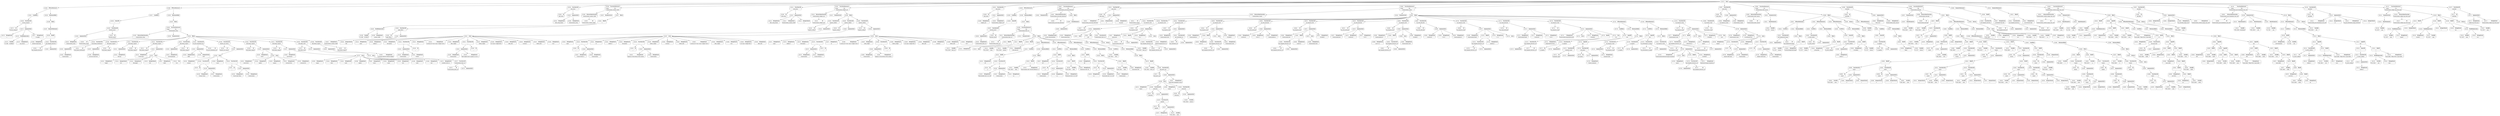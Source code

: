 digraph ast {
node [shape=none];
182274 [label=<<TABLE border='1' cellspacing='0' cellpadding='10' style='rounded' ><TR><TD border='0'>182274</TD><TD border='0'><B>Variable</B></TD></TR><HR/><TR><TD border='0' cellpadding='5'>(0, 480)</TD><TD border='0' cellpadding='5'>GLOBALS</TD></TR></TABLE>>];
182275 [label=<<TABLE border='1' cellspacing='0' cellpadding='10' style='rounded' ><TR><TD border='0'>182275</TD><TD border='0'><B>StringLiteral</B></TD></TR><HR/><TR><TD border='0' cellpadding='5' colspan='2'>wp_version</TD></TR></TABLE>>];
182273 [label=<<TABLE border='1' cellspacing='0' cellpadding='10' style='rounded' ><TR><TD border='0'>182273</TD><TD border='0'><B>Id</B></TD></TR><HR/><TR><TD border='0' cellpadding='5' colspan='2'>version_compare</TD></TR></TABLE>>];
182278 [label=<<TABLE border='1' cellspacing='0' cellpadding='10' style='rounded' ><TR><TD border='0'>182278</TD><TD border='0'><B>StringLiteral</B></TD></TR><HR/><TR><TD border='0' cellpadding='5' colspan='2'>&lt;</TD></TR></TABLE>>];
182279 [label=<<TABLE border='1' cellspacing='0' cellpadding='10' style='rounded' ><TR><TD border='0'>182279</TD><TD border='0'><B>ArgumentList</B></TD></TR></TABLE>>];
182279 -> 182276 [weight=2];
182279 -> 182277 [weight=2];
182279 -> 182278 [weight=2];
182276 [label=<<TABLE border='1' cellspacing='0' cellpadding='10' style='rounded' ><TR><TD border='0'>182276</TD><TD border='0'><B>PostfixExpression</B></TD></TR></TABLE>>];
182276 -> 182274 [weight=2];
182276 -> 182275 [weight=2];
182277 [label=<<TABLE border='1' cellspacing='0' cellpadding='10' style='rounded' ><TR><TD border='0'>182277</TD><TD border='0'><B>StringLiteral</B></TD></TR><HR/><TR><TD border='0' cellpadding='5' colspan='2'>4.4-alpha</TD></TR></TABLE>>];
182282 [label=<<TABLE border='1' cellspacing='0' cellpadding='10' style='rounded' ><TR><TD border='0'>182282</TD><TD border='0'><B>Id</B></TD></TR><HR/><TR><TD border='0' cellpadding='5' colspan='2'>get_template_directory</TD></TR></TABLE>>];
182283 [label=<<TABLE border='1' cellspacing='0' cellpadding='10' style='rounded' ><TR><TD border='0'>182283</TD><TD border='0'><B>ArgumentList</B></TD></TR></TABLE>>];
182280 [label=<<TABLE border='1' cellspacing='0' cellpadding='10' style='rounded' ><TR><TD border='0'>182280</TD><TD border='0'><B>FunctionCall</B></TD></TR><HR/><TR><TD border='0' cellpadding='5' colspan='2'>version_compare</TD></TR></TABLE>>];
182280 -> 182273 [weight=2];
182280 -> 182279 [weight=2];
182281 [label=<<TABLE border='1' cellspacing='0' cellpadding='10' style='rounded' ><TR><TD border='0'>182281</TD><TD border='0'><B>Condition</B></TD></TR></TABLE>>];
182281 -> 182280 [weight=2];
182286 [label=<<TABLE border='1' cellspacing='0' cellpadding='10' style='rounded' ><TR><TD border='0'>182286</TD><TD border='0'><B>StringLiteral</B></TD></TR><HR/><TR><TD border='0' cellpadding='5' colspan='2'>incback-compat.php</TD></TR></TABLE>>];
182287 [label=<<TABLE border='1' cellspacing='0' cellpadding='10' style='rounded' ><TR><TD border='0'>182287</TD><TD border='0'><B>RequireStatement</B></TD></TR></TABLE>>];
182287 -> 182285 [weight=2];
182284 [label=<<TABLE border='1' cellspacing='0' cellpadding='10' style='rounded' ><TR><TD border='0'>182284</TD><TD border='0'><B>FunctionCall</B></TD></TR><HR/><TR><TD border='0' cellpadding='5' colspan='2'>get_template_directory</TD></TR></TABLE>>];
182284 -> 182282 [weight=2];
182284 -> 182283 [weight=2];
182285 [label=<<TABLE border='1' cellspacing='0' cellpadding='10' style='rounded' ><TR><TD border='0'>182285</TD><TD border='0'><B>BinOP</B></TD></TR><HR/><TR><TD border='0' cellpadding='5' colspan='2'>.</TD></TR></TABLE>>];
182285 -> 182284 [weight=2];
182285 -> 182286 [weight=2];
182290 [label=<<TABLE border='1' cellspacing='0' cellpadding='10' style='rounded' ><TR><TD border='0'>182290</TD><TD border='0'><B>StatementBody</B></TD></TR></TABLE>>];
182290 -> 182288 [weight=2];
182288 [label=<<TABLE border='1' cellspacing='0' cellpadding='10' style='rounded' ><TR><TD border='0'>182288</TD><TD border='0'><B>Block</B></TD></TR></TABLE>>];
182288 -> 182287 [weight=2];
182289 [label=<<TABLE border='1' cellspacing='0' cellpadding='10' style='rounded' ><TR><TD border='0'>182289</TD><TD border='0'><B>IfThenStatement</B></TD></TR></TABLE>>];
182289 -> 182281 [weight=2];
182289 -> 182290 [weight=2];
182294 [label=<<TABLE border='1' cellspacing='0' cellpadding='10' style='rounded' ><TR><TD border='0'>182294</TD><TD border='0'><B>ArgumentList</B></TD></TR></TABLE>>];
182294 -> 182293 [weight=2];
182295 [label=<<TABLE border='1' cellspacing='0' cellpadding='10' style='rounded' ><TR><TD border='0'>182295</TD><TD border='0'><B>FunctionCall</B></TD></TR><HR/><TR><TD border='0' cellpadding='5' colspan='2'>function_exists</TD></TR></TABLE>>];
182295 -> 182292 [weight=2];
182295 -> 182294 [weight=2];
182292 [label=<<TABLE border='1' cellspacing='0' cellpadding='10' style='rounded' ><TR><TD border='0'>182292</TD><TD border='0'><B>Id</B></TD></TR><HR/><TR><TD border='0' cellpadding='5' colspan='2'>function_exists</TD></TR></TABLE>>];
182293 [label=<<TABLE border='1' cellspacing='0' cellpadding='10' style='rounded' ><TR><TD border='0'>182293</TD><TD border='0'><B>StringLiteral</B></TD></TR><HR/><TR><TD border='0' cellpadding='5' colspan='2'>twentysixteen_setup</TD></TR></TABLE>>];
182298 [label=<<TABLE border='1' cellspacing='0' cellpadding='10' style='rounded' ><TR><TD border='0'>182298</TD><TD border='0'><B>Id</B></TD></TR><HR/><TR><TD border='0' cellpadding='5' colspan='2'>twentysixteen_setup</TD></TR></TABLE>>];
182299 [label=<<TABLE border='1' cellspacing='0' cellpadding='10' style='rounded' ><TR><TD border='0'>182299</TD><TD border='0'><B>ReturnValueFunction</B></TD></TR><HR/><TR><TD border='0' cellpadding='5' colspan='2'>twentysixteen_setup</TD></TR></TABLE>>];
182299 -> 182298 [weight=2];
182296 [label=<<TABLE border='1' cellspacing='0' cellpadding='10' style='rounded' ><TR><TD border='0'>182296</TD><TD border='0'><B>UnaryOP</B></TD></TR><HR/><TR><TD border='0' cellpadding='5' colspan='2'>!</TD></TR></TABLE>>];
182296 -> 182295 [weight=2];
182297 [label=<<TABLE border='1' cellspacing='0' cellpadding='10' style='rounded' ><TR><TD border='0'>182297</TD><TD border='0'><B>Condition</B></TD></TR></TABLE>>];
182297 -> 182296 [weight=2];
182302 [label=<<TABLE border='1' cellspacing='0' cellpadding='10' style='rounded' ><TR><TD border='0'>182302</TD><TD border='0'><B>StringLiteral</B></TD></TR><HR/><TR><TD border='0' cellpadding='5' colspan='2'>twentysixteen</TD></TR></TABLE>>];
182303 [label=<<TABLE border='1' cellspacing='0' cellpadding='10' style='rounded' ><TR><TD border='0'>182303</TD><TD border='0'><B>ArgumentList</B></TD></TR></TABLE>>];
182303 -> 182302 [weight=2];
182300 [label=<<TABLE border='1' cellspacing='0' cellpadding='10' style='rounded' ><TR><TD border='0'>182300</TD><TD border='0'><B>ParameterList</B></TD></TR></TABLE>>];
182301 [label=<<TABLE border='1' cellspacing='0' cellpadding='10' style='rounded' ><TR><TD border='0'>182301</TD><TD border='0'><B>Id</B></TD></TR><HR/><TR><TD border='0' cellpadding='5' colspan='2'>load_theme_textdomain</TD></TR></TABLE>>];
182306 [label=<<TABLE border='1' cellspacing='0' cellpadding='10' style='rounded' ><TR><TD border='0'>182306</TD><TD border='0'><B>StringLiteral</B></TD></TR><HR/><TR><TD border='0' cellpadding='5' colspan='2'>automatic-feed-links</TD></TR></TABLE>>];
182307 [label=<<TABLE border='1' cellspacing='0' cellpadding='10' style='rounded' ><TR><TD border='0'>182307</TD><TD border='0'><B>ArgumentList</B></TD></TR></TABLE>>];
182307 -> 182306 [weight=2];
182304 [label=<<TABLE border='1' cellspacing='0' cellpadding='10' style='rounded' ><TR><TD border='0'>182304</TD><TD border='0'><B>FunctionCall</B></TD></TR><HR/><TR><TD border='0' cellpadding='5' colspan='2'>load_theme_textdomain</TD></TR></TABLE>>];
182304 -> 182301 [weight=2];
182304 -> 182303 [weight=2];
182305 [label=<<TABLE border='1' cellspacing='0' cellpadding='10' style='rounded' ><TR><TD border='0'>182305</TD><TD border='0'><B>Id</B></TD></TR><HR/><TR><TD border='0' cellpadding='5' colspan='2'>add_theme_support</TD></TR></TABLE>>];
182310 [label=<<TABLE border='1' cellspacing='0' cellpadding='10' style='rounded' ><TR><TD border='0'>182310</TD><TD border='0'><B>StringLiteral</B></TD></TR><HR/><TR><TD border='0' cellpadding='5' colspan='2'>title-tag</TD></TR></TABLE>>];
182311 [label=<<TABLE border='1' cellspacing='0' cellpadding='10' style='rounded' ><TR><TD border='0'>182311</TD><TD border='0'><B>ArgumentList</B></TD></TR></TABLE>>];
182311 -> 182310 [weight=2];
182308 [label=<<TABLE border='1' cellspacing='0' cellpadding='10' style='rounded' ><TR><TD border='0'>182308</TD><TD border='0'><B>FunctionCall</B></TD></TR><HR/><TR><TD border='0' cellpadding='5' colspan='2'>add_theme_support</TD></TR></TABLE>>];
182308 -> 182305 [weight=2];
182308 -> 182307 [weight=2];
182309 [label=<<TABLE border='1' cellspacing='0' cellpadding='10' style='rounded' ><TR><TD border='0'>182309</TD><TD border='0'><B>Id</B></TD></TR><HR/><TR><TD border='0' cellpadding='5' colspan='2'>add_theme_support</TD></TR></TABLE>>];
182314 [label=<<TABLE border='1' cellspacing='0' cellpadding='10' style='rounded' ><TR><TD border='0'>182314</TD><TD border='0'><B>StringLiteral</B></TD></TR><HR/><TR><TD border='0' cellpadding='5' colspan='2'>custom-logo</TD></TR></TABLE>>];
182315 [label=<<TABLE border='1' cellspacing='0' cellpadding='10' style='rounded' ><TR><TD border='0'>182315</TD><TD border='0'><B>StringLiteral</B></TD></TR><HR/><TR><TD border='0' cellpadding='5' colspan='2'>height</TD></TR></TABLE>>];
182312 [label=<<TABLE border='1' cellspacing='0' cellpadding='10' style='rounded' ><TR><TD border='0'>182312</TD><TD border='0'><B>FunctionCall</B></TD></TR><HR/><TR><TD border='0' cellpadding='5' colspan='2'>add_theme_support</TD></TR></TABLE>>];
182312 -> 182309 [weight=2];
182312 -> 182311 [weight=2];
182313 [label=<<TABLE border='1' cellspacing='0' cellpadding='10' style='rounded' ><TR><TD border='0'>182313</TD><TD border='0'><B>Id</B></TD></TR><HR/><TR><TD border='0' cellpadding='5' colspan='2'>add_theme_support</TD></TR></TABLE>>];
182318 [label=<<TABLE border='1' cellspacing='0' cellpadding='10' style='rounded' ><TR><TD border='0'>182318</TD><TD border='0'><B>IntegerLiteral</B></TD></TR><HR/><TR><TD border='0' cellpadding='5' colspan='2'>240</TD></TR></TABLE>>];
182319 [label=<<TABLE border='1' cellspacing='0' cellpadding='10' style='rounded' ><TR><TD border='0'>182319</TD><TD border='0'><B>StringLiteral</B></TD></TR><HR/><TR><TD border='0' cellpadding='5' colspan='2'>flex-height</TD></TR></TABLE>>];
182316 [label=<<TABLE border='1' cellspacing='0' cellpadding='10' style='rounded' ><TR><TD border='0'>182316</TD><TD border='0'><B>IntegerLiteral</B></TD></TR><HR/><TR><TD border='0' cellpadding='5' colspan='2'>240</TD></TR></TABLE>>];
182317 [label=<<TABLE border='1' cellspacing='0' cellpadding='10' style='rounded' ><TR><TD border='0'>182317</TD><TD border='0'><B>StringLiteral</B></TD></TR><HR/><TR><TD border='0' cellpadding='5' colspan='2'>width</TD></TR></TABLE>>];
182322 [label=<<TABLE border='1' cellspacing='0' cellpadding='10' style='rounded' ><TR><TD border='0'>182322</TD><TD border='0'><B>ArgumentList</B></TD></TR></TABLE>>];
182322 -> 182314 [weight=2];
182322 -> 182321 [weight=2];
182323 [label=<<TABLE border='1' cellspacing='0' cellpadding='10' style='rounded' ><TR><TD border='0'>182323</TD><TD border='0'><B>FunctionCall</B></TD></TR><HR/><TR><TD border='0' cellpadding='5' colspan='2'>add_theme_support</TD></TR></TABLE>>];
182323 -> 182313 [weight=2];
182323 -> 182322 [weight=2];
182320 [label=<<TABLE border='1' cellspacing='0' cellpadding='10' style='rounded' ><TR><TD border='0'>182320</TD><TD border='0'><B>True</B></TD></TR><HR/><TR><TD border='0' cellpadding='5' colspan='2'>true</TD></TR></TABLE>>];
182321 [label=<<TABLE border='1' cellspacing='0' cellpadding='10' style='rounded' ><TR><TD border='0'>182321</TD><TD border='0'><B>Array</B></TD></TR></TABLE>>];
182321 -> 182315 [weight=2];
182321 -> 182316 [weight=2];
182321 -> 182317 [weight=2];
182321 -> 182318 [weight=2];
182321 -> 182319 [weight=2];
182321 -> 182320 [weight=2];
182326 [label=<<TABLE border='1' cellspacing='0' cellpadding='10' style='rounded' ><TR><TD border='0'>182326</TD><TD border='0'><B>ArgumentList</B></TD></TR></TABLE>>];
182326 -> 182325 [weight=2];
182327 [label=<<TABLE border='1' cellspacing='0' cellpadding='10' style='rounded' ><TR><TD border='0'>182327</TD><TD border='0'><B>FunctionCall</B></TD></TR><HR/><TR><TD border='0' cellpadding='5' colspan='2'>add_theme_support</TD></TR></TABLE>>];
182327 -> 182324 [weight=2];
182327 -> 182326 [weight=2];
182324 [label=<<TABLE border='1' cellspacing='0' cellpadding='10' style='rounded' ><TR><TD border='0'>182324</TD><TD border='0'><B>Id</B></TD></TR><HR/><TR><TD border='0' cellpadding='5' colspan='2'>add_theme_support</TD></TR></TABLE>>];
182325 [label=<<TABLE border='1' cellspacing='0' cellpadding='10' style='rounded' ><TR><TD border='0'>182325</TD><TD border='0'><B>StringLiteral</B></TD></TR><HR/><TR><TD border='0' cellpadding='5' colspan='2'>post-thumbnails</TD></TR></TABLE>>];
182330 [label=<<TABLE border='1' cellspacing='0' cellpadding='10' style='rounded' ><TR><TD border='0'>182330</TD><TD border='0'><B>IntegerLiteral</B></TD></TR><HR/><TR><TD border='0' cellpadding='5' colspan='2'>9999</TD></TR></TABLE>>];
182331 [label=<<TABLE border='1' cellspacing='0' cellpadding='10' style='rounded' ><TR><TD border='0'>182331</TD><TD border='0'><B>ArgumentList</B></TD></TR></TABLE>>];
182331 -> 182329 [weight=2];
182331 -> 182330 [weight=2];
182328 [label=<<TABLE border='1' cellspacing='0' cellpadding='10' style='rounded' ><TR><TD border='0'>182328</TD><TD border='0'><B>Id</B></TD></TR><HR/><TR><TD border='0' cellpadding='5' colspan='2'>set_post_thumbnail_size</TD></TR></TABLE>>];
182329 [label=<<TABLE border='1' cellspacing='0' cellpadding='10' style='rounded' ><TR><TD border='0'>182329</TD><TD border='0'><B>IntegerLiteral</B></TD></TR><HR/><TR><TD border='0' cellpadding='5' colspan='2'>1200</TD></TR></TABLE>>];
182334 [label=<<TABLE border='1' cellspacing='0' cellpadding='10' style='rounded' ><TR><TD border='0'>182334</TD><TD border='0'><B>StringLiteral</B></TD></TR><HR/><TR><TD border='0' cellpadding='5' colspan='2'>primary</TD></TR></TABLE>>];
182335 [label=<<TABLE border='1' cellspacing='0' cellpadding='10' style='rounded' ><TR><TD border='0'>182335</TD><TD border='0'><B>Id</B></TD></TR><HR/><TR><TD border='0' cellpadding='5' colspan='2'>__</TD></TR></TABLE>>];
182332 [label=<<TABLE border='1' cellspacing='0' cellpadding='10' style='rounded' ><TR><TD border='0'>182332</TD><TD border='0'><B>FunctionCall</B></TD></TR><HR/><TR><TD border='0' cellpadding='5' colspan='2'>set_post_thumbnail_size</TD></TR></TABLE>>];
182332 -> 182328 [weight=2];
182332 -> 182331 [weight=2];
182333 [label=<<TABLE border='1' cellspacing='0' cellpadding='10' style='rounded' ><TR><TD border='0'>182333</TD><TD border='0'><B>Id</B></TD></TR><HR/><TR><TD border='0' cellpadding='5' colspan='2'>register_nav_menus</TD></TR></TABLE>>];
182338 [label=<<TABLE border='1' cellspacing='0' cellpadding='10' style='rounded' ><TR><TD border='0'>182338</TD><TD border='0'><B>ArgumentList</B></TD></TR></TABLE>>];
182338 -> 182336 [weight=2];
182338 -> 182337 [weight=2];
182339 [label=<<TABLE border='1' cellspacing='0' cellpadding='10' style='rounded' ><TR><TD border='0'>182339</TD><TD border='0'><B>FunctionCall</B></TD></TR><HR/><TR><TD border='0' cellpadding='5' colspan='2'>__</TD></TR></TABLE>>];
182339 -> 182335 [weight=2];
182339 -> 182338 [weight=2];
182336 [label=<<TABLE border='1' cellspacing='0' cellpadding='10' style='rounded' ><TR><TD border='0'>182336</TD><TD border='0'><B>StringLiteral</B></TD></TR><HR/><TR><TD border='0' cellpadding='5' colspan='2'>Primary Menu</TD></TR></TABLE>>];
182337 [label=<<TABLE border='1' cellspacing='0' cellpadding='10' style='rounded' ><TR><TD border='0'>182337</TD><TD border='0'><B>StringLiteral</B></TD></TR><HR/><TR><TD border='0' cellpadding='5' colspan='2'>twentysixteen</TD></TR></TABLE>>];
182342 [label=<<TABLE border='1' cellspacing='0' cellpadding='10' style='rounded' ><TR><TD border='0'>182342</TD><TD border='0'><B>StringLiteral</B></TD></TR><HR/><TR><TD border='0' cellpadding='5' colspan='2'>Social Links Menu</TD></TR></TABLE>>];
182343 [label=<<TABLE border='1' cellspacing='0' cellpadding='10' style='rounded' ><TR><TD border='0'>182343</TD><TD border='0'><B>StringLiteral</B></TD></TR><HR/><TR><TD border='0' cellpadding='5' colspan='2'>twentysixteen</TD></TR></TABLE>>];
182340 [label=<<TABLE border='1' cellspacing='0' cellpadding='10' style='rounded' ><TR><TD border='0'>182340</TD><TD border='0'><B>StringLiteral</B></TD></TR><HR/><TR><TD border='0' cellpadding='5' colspan='2'>social</TD></TR></TABLE>>];
182341 [label=<<TABLE border='1' cellspacing='0' cellpadding='10' style='rounded' ><TR><TD border='0'>182341</TD><TD border='0'><B>Id</B></TD></TR><HR/><TR><TD border='0' cellpadding='5' colspan='2'>__</TD></TR></TABLE>>];
182346 [label=<<TABLE border='1' cellspacing='0' cellpadding='10' style='rounded' ><TR><TD border='0'>182346</TD><TD border='0'><B>Array</B></TD></TR></TABLE>>];
182346 -> 182334 [weight=2];
182346 -> 182339 [weight=2];
182346 -> 182340 [weight=2];
182346 -> 182345 [weight=2];
182347 [label=<<TABLE border='1' cellspacing='0' cellpadding='10' style='rounded' ><TR><TD border='0'>182347</TD><TD border='0'><B>ArgumentList</B></TD></TR></TABLE>>];
182347 -> 182346 [weight=2];
182344 [label=<<TABLE border='1' cellspacing='0' cellpadding='10' style='rounded' ><TR><TD border='0'>182344</TD><TD border='0'><B>ArgumentList</B></TD></TR></TABLE>>];
182344 -> 182342 [weight=2];
182344 -> 182343 [weight=2];
182345 [label=<<TABLE border='1' cellspacing='0' cellpadding='10' style='rounded' ><TR><TD border='0'>182345</TD><TD border='0'><B>FunctionCall</B></TD></TR><HR/><TR><TD border='0' cellpadding='5' colspan='2'>__</TD></TR></TABLE>>];
182345 -> 182341 [weight=2];
182345 -> 182344 [weight=2];
182350 [label=<<TABLE border='1' cellspacing='0' cellpadding='10' style='rounded' ><TR><TD border='0'>182350</TD><TD border='0'><B>StringLiteral</B></TD></TR><HR/><TR><TD border='0' cellpadding='5' colspan='2'>html5</TD></TR></TABLE>>];
182351 [label=<<TABLE border='1' cellspacing='0' cellpadding='10' style='rounded' ><TR><TD border='0'>182351</TD><TD border='0'><B>StringLiteral</B></TD></TR><HR/><TR><TD border='0' cellpadding='5' colspan='2'>search-form</TD></TR></TABLE>>];
182348 [label=<<TABLE border='1' cellspacing='0' cellpadding='10' style='rounded' ><TR><TD border='0'>182348</TD><TD border='0'><B>FunctionCall</B></TD></TR><HR/><TR><TD border='0' cellpadding='5' colspan='2'>register_nav_menus</TD></TR></TABLE>>];
182348 -> 182333 [weight=2];
182348 -> 182347 [weight=2];
182349 [label=<<TABLE border='1' cellspacing='0' cellpadding='10' style='rounded' ><TR><TD border='0'>182349</TD><TD border='0'><B>Id</B></TD></TR><HR/><TR><TD border='0' cellpadding='5' colspan='2'>add_theme_support</TD></TR></TABLE>>];
182354 [label=<<TABLE border='1' cellspacing='0' cellpadding='10' style='rounded' ><TR><TD border='0'>182354</TD><TD border='0'><B>StringLiteral</B></TD></TR><HR/><TR><TD border='0' cellpadding='5' colspan='2'>gallery</TD></TR></TABLE>>];
182355 [label=<<TABLE border='1' cellspacing='0' cellpadding='10' style='rounded' ><TR><TD border='0'>182355</TD><TD border='0'><B>StringLiteral</B></TD></TR><HR/><TR><TD border='0' cellpadding='5' colspan='2'>caption</TD></TR></TABLE>>];
182352 [label=<<TABLE border='1' cellspacing='0' cellpadding='10' style='rounded' ><TR><TD border='0'>182352</TD><TD border='0'><B>StringLiteral</B></TD></TR><HR/><TR><TD border='0' cellpadding='5' colspan='2'>comment-form</TD></TR></TABLE>>];
182353 [label=<<TABLE border='1' cellspacing='0' cellpadding='10' style='rounded' ><TR><TD border='0'>182353</TD><TD border='0'><B>StringLiteral</B></TD></TR><HR/><TR><TD border='0' cellpadding='5' colspan='2'>comment-list</TD></TR></TABLE>>];
182358 [label=<<TABLE border='1' cellspacing='0' cellpadding='10' style='rounded' ><TR><TD border='0'>182358</TD><TD border='0'><B>FunctionCall</B></TD></TR><HR/><TR><TD border='0' cellpadding='5' colspan='2'>add_theme_support</TD></TR></TABLE>>];
182358 -> 182349 [weight=2];
182358 -> 182357 [weight=2];
182359 [label=<<TABLE border='1' cellspacing='0' cellpadding='10' style='rounded' ><TR><TD border='0'>182359</TD><TD border='0'><B>Id</B></TD></TR><HR/><TR><TD border='0' cellpadding='5' colspan='2'>add_theme_support</TD></TR></TABLE>>];
182356 [label=<<TABLE border='1' cellspacing='0' cellpadding='10' style='rounded' ><TR><TD border='0'>182356</TD><TD border='0'><B>Array</B></TD></TR></TABLE>>];
182356 -> 182351 [weight=2];
182356 -> 182352 [weight=2];
182356 -> 182353 [weight=2];
182356 -> 182354 [weight=2];
182356 -> 182355 [weight=2];
182357 [label=<<TABLE border='1' cellspacing='0' cellpadding='10' style='rounded' ><TR><TD border='0'>182357</TD><TD border='0'><B>ArgumentList</B></TD></TR></TABLE>>];
182357 -> 182350 [weight=2];
182357 -> 182356 [weight=2];
182362 [label=<<TABLE border='1' cellspacing='0' cellpadding='10' style='rounded' ><TR><TD border='0'>182362</TD><TD border='0'><B>StringLiteral</B></TD></TR><HR/><TR><TD border='0' cellpadding='5' colspan='2'>image</TD></TR></TABLE>>];
182363 [label=<<TABLE border='1' cellspacing='0' cellpadding='10' style='rounded' ><TR><TD border='0'>182363</TD><TD border='0'><B>StringLiteral</B></TD></TR><HR/><TR><TD border='0' cellpadding='5' colspan='2'>video</TD></TR></TABLE>>];
182360 [label=<<TABLE border='1' cellspacing='0' cellpadding='10' style='rounded' ><TR><TD border='0'>182360</TD><TD border='0'><B>StringLiteral</B></TD></TR><HR/><TR><TD border='0' cellpadding='5' colspan='2'>post-formats</TD></TR></TABLE>>];
182361 [label=<<TABLE border='1' cellspacing='0' cellpadding='10' style='rounded' ><TR><TD border='0'>182361</TD><TD border='0'><B>StringLiteral</B></TD></TR><HR/><TR><TD border='0' cellpadding='5' colspan='2'>aside</TD></TR></TABLE>>];
182366 [label=<<TABLE border='1' cellspacing='0' cellpadding='10' style='rounded' ><TR><TD border='0'>182366</TD><TD border='0'><B>StringLiteral</B></TD></TR><HR/><TR><TD border='0' cellpadding='5' colspan='2'>gallery</TD></TR></TABLE>>];
182367 [label=<<TABLE border='1' cellspacing='0' cellpadding='10' style='rounded' ><TR><TD border='0'>182367</TD><TD border='0'><B>StringLiteral</B></TD></TR><HR/><TR><TD border='0' cellpadding='5' colspan='2'>status</TD></TR></TABLE>>];
182364 [label=<<TABLE border='1' cellspacing='0' cellpadding='10' style='rounded' ><TR><TD border='0'>182364</TD><TD border='0'><B>StringLiteral</B></TD></TR><HR/><TR><TD border='0' cellpadding='5' colspan='2'>quote</TD></TR></TABLE>>];
182365 [label=<<TABLE border='1' cellspacing='0' cellpadding='10' style='rounded' ><TR><TD border='0'>182365</TD><TD border='0'><B>StringLiteral</B></TD></TR><HR/><TR><TD border='0' cellpadding='5' colspan='2'>link</TD></TR></TABLE>>];
182370 [label=<<TABLE border='1' cellspacing='0' cellpadding='10' style='rounded' ><TR><TD border='0'>182370</TD><TD border='0'><B>Array</B></TD></TR></TABLE>>];
182370 -> 182361 [weight=2];
182370 -> 182362 [weight=2];
182370 -> 182363 [weight=2];
182370 -> 182364 [weight=2];
182370 -> 182365 [weight=2];
182370 -> 182366 [weight=2];
182370 -> 182367 [weight=2];
182370 -> 182368 [weight=2];
182370 -> 182369 [weight=2];
182371 [label=<<TABLE border='1' cellspacing='0' cellpadding='10' style='rounded' ><TR><TD border='0'>182371</TD><TD border='0'><B>ArgumentList</B></TD></TR></TABLE>>];
182371 -> 182360 [weight=2];
182371 -> 182370 [weight=2];
182368 [label=<<TABLE border='1' cellspacing='0' cellpadding='10' style='rounded' ><TR><TD border='0'>182368</TD><TD border='0'><B>StringLiteral</B></TD></TR><HR/><TR><TD border='0' cellpadding='5' colspan='2'>audio</TD></TR></TABLE>>];
182369 [label=<<TABLE border='1' cellspacing='0' cellpadding='10' style='rounded' ><TR><TD border='0'>182369</TD><TD border='0'><B>StringLiteral</B></TD></TR><HR/><TR><TD border='0' cellpadding='5' colspan='2'>chat</TD></TR></TABLE>>];
182374 [label=<<TABLE border='1' cellspacing='0' cellpadding='10' style='rounded' ><TR><TD border='0'>182374</TD><TD border='0'><B>StringLiteral</B></TD></TR><HR/><TR><TD border='0' cellpadding='5' colspan='2'>csseditor-style.css</TD></TR></TABLE>>];
182375 [label=<<TABLE border='1' cellspacing='0' cellpadding='10' style='rounded' ><TR><TD border='0'>182375</TD><TD border='0'><B>Id</B></TD></TR><HR/><TR><TD border='0' cellpadding='5' colspan='2'>twentysixteen_fonts_url</TD></TR></TABLE>>];
182372 [label=<<TABLE border='1' cellspacing='0' cellpadding='10' style='rounded' ><TR><TD border='0'>182372</TD><TD border='0'><B>FunctionCall</B></TD></TR><HR/><TR><TD border='0' cellpadding='5' colspan='2'>add_theme_support</TD></TR></TABLE>>];
182372 -> 182359 [weight=2];
182372 -> 182371 [weight=2];
182373 [label=<<TABLE border='1' cellspacing='0' cellpadding='10' style='rounded' ><TR><TD border='0'>182373</TD><TD border='0'><B>Id</B></TD></TR><HR/><TR><TD border='0' cellpadding='5' colspan='2'>add_editor_style</TD></TR></TABLE>>];
182378 [label=<<TABLE border='1' cellspacing='0' cellpadding='10' style='rounded' ><TR><TD border='0'>182378</TD><TD border='0'><B>Array</B></TD></TR></TABLE>>];
182378 -> 182374 [weight=2];
182378 -> 182377 [weight=2];
182379 [label=<<TABLE border='1' cellspacing='0' cellpadding='10' style='rounded' ><TR><TD border='0'>182379</TD><TD border='0'><B>ArgumentList</B></TD></TR></TABLE>>];
182379 -> 182378 [weight=2];
182376 [label=<<TABLE border='1' cellspacing='0' cellpadding='10' style='rounded' ><TR><TD border='0'>182376</TD><TD border='0'><B>ArgumentList</B></TD></TR></TABLE>>];
182377 [label=<<TABLE border='1' cellspacing='0' cellpadding='10' style='rounded' ><TR><TD border='0'>182377</TD><TD border='0'><B>FunctionCall</B></TD></TR><HR/><TR><TD border='0' cellpadding='5' colspan='2'>twentysixteen_fonts_url</TD></TR></TABLE>>];
182377 -> 182375 [weight=2];
182377 -> 182376 [weight=2];
182382 [label=<<TABLE border='1' cellspacing='0' cellpadding='10' style='rounded' ><TR><TD border='0'>182382</TD><TD border='0'><B>StringLiteral</B></TD></TR><HR/><TR><TD border='0' cellpadding='5' colspan='2'>customize-selective-refresh-widgets</TD></TR></TABLE>>];
182383 [label=<<TABLE border='1' cellspacing='0' cellpadding='10' style='rounded' ><TR><TD border='0'>182383</TD><TD border='0'><B>ArgumentList</B></TD></TR></TABLE>>];
182383 -> 182382 [weight=2];
182380 [label=<<TABLE border='1' cellspacing='0' cellpadding='10' style='rounded' ><TR><TD border='0'>182380</TD><TD border='0'><B>FunctionCall</B></TD></TR><HR/><TR><TD border='0' cellpadding='5' colspan='2'>add_editor_style</TD></TR></TABLE>>];
182380 -> 182373 [weight=2];
182380 -> 182379 [weight=2];
182381 [label=<<TABLE border='1' cellspacing='0' cellpadding='10' style='rounded' ><TR><TD border='0'>182381</TD><TD border='0'><B>Id</B></TD></TR><HR/><TR><TD border='0' cellpadding='5' colspan='2'>add_theme_support</TD></TR></TABLE>>];
182386 [label=<<TABLE border='1' cellspacing='0' cellpadding='10' style='rounded' ><TR><TD border='0'>182386</TD><TD border='0'><B>FunctionStatement</B></TD></TR><HR/><TR><TD border='0' cellpadding='5'>Scope</TD><TD border='0' cellpadding='5'>781</TD></TR><HR/><TR><TD border='0' cellpadding='5' colspan='2'>twentysixteen_setup</TD></TR></TABLE>>];
182386 -> 182299 [weight=2];
182386 -> 182300 [weight=2];
182386 -> 182385 [weight=2];
182387 [label=<<TABLE border='1' cellspacing='0' cellpadding='10' style='rounded' ><TR><TD border='0'>182387</TD><TD border='0'><B>Block</B></TD></TR></TABLE>>];
182387 -> 182386 [weight=2];
182384 [label=<<TABLE border='1' cellspacing='0' cellpadding='10' style='rounded' ><TR><TD border='0'>182384</TD><TD border='0'><B>FunctionCall</B></TD></TR><HR/><TR><TD border='0' cellpadding='5' colspan='2'>add_theme_support</TD></TR></TABLE>>];
182384 -> 182381 [weight=2];
182384 -> 182383 [weight=2];
182385 [label=<<TABLE border='1' cellspacing='0' cellpadding='10' style='rounded' ><TR><TD border='0'>182385</TD><TD border='0'><B>Block</B></TD></TR></TABLE>>];
182385 -> 182304 [weight=2];
182385 -> 182308 [weight=2];
182385 -> 182312 [weight=2];
182385 -> 182323 [weight=2];
182385 -> 182327 [weight=2];
182385 -> 182332 [weight=2];
182385 -> 182348 [weight=2];
182385 -> 182358 [weight=2];
182385 -> 182372 [weight=2];
182385 -> 182380 [weight=2];
182385 -> 182384 [weight=2];
182390 [label=<<TABLE border='1' cellspacing='0' cellpadding='10' style='rounded' ><TR><TD border='0'>182390</TD><TD border='0'><B>Id</B></TD></TR><HR/><TR><TD border='0' cellpadding='5' colspan='2'>add_action</TD></TR></TABLE>>];
182391 [label=<<TABLE border='1' cellspacing='0' cellpadding='10' style='rounded' ><TR><TD border='0'>182391</TD><TD border='0'><B>StringLiteral</B></TD></TR><HR/><TR><TD border='0' cellpadding='5' colspan='2'>after_setup_theme</TD></TR></TABLE>>];
182388 [label=<<TABLE border='1' cellspacing='0' cellpadding='10' style='rounded' ><TR><TD border='0'>182388</TD><TD border='0'><B>IfThenStatement</B></TD></TR></TABLE>>];
182388 -> 182297 [weight=2];
182388 -> 182389 [weight=2];
182389 [label=<<TABLE border='1' cellspacing='0' cellpadding='10' style='rounded' ><TR><TD border='0'>182389</TD><TD border='0'><B>StatementBody</B></TD></TR></TABLE>>];
182389 -> 182387 [weight=2];
182394 [label=<<TABLE border='1' cellspacing='0' cellpadding='10' style='rounded' ><TR><TD border='0'>182394</TD><TD border='0'><B>FunctionCall</B></TD></TR><HR/><TR><TD border='0' cellpadding='5' colspan='2'>add_action</TD></TR></TABLE>>];
182394 -> 182390 [weight=2];
182394 -> 182393 [weight=2];
182395 [label=<<TABLE border='1' cellspacing='0' cellpadding='10' style='rounded' ><TR><TD border='0'>182395</TD><TD border='0'><B>Id</B></TD></TR><HR/><TR><TD border='0' cellpadding='5' colspan='2'>twentysixteen_content_width</TD></TR></TABLE>>];
182392 [label=<<TABLE border='1' cellspacing='0' cellpadding='10' style='rounded' ><TR><TD border='0'>182392</TD><TD border='0'><B>StringLiteral</B></TD></TR><HR/><TR><TD border='0' cellpadding='5' colspan='2'>twentysixteen_setup</TD></TR></TABLE>>];
182393 [label=<<TABLE border='1' cellspacing='0' cellpadding='10' style='rounded' ><TR><TD border='0'>182393</TD><TD border='0'><B>ArgumentList</B></TD></TR></TABLE>>];
182393 -> 182391 [weight=2];
182393 -> 182392 [weight=2];
182398 [label=<<TABLE border='1' cellspacing='0' cellpadding='10' style='rounded' ><TR><TD border='0'>182398</TD><TD border='0'><B>Variable</B></TD></TR><HR/><TR><TD border='0' cellpadding='5'>(0, 480)</TD><TD border='0' cellpadding='5'>GLOBALS</TD></TR></TABLE>>];
182399 [label=<<TABLE border='1' cellspacing='0' cellpadding='10' style='rounded' ><TR><TD border='0'>182399</TD><TD border='0'><B>StringLiteral</B></TD></TR><HR/><TR><TD border='0' cellpadding='5' colspan='2'>content_width</TD></TR></TABLE>>];
182396 [label=<<TABLE border='1' cellspacing='0' cellpadding='10' style='rounded' ><TR><TD border='0'>182396</TD><TD border='0'><B>ReturnValueFunction</B></TD></TR><HR/><TR><TD border='0' cellpadding='5' colspan='2'>twentysixteen_content_width</TD></TR></TABLE>>];
182396 -> 182395 [weight=2];
182397 [label=<<TABLE border='1' cellspacing='0' cellpadding='10' style='rounded' ><TR><TD border='0'>182397</TD><TD border='0'><B>ParameterList</B></TD></TR></TABLE>>];
182402 [label=<<TABLE border='1' cellspacing='0' cellpadding='10' style='rounded' ><TR><TD border='0'>182402</TD><TD border='0'><B>Id</B></TD></TR><HR/><TR><TD border='0' cellpadding='5' colspan='2'>apply_filters</TD></TR></TABLE>>];
182403 [label=<<TABLE border='1' cellspacing='0' cellpadding='10' style='rounded' ><TR><TD border='0'>182403</TD><TD border='0'><B>StringLiteral</B></TD></TR><HR/><TR><TD border='0' cellpadding='5' colspan='2'>twentysixteen_content_width</TD></TR></TABLE>>];
182400 [label=<<TABLE border='1' cellspacing='0' cellpadding='10' style='rounded' ><TR><TD border='0'>182400</TD><TD border='0'><B>PostfixExpression</B></TD></TR></TABLE>>];
182400 -> 182398 [weight=2];
182400 -> 182399 [weight=2];
182401 [label=<<TABLE border='1' cellspacing='0' cellpadding='10' style='rounded' ><TR><TD border='0'>182401</TD><TD border='0'><B>BinOP</B></TD></TR><HR/><TR><TD border='0' cellpadding='5' colspan='2'>=</TD></TR></TABLE>>];
182401 -> 182400 [weight=2];
182401 -> 182406 [weight=2];
182406 [label=<<TABLE border='1' cellspacing='0' cellpadding='10' style='rounded' ><TR><TD border='0'>182406</TD><TD border='0'><B>FunctionCall</B></TD></TR><HR/><TR><TD border='0' cellpadding='5' colspan='2'>apply_filters</TD></TR></TABLE>>];
182406 -> 182402 [weight=2];
182406 -> 182405 [weight=2];
182407 [label=<<TABLE border='1' cellspacing='0' cellpadding='10' style='rounded' ><TR><TD border='0'>182407</TD><TD border='0'><B>Block</B></TD></TR></TABLE>>];
182407 -> 182401 [weight=2];
182404 [label=<<TABLE border='1' cellspacing='0' cellpadding='10' style='rounded' ><TR><TD border='0'>182404</TD><TD border='0'><B>IntegerLiteral</B></TD></TR><HR/><TR><TD border='0' cellpadding='5' colspan='2'>840</TD></TR></TABLE>>];
182405 [label=<<TABLE border='1' cellspacing='0' cellpadding='10' style='rounded' ><TR><TD border='0'>182405</TD><TD border='0'><B>ArgumentList</B></TD></TR></TABLE>>];
182405 -> 182403 [weight=2];
182405 -> 182404 [weight=2];
182410 [label=<<TABLE border='1' cellspacing='0' cellpadding='10' style='rounded' ><TR><TD border='0'>182410</TD><TD border='0'><B>StringLiteral</B></TD></TR><HR/><TR><TD border='0' cellpadding='5' colspan='2'>after_setup_theme</TD></TR></TABLE>>];
182411 [label=<<TABLE border='1' cellspacing='0' cellpadding='10' style='rounded' ><TR><TD border='0'>182411</TD><TD border='0'><B>StringLiteral</B></TD></TR><HR/><TR><TD border='0' cellpadding='5' colspan='2'>twentysixteen_content_width</TD></TR></TABLE>>];
182408 [label=<<TABLE border='1' cellspacing='0' cellpadding='10' style='rounded' ><TR><TD border='0'>182408</TD><TD border='0'><B>FunctionStatement</B></TD></TR><HR/><TR><TD border='0' cellpadding='5'>Scope</TD><TD border='0' cellpadding='5'>782</TD></TR><HR/><TR><TD border='0' cellpadding='5' colspan='2'>twentysixteen_content_width</TD></TR></TABLE>>];
182408 -> 182396 [weight=2];
182408 -> 182397 [weight=2];
182408 -> 182407 [weight=2];
182409 [label=<<TABLE border='1' cellspacing='0' cellpadding='10' style='rounded' ><TR><TD border='0'>182409</TD><TD border='0'><B>Id</B></TD></TR><HR/><TR><TD border='0' cellpadding='5' colspan='2'>add_action</TD></TR></TABLE>>];
182414 [label=<<TABLE border='1' cellspacing='0' cellpadding='10' style='rounded' ><TR><TD border='0'>182414</TD><TD border='0'><B>FunctionCall</B></TD></TR><HR/><TR><TD border='0' cellpadding='5' colspan='2'>add_action</TD></TR></TABLE>>];
182414 -> 182409 [weight=2];
182414 -> 182413 [weight=2];
182415 [label=<<TABLE border='1' cellspacing='0' cellpadding='10' style='rounded' ><TR><TD border='0'>182415</TD><TD border='0'><B>Id</B></TD></TR><HR/><TR><TD border='0' cellpadding='5' colspan='2'>twentysixteen_widgets_init</TD></TR></TABLE>>];
182412 [label=<<TABLE border='1' cellspacing='0' cellpadding='10' style='rounded' ><TR><TD border='0'>182412</TD><TD border='0'><B>IntegerLiteral</B></TD></TR><HR/><TR><TD border='0' cellpadding='5' colspan='2'>0</TD></TR></TABLE>>];
182413 [label=<<TABLE border='1' cellspacing='0' cellpadding='10' style='rounded' ><TR><TD border='0'>182413</TD><TD border='0'><B>ArgumentList</B></TD></TR></TABLE>>];
182413 -> 182410 [weight=2];
182413 -> 182411 [weight=2];
182413 -> 182412 [weight=2];
182418 [label=<<TABLE border='1' cellspacing='0' cellpadding='10' style='rounded' ><TR><TD border='0'>182418</TD><TD border='0'><B>Id</B></TD></TR><HR/><TR><TD border='0' cellpadding='5' colspan='2'>register_sidebar</TD></TR></TABLE>>];
182419 [label=<<TABLE border='1' cellspacing='0' cellpadding='10' style='rounded' ><TR><TD border='0'>182419</TD><TD border='0'><B>StringLiteral</B></TD></TR><HR/><TR><TD border='0' cellpadding='5' colspan='2'>name</TD></TR></TABLE>>];
182416 [label=<<TABLE border='1' cellspacing='0' cellpadding='10' style='rounded' ><TR><TD border='0'>182416</TD><TD border='0'><B>ReturnValueFunction</B></TD></TR><HR/><TR><TD border='0' cellpadding='5' colspan='2'>twentysixteen_widgets_init</TD></TR></TABLE>>];
182416 -> 182415 [weight=2];
182417 [label=<<TABLE border='1' cellspacing='0' cellpadding='10' style='rounded' ><TR><TD border='0'>182417</TD><TD border='0'><B>ParameterList</B></TD></TR></TABLE>>];
182422 [label=<<TABLE border='1' cellspacing='0' cellpadding='10' style='rounded' ><TR><TD border='0'>182422</TD><TD border='0'><B>StringLiteral</B></TD></TR><HR/><TR><TD border='0' cellpadding='5' colspan='2'>twentysixteen</TD></TR></TABLE>>];
182423 [label=<<TABLE border='1' cellspacing='0' cellpadding='10' style='rounded' ><TR><TD border='0'>182423</TD><TD border='0'><B>ArgumentList</B></TD></TR></TABLE>>];
182423 -> 182421 [weight=2];
182423 -> 182422 [weight=2];
182420 [label=<<TABLE border='1' cellspacing='0' cellpadding='10' style='rounded' ><TR><TD border='0'>182420</TD><TD border='0'><B>Id</B></TD></TR><HR/><TR><TD border='0' cellpadding='5' colspan='2'>__</TD></TR></TABLE>>];
182421 [label=<<TABLE border='1' cellspacing='0' cellpadding='10' style='rounded' ><TR><TD border='0'>182421</TD><TD border='0'><B>StringLiteral</B></TD></TR><HR/><TR><TD border='0' cellpadding='5' colspan='2'>Sidebar</TD></TR></TABLE>>];
182426 [label=<<TABLE border='1' cellspacing='0' cellpadding='10' style='rounded' ><TR><TD border='0'>182426</TD><TD border='0'><B>StringLiteral</B></TD></TR><HR/><TR><TD border='0' cellpadding='5' colspan='2'>sidebar-1</TD></TR></TABLE>>];
182427 [label=<<TABLE border='1' cellspacing='0' cellpadding='10' style='rounded' ><TR><TD border='0'>182427</TD><TD border='0'><B>StringLiteral</B></TD></TR><HR/><TR><TD border='0' cellpadding='5' colspan='2'>description</TD></TR></TABLE>>];
182424 [label=<<TABLE border='1' cellspacing='0' cellpadding='10' style='rounded' ><TR><TD border='0'>182424</TD><TD border='0'><B>FunctionCall</B></TD></TR><HR/><TR><TD border='0' cellpadding='5' colspan='2'>__</TD></TR></TABLE>>];
182424 -> 182420 [weight=2];
182424 -> 182423 [weight=2];
182425 [label=<<TABLE border='1' cellspacing='0' cellpadding='10' style='rounded' ><TR><TD border='0'>182425</TD><TD border='0'><B>StringLiteral</B></TD></TR><HR/><TR><TD border='0' cellpadding='5' colspan='2'>id</TD></TR></TABLE>>];
182430 [label=<<TABLE border='1' cellspacing='0' cellpadding='10' style='rounded' ><TR><TD border='0'>182430</TD><TD border='0'><B>StringLiteral</B></TD></TR><HR/><TR><TD border='0' cellpadding='5' colspan='2'>twentysixteen</TD></TR></TABLE>>];
182431 [label=<<TABLE border='1' cellspacing='0' cellpadding='10' style='rounded' ><TR><TD border='0'>182431</TD><TD border='0'><B>ArgumentList</B></TD></TR></TABLE>>];
182431 -> 182429 [weight=2];
182431 -> 182430 [weight=2];
182428 [label=<<TABLE border='1' cellspacing='0' cellpadding='10' style='rounded' ><TR><TD border='0'>182428</TD><TD border='0'><B>Id</B></TD></TR><HR/><TR><TD border='0' cellpadding='5' colspan='2'>__</TD></TR></TABLE>>];
182429 [label=<<TABLE border='1' cellspacing='0' cellpadding='10' style='rounded' ><TR><TD border='0'>182429</TD><TD border='0'><B>StringLiteral</B></TD></TR><HR/><TR><TD border='0' cellpadding='5' colspan='2'>Add widgets here to appear in your si...</TD></TR></TABLE>>];
182434 [label=<<TABLE border='1' cellspacing='0' cellpadding='10' style='rounded' ><TR><TD border='0'>182434</TD><TD border='0'><B>StringLiteral</B></TD></TR><HR/><TR><TD border='0' cellpadding='5' colspan='2'>&lt;section id='%1$s' class='widget %2$s'&gt;</TD></TR></TABLE>>];
182435 [label=<<TABLE border='1' cellspacing='0' cellpadding='10' style='rounded' ><TR><TD border='0'>182435</TD><TD border='0'><B>StringLiteral</B></TD></TR><HR/><TR><TD border='0' cellpadding='5' colspan='2'>after_widget</TD></TR></TABLE>>];
182432 [label=<<TABLE border='1' cellspacing='0' cellpadding='10' style='rounded' ><TR><TD border='0'>182432</TD><TD border='0'><B>FunctionCall</B></TD></TR><HR/><TR><TD border='0' cellpadding='5' colspan='2'>__</TD></TR></TABLE>>];
182432 -> 182428 [weight=2];
182432 -> 182431 [weight=2];
182433 [label=<<TABLE border='1' cellspacing='0' cellpadding='10' style='rounded' ><TR><TD border='0'>182433</TD><TD border='0'><B>StringLiteral</B></TD></TR><HR/><TR><TD border='0' cellpadding='5' colspan='2'>before_widget</TD></TR></TABLE>>];
182438 [label=<<TABLE border='1' cellspacing='0' cellpadding='10' style='rounded' ><TR><TD border='0'>182438</TD><TD border='0'><B>StringLiteral</B></TD></TR><HR/><TR><TD border='0' cellpadding='5' colspan='2'>&lt;h2 class='widget-title'&gt;</TD></TR></TABLE>>];
182439 [label=<<TABLE border='1' cellspacing='0' cellpadding='10' style='rounded' ><TR><TD border='0'>182439</TD><TD border='0'><B>StringLiteral</B></TD></TR><HR/><TR><TD border='0' cellpadding='5' colspan='2'>after_title</TD></TR></TABLE>>];
182436 [label=<<TABLE border='1' cellspacing='0' cellpadding='10' style='rounded' ><TR><TD border='0'>182436</TD><TD border='0'><B>StringLiteral</B></TD></TR><HR/><TR><TD border='0' cellpadding='5' colspan='2'>&lt;section&gt;</TD></TR></TABLE>>];
182437 [label=<<TABLE border='1' cellspacing='0' cellpadding='10' style='rounded' ><TR><TD border='0'>182437</TD><TD border='0'><B>StringLiteral</B></TD></TR><HR/><TR><TD border='0' cellpadding='5' colspan='2'>before_title</TD></TR></TABLE>>];
182442 [label=<<TABLE border='1' cellspacing='0' cellpadding='10' style='rounded' ><TR><TD border='0'>182442</TD><TD border='0'><B>ArgumentList</B></TD></TR></TABLE>>];
182442 -> 182441 [weight=2];
182443 [label=<<TABLE border='1' cellspacing='0' cellpadding='10' style='rounded' ><TR><TD border='0'>182443</TD><TD border='0'><B>FunctionCall</B></TD></TR><HR/><TR><TD border='0' cellpadding='5' colspan='2'>register_sidebar</TD></TR></TABLE>>];
182443 -> 182418 [weight=2];
182443 -> 182442 [weight=2];
182440 [label=<<TABLE border='1' cellspacing='0' cellpadding='10' style='rounded' ><TR><TD border='0'>182440</TD><TD border='0'><B>StringLiteral</B></TD></TR><HR/><TR><TD border='0' cellpadding='5' colspan='2'>&lt;h2&gt;</TD></TR></TABLE>>];
182441 [label=<<TABLE border='1' cellspacing='0' cellpadding='10' style='rounded' ><TR><TD border='0'>182441</TD><TD border='0'><B>Array</B></TD></TR></TABLE>>];
182441 -> 182419 [weight=2];
182441 -> 182424 [weight=2];
182441 -> 182425 [weight=2];
182441 -> 182426 [weight=2];
182441 -> 182427 [weight=2];
182441 -> 182432 [weight=2];
182441 -> 182433 [weight=2];
182441 -> 182434 [weight=2];
182441 -> 182435 [weight=2];
182441 -> 182436 [weight=2];
182441 -> 182437 [weight=2];
182441 -> 182438 [weight=2];
182441 -> 182439 [weight=2];
182441 -> 182440 [weight=2];
182446 [label=<<TABLE border='1' cellspacing='0' cellpadding='10' style='rounded' ><TR><TD border='0'>182446</TD><TD border='0'><B>Id</B></TD></TR><HR/><TR><TD border='0' cellpadding='5' colspan='2'>__</TD></TR></TABLE>>];
182447 [label=<<TABLE border='1' cellspacing='0' cellpadding='10' style='rounded' ><TR><TD border='0'>182447</TD><TD border='0'><B>StringLiteral</B></TD></TR><HR/><TR><TD border='0' cellpadding='5' colspan='2'>Content Bottom 1</TD></TR></TABLE>>];
182444 [label=<<TABLE border='1' cellspacing='0' cellpadding='10' style='rounded' ><TR><TD border='0'>182444</TD><TD border='0'><B>Id</B></TD></TR><HR/><TR><TD border='0' cellpadding='5' colspan='2'>register_sidebar</TD></TR></TABLE>>];
182445 [label=<<TABLE border='1' cellspacing='0' cellpadding='10' style='rounded' ><TR><TD border='0'>182445</TD><TD border='0'><B>StringLiteral</B></TD></TR><HR/><TR><TD border='0' cellpadding='5' colspan='2'>name</TD></TR></TABLE>>];
182450 [label=<<TABLE border='1' cellspacing='0' cellpadding='10' style='rounded' ><TR><TD border='0'>182450</TD><TD border='0'><B>FunctionCall</B></TD></TR><HR/><TR><TD border='0' cellpadding='5' colspan='2'>__</TD></TR></TABLE>>];
182450 -> 182446 [weight=2];
182450 -> 182449 [weight=2];
182451 [label=<<TABLE border='1' cellspacing='0' cellpadding='10' style='rounded' ><TR><TD border='0'>182451</TD><TD border='0'><B>StringLiteral</B></TD></TR><HR/><TR><TD border='0' cellpadding='5' colspan='2'>id</TD></TR></TABLE>>];
182448 [label=<<TABLE border='1' cellspacing='0' cellpadding='10' style='rounded' ><TR><TD border='0'>182448</TD><TD border='0'><B>StringLiteral</B></TD></TR><HR/><TR><TD border='0' cellpadding='5' colspan='2'>twentysixteen</TD></TR></TABLE>>];
182449 [label=<<TABLE border='1' cellspacing='0' cellpadding='10' style='rounded' ><TR><TD border='0'>182449</TD><TD border='0'><B>ArgumentList</B></TD></TR></TABLE>>];
182449 -> 182447 [weight=2];
182449 -> 182448 [weight=2];
182454 [label=<<TABLE border='1' cellspacing='0' cellpadding='10' style='rounded' ><TR><TD border='0'>182454</TD><TD border='0'><B>Id</B></TD></TR><HR/><TR><TD border='0' cellpadding='5' colspan='2'>__</TD></TR></TABLE>>];
182455 [label=<<TABLE border='1' cellspacing='0' cellpadding='10' style='rounded' ><TR><TD border='0'>182455</TD><TD border='0'><B>StringLiteral</B></TD></TR><HR/><TR><TD border='0' cellpadding='5' colspan='2'>Appears at the bottom of the content ...</TD></TR></TABLE>>];
182452 [label=<<TABLE border='1' cellspacing='0' cellpadding='10' style='rounded' ><TR><TD border='0'>182452</TD><TD border='0'><B>StringLiteral</B></TD></TR><HR/><TR><TD border='0' cellpadding='5' colspan='2'>sidebar-2</TD></TR></TABLE>>];
182453 [label=<<TABLE border='1' cellspacing='0' cellpadding='10' style='rounded' ><TR><TD border='0'>182453</TD><TD border='0'><B>StringLiteral</B></TD></TR><HR/><TR><TD border='0' cellpadding='5' colspan='2'>description</TD></TR></TABLE>>];
182458 [label=<<TABLE border='1' cellspacing='0' cellpadding='10' style='rounded' ><TR><TD border='0'>182458</TD><TD border='0'><B>FunctionCall</B></TD></TR><HR/><TR><TD border='0' cellpadding='5' colspan='2'>__</TD></TR></TABLE>>];
182458 -> 182454 [weight=2];
182458 -> 182457 [weight=2];
182459 [label=<<TABLE border='1' cellspacing='0' cellpadding='10' style='rounded' ><TR><TD border='0'>182459</TD><TD border='0'><B>StringLiteral</B></TD></TR><HR/><TR><TD border='0' cellpadding='5' colspan='2'>before_widget</TD></TR></TABLE>>];
182456 [label=<<TABLE border='1' cellspacing='0' cellpadding='10' style='rounded' ><TR><TD border='0'>182456</TD><TD border='0'><B>StringLiteral</B></TD></TR><HR/><TR><TD border='0' cellpadding='5' colspan='2'>twentysixteen</TD></TR></TABLE>>];
182457 [label=<<TABLE border='1' cellspacing='0' cellpadding='10' style='rounded' ><TR><TD border='0'>182457</TD><TD border='0'><B>ArgumentList</B></TD></TR></TABLE>>];
182457 -> 182455 [weight=2];
182457 -> 182456 [weight=2];
182462 [label=<<TABLE border='1' cellspacing='0' cellpadding='10' style='rounded' ><TR><TD border='0'>182462</TD><TD border='0'><B>StringLiteral</B></TD></TR><HR/><TR><TD border='0' cellpadding='5' colspan='2'>&lt;section&gt;</TD></TR></TABLE>>];
182463 [label=<<TABLE border='1' cellspacing='0' cellpadding='10' style='rounded' ><TR><TD border='0'>182463</TD><TD border='0'><B>StringLiteral</B></TD></TR><HR/><TR><TD border='0' cellpadding='5' colspan='2'>before_title</TD></TR></TABLE>>];
182460 [label=<<TABLE border='1' cellspacing='0' cellpadding='10' style='rounded' ><TR><TD border='0'>182460</TD><TD border='0'><B>StringLiteral</B></TD></TR><HR/><TR><TD border='0' cellpadding='5' colspan='2'>&lt;section id='%1$s' class='widget %2$s'&gt;</TD></TR></TABLE>>];
182461 [label=<<TABLE border='1' cellspacing='0' cellpadding='10' style='rounded' ><TR><TD border='0'>182461</TD><TD border='0'><B>StringLiteral</B></TD></TR><HR/><TR><TD border='0' cellpadding='5' colspan='2'>after_widget</TD></TR></TABLE>>];
182466 [label=<<TABLE border='1' cellspacing='0' cellpadding='10' style='rounded' ><TR><TD border='0'>182466</TD><TD border='0'><B>StringLiteral</B></TD></TR><HR/><TR><TD border='0' cellpadding='5' colspan='2'>&lt;h2&gt;</TD></TR></TABLE>>];
182467 [label=<<TABLE border='1' cellspacing='0' cellpadding='10' style='rounded' ><TR><TD border='0'>182467</TD><TD border='0'><B>Array</B></TD></TR></TABLE>>];
182467 -> 182445 [weight=2];
182467 -> 182450 [weight=2];
182467 -> 182451 [weight=2];
182467 -> 182452 [weight=2];
182467 -> 182453 [weight=2];
182467 -> 182458 [weight=2];
182467 -> 182459 [weight=2];
182467 -> 182460 [weight=2];
182467 -> 182461 [weight=2];
182467 -> 182462 [weight=2];
182467 -> 182463 [weight=2];
182467 -> 182464 [weight=2];
182467 -> 182465 [weight=2];
182467 -> 182466 [weight=2];
182464 [label=<<TABLE border='1' cellspacing='0' cellpadding='10' style='rounded' ><TR><TD border='0'>182464</TD><TD border='0'><B>StringLiteral</B></TD></TR><HR/><TR><TD border='0' cellpadding='5' colspan='2'>&lt;h2 class='widget-title'&gt;</TD></TR></TABLE>>];
182465 [label=<<TABLE border='1' cellspacing='0' cellpadding='10' style='rounded' ><TR><TD border='0'>182465</TD><TD border='0'><B>StringLiteral</B></TD></TR><HR/><TR><TD border='0' cellpadding='5' colspan='2'>after_title</TD></TR></TABLE>>];
182470 [label=<<TABLE border='1' cellspacing='0' cellpadding='10' style='rounded' ><TR><TD border='0'>182470</TD><TD border='0'><B>Id</B></TD></TR><HR/><TR><TD border='0' cellpadding='5' colspan='2'>register_sidebar</TD></TR></TABLE>>];
182471 [label=<<TABLE border='1' cellspacing='0' cellpadding='10' style='rounded' ><TR><TD border='0'>182471</TD><TD border='0'><B>StringLiteral</B></TD></TR><HR/><TR><TD border='0' cellpadding='5' colspan='2'>name</TD></TR></TABLE>>];
182468 [label=<<TABLE border='1' cellspacing='0' cellpadding='10' style='rounded' ><TR><TD border='0'>182468</TD><TD border='0'><B>ArgumentList</B></TD></TR></TABLE>>];
182468 -> 182467 [weight=2];
182469 [label=<<TABLE border='1' cellspacing='0' cellpadding='10' style='rounded' ><TR><TD border='0'>182469</TD><TD border='0'><B>FunctionCall</B></TD></TR><HR/><TR><TD border='0' cellpadding='5' colspan='2'>register_sidebar</TD></TR></TABLE>>];
182469 -> 182444 [weight=2];
182469 -> 182468 [weight=2];
182474 [label=<<TABLE border='1' cellspacing='0' cellpadding='10' style='rounded' ><TR><TD border='0'>182474</TD><TD border='0'><B>StringLiteral</B></TD></TR><HR/><TR><TD border='0' cellpadding='5' colspan='2'>twentysixteen</TD></TR></TABLE>>];
182475 [label=<<TABLE border='1' cellspacing='0' cellpadding='10' style='rounded' ><TR><TD border='0'>182475</TD><TD border='0'><B>ArgumentList</B></TD></TR></TABLE>>];
182475 -> 182473 [weight=2];
182475 -> 182474 [weight=2];
182472 [label=<<TABLE border='1' cellspacing='0' cellpadding='10' style='rounded' ><TR><TD border='0'>182472</TD><TD border='0'><B>Id</B></TD></TR><HR/><TR><TD border='0' cellpadding='5' colspan='2'>__</TD></TR></TABLE>>];
182473 [label=<<TABLE border='1' cellspacing='0' cellpadding='10' style='rounded' ><TR><TD border='0'>182473</TD><TD border='0'><B>StringLiteral</B></TD></TR><HR/><TR><TD border='0' cellpadding='5' colspan='2'>Content Bottom 2</TD></TR></TABLE>>];
182478 [label=<<TABLE border='1' cellspacing='0' cellpadding='10' style='rounded' ><TR><TD border='0'>182478</TD><TD border='0'><B>StringLiteral</B></TD></TR><HR/><TR><TD border='0' cellpadding='5' colspan='2'>sidebar-3</TD></TR></TABLE>>];
182479 [label=<<TABLE border='1' cellspacing='0' cellpadding='10' style='rounded' ><TR><TD border='0'>182479</TD><TD border='0'><B>StringLiteral</B></TD></TR><HR/><TR><TD border='0' cellpadding='5' colspan='2'>description</TD></TR></TABLE>>];
182476 [label=<<TABLE border='1' cellspacing='0' cellpadding='10' style='rounded' ><TR><TD border='0'>182476</TD><TD border='0'><B>FunctionCall</B></TD></TR><HR/><TR><TD border='0' cellpadding='5' colspan='2'>__</TD></TR></TABLE>>];
182476 -> 182472 [weight=2];
182476 -> 182475 [weight=2];
182477 [label=<<TABLE border='1' cellspacing='0' cellpadding='10' style='rounded' ><TR><TD border='0'>182477</TD><TD border='0'><B>StringLiteral</B></TD></TR><HR/><TR><TD border='0' cellpadding='5' colspan='2'>id</TD></TR></TABLE>>];
182482 [label=<<TABLE border='1' cellspacing='0' cellpadding='10' style='rounded' ><TR><TD border='0'>182482</TD><TD border='0'><B>StringLiteral</B></TD></TR><HR/><TR><TD border='0' cellpadding='5' colspan='2'>twentysixteen</TD></TR></TABLE>>];
182483 [label=<<TABLE border='1' cellspacing='0' cellpadding='10' style='rounded' ><TR><TD border='0'>182483</TD><TD border='0'><B>ArgumentList</B></TD></TR></TABLE>>];
182483 -> 182481 [weight=2];
182483 -> 182482 [weight=2];
182480 [label=<<TABLE border='1' cellspacing='0' cellpadding='10' style='rounded' ><TR><TD border='0'>182480</TD><TD border='0'><B>Id</B></TD></TR><HR/><TR><TD border='0' cellpadding='5' colspan='2'>__</TD></TR></TABLE>>];
182481 [label=<<TABLE border='1' cellspacing='0' cellpadding='10' style='rounded' ><TR><TD border='0'>182481</TD><TD border='0'><B>StringLiteral</B></TD></TR><HR/><TR><TD border='0' cellpadding='5' colspan='2'>Appears at the bottom of the content ...</TD></TR></TABLE>>];
182486 [label=<<TABLE border='1' cellspacing='0' cellpadding='10' style='rounded' ><TR><TD border='0'>182486</TD><TD border='0'><B>StringLiteral</B></TD></TR><HR/><TR><TD border='0' cellpadding='5' colspan='2'>&lt;section id='%1$s' class='widget %2$s'&gt;</TD></TR></TABLE>>];
182487 [label=<<TABLE border='1' cellspacing='0' cellpadding='10' style='rounded' ><TR><TD border='0'>182487</TD><TD border='0'><B>StringLiteral</B></TD></TR><HR/><TR><TD border='0' cellpadding='5' colspan='2'>after_widget</TD></TR></TABLE>>];
182484 [label=<<TABLE border='1' cellspacing='0' cellpadding='10' style='rounded' ><TR><TD border='0'>182484</TD><TD border='0'><B>FunctionCall</B></TD></TR><HR/><TR><TD border='0' cellpadding='5' colspan='2'>__</TD></TR></TABLE>>];
182484 -> 182480 [weight=2];
182484 -> 182483 [weight=2];
182485 [label=<<TABLE border='1' cellspacing='0' cellpadding='10' style='rounded' ><TR><TD border='0'>182485</TD><TD border='0'><B>StringLiteral</B></TD></TR><HR/><TR><TD border='0' cellpadding='5' colspan='2'>before_widget</TD></TR></TABLE>>];
182490 [label=<<TABLE border='1' cellspacing='0' cellpadding='10' style='rounded' ><TR><TD border='0'>182490</TD><TD border='0'><B>StringLiteral</B></TD></TR><HR/><TR><TD border='0' cellpadding='5' colspan='2'>&lt;h2 class='widget-title'&gt;</TD></TR></TABLE>>];
182491 [label=<<TABLE border='1' cellspacing='0' cellpadding='10' style='rounded' ><TR><TD border='0'>182491</TD><TD border='0'><B>StringLiteral</B></TD></TR><HR/><TR><TD border='0' cellpadding='5' colspan='2'>after_title</TD></TR></TABLE>>];
182488 [label=<<TABLE border='1' cellspacing='0' cellpadding='10' style='rounded' ><TR><TD border='0'>182488</TD><TD border='0'><B>StringLiteral</B></TD></TR><HR/><TR><TD border='0' cellpadding='5' colspan='2'>&lt;section&gt;</TD></TR></TABLE>>];
182489 [label=<<TABLE border='1' cellspacing='0' cellpadding='10' style='rounded' ><TR><TD border='0'>182489</TD><TD border='0'><B>StringLiteral</B></TD></TR><HR/><TR><TD border='0' cellpadding='5' colspan='2'>before_title</TD></TR></TABLE>>];
182494 [label=<<TABLE border='1' cellspacing='0' cellpadding='10' style='rounded' ><TR><TD border='0'>182494</TD><TD border='0'><B>ArgumentList</B></TD></TR></TABLE>>];
182494 -> 182493 [weight=2];
182495 [label=<<TABLE border='1' cellspacing='0' cellpadding='10' style='rounded' ><TR><TD border='0'>182495</TD><TD border='0'><B>FunctionCall</B></TD></TR><HR/><TR><TD border='0' cellpadding='5' colspan='2'>register_sidebar</TD></TR></TABLE>>];
182495 -> 182470 [weight=2];
182495 -> 182494 [weight=2];
182492 [label=<<TABLE border='1' cellspacing='0' cellpadding='10' style='rounded' ><TR><TD border='0'>182492</TD><TD border='0'><B>StringLiteral</B></TD></TR><HR/><TR><TD border='0' cellpadding='5' colspan='2'>&lt;h2&gt;</TD></TR></TABLE>>];
182493 [label=<<TABLE border='1' cellspacing='0' cellpadding='10' style='rounded' ><TR><TD border='0'>182493</TD><TD border='0'><B>Array</B></TD></TR></TABLE>>];
182493 -> 182471 [weight=2];
182493 -> 182476 [weight=2];
182493 -> 182477 [weight=2];
182493 -> 182478 [weight=2];
182493 -> 182479 [weight=2];
182493 -> 182484 [weight=2];
182493 -> 182485 [weight=2];
182493 -> 182486 [weight=2];
182493 -> 182487 [weight=2];
182493 -> 182488 [weight=2];
182493 -> 182489 [weight=2];
182493 -> 182490 [weight=2];
182493 -> 182491 [weight=2];
182493 -> 182492 [weight=2];
182498 [label=<<TABLE border='1' cellspacing='0' cellpadding='10' style='rounded' ><TR><TD border='0'>182498</TD><TD border='0'><B>Id</B></TD></TR><HR/><TR><TD border='0' cellpadding='5' colspan='2'>add_action</TD></TR></TABLE>>];
182499 [label=<<TABLE border='1' cellspacing='0' cellpadding='10' style='rounded' ><TR><TD border='0'>182499</TD><TD border='0'><B>StringLiteral</B></TD></TR><HR/><TR><TD border='0' cellpadding='5' colspan='2'>widgets_init</TD></TR></TABLE>>];
182496 [label=<<TABLE border='1' cellspacing='0' cellpadding='10' style='rounded' ><TR><TD border='0'>182496</TD><TD border='0'><B>Block</B></TD></TR></TABLE>>];
182496 -> 182443 [weight=2];
182496 -> 182469 [weight=2];
182496 -> 182495 [weight=2];
182497 [label=<<TABLE border='1' cellspacing='0' cellpadding='10' style='rounded' ><TR><TD border='0'>182497</TD><TD border='0'><B>FunctionStatement</B></TD></TR><HR/><TR><TD border='0' cellpadding='5'>Scope</TD><TD border='0' cellpadding='5'>783</TD></TR><HR/><TR><TD border='0' cellpadding='5' colspan='2'>twentysixteen_widgets_init</TD></TR></TABLE>>];
182497 -> 182416 [weight=2];
182497 -> 182417 [weight=2];
182497 -> 182496 [weight=2];
182502 [label=<<TABLE border='1' cellspacing='0' cellpadding='10' style='rounded' ><TR><TD border='0'>182502</TD><TD border='0'><B>FunctionCall</B></TD></TR><HR/><TR><TD border='0' cellpadding='5' colspan='2'>add_action</TD></TR></TABLE>>];
182502 -> 182498 [weight=2];
182502 -> 182501 [weight=2];
182500 [label=<<TABLE border='1' cellspacing='0' cellpadding='10' style='rounded' ><TR><TD border='0'>182500</TD><TD border='0'><B>StringLiteral</B></TD></TR><HR/><TR><TD border='0' cellpadding='5' colspan='2'>twentysixteen_widgets_init</TD></TR></TABLE>>];
182501 [label=<<TABLE border='1' cellspacing='0' cellpadding='10' style='rounded' ><TR><TD border='0'>182501</TD><TD border='0'><B>ArgumentList</B></TD></TR></TABLE>>];
182501 -> 182499 [weight=2];
182501 -> 182500 [weight=2];
182506 [label=<<TABLE border='1' cellspacing='0' cellpadding='10' style='rounded' ><TR><TD border='0'>182506</TD><TD border='0'><B>ArgumentList</B></TD></TR></TABLE>>];
182506 -> 182505 [weight=2];
182507 [label=<<TABLE border='1' cellspacing='0' cellpadding='10' style='rounded' ><TR><TD border='0'>182507</TD><TD border='0'><B>FunctionCall</B></TD></TR><HR/><TR><TD border='0' cellpadding='5' colspan='2'>function_exists</TD></TR></TABLE>>];
182507 -> 182504 [weight=2];
182507 -> 182506 [weight=2];
182504 [label=<<TABLE border='1' cellspacing='0' cellpadding='10' style='rounded' ><TR><TD border='0'>182504</TD><TD border='0'><B>Id</B></TD></TR><HR/><TR><TD border='0' cellpadding='5' colspan='2'>function_exists</TD></TR></TABLE>>];
182505 [label=<<TABLE border='1' cellspacing='0' cellpadding='10' style='rounded' ><TR><TD border='0'>182505</TD><TD border='0'><B>StringLiteral</B></TD></TR><HR/><TR><TD border='0' cellpadding='5' colspan='2'>twentysixteen_fonts_url</TD></TR></TABLE>>];
182510 [label=<<TABLE border='1' cellspacing='0' cellpadding='10' style='rounded' ><TR><TD border='0'>182510</TD><TD border='0'><B>Id</B></TD></TR><HR/><TR><TD border='0' cellpadding='5' colspan='2'>twentysixteen_fonts_url</TD></TR></TABLE>>];
182511 [label=<<TABLE border='1' cellspacing='0' cellpadding='10' style='rounded' ><TR><TD border='0'>182511</TD><TD border='0'><B>ReturnValueFunction</B></TD></TR><HR/><TR><TD border='0' cellpadding='5' colspan='2'>twentysixteen_fonts_url</TD></TR></TABLE>>];
182511 -> 182510 [weight=2];
182508 [label=<<TABLE border='1' cellspacing='0' cellpadding='10' style='rounded' ><TR><TD border='0'>182508</TD><TD border='0'><B>UnaryOP</B></TD></TR><HR/><TR><TD border='0' cellpadding='5' colspan='2'>!</TD></TR></TABLE>>];
182508 -> 182507 [weight=2];
182509 [label=<<TABLE border='1' cellspacing='0' cellpadding='10' style='rounded' ><TR><TD border='0'>182509</TD><TD border='0'><B>Condition</B></TD></TR></TABLE>>];
182509 -> 182508 [weight=2];
182514 [label=<<TABLE border='1' cellspacing='0' cellpadding='10' style='rounded' ><TR><TD border='0'>182514</TD><TD border='0'><B>BinOP</B></TD></TR><HR/><TR><TD border='0' cellpadding='5' colspan='2'>=</TD></TR></TABLE>>];
182514 -> 182513 [weight=2];
182514 -> 182515 [weight=2];
182515 [label=<<TABLE border='1' cellspacing='0' cellpadding='10' style='rounded' ><TR><TD border='0'>182515</TD><TD border='0'><B>StringLiteral</B></TD></TR><HR/><TR><TD border='0' cellpadding='5' colspan='2'></TD></TR></TABLE>>];
182512 [label=<<TABLE border='1' cellspacing='0' cellpadding='10' style='rounded' ><TR><TD border='0'>182512</TD><TD border='0'><B>ParameterList</B></TD></TR></TABLE>>];
182513 [label=<<TABLE border='1' cellspacing='0' cellpadding='10' style='rounded' ><TR><TD border='0'>182513</TD><TD border='0'><B>Variable</B></TD></TR><HR/><TR><TD border='0' cellpadding='5'>(784, 3822)</TD><TD border='0' cellpadding='5'>fonts_url</TD></TR></TABLE>>];
182518 [label=<<TABLE border='1' cellspacing='0' cellpadding='10' style='rounded' ><TR><TD border='0'>182518</TD><TD border='0'><B>Array</B></TD></TR></TABLE>>];
182519 [label=<<TABLE border='1' cellspacing='0' cellpadding='10' style='rounded' ><TR><TD border='0'>182519</TD><TD border='0'><B>Variable</B></TD></TR><HR/><TR><TD border='0' cellpadding='5'>(784, 3824)</TD><TD border='0' cellpadding='5'>subsets</TD></TR></TABLE>>];
182516 [label=<<TABLE border='1' cellspacing='0' cellpadding='10' style='rounded' ><TR><TD border='0'>182516</TD><TD border='0'><B>Variable</B></TD></TR><HR/><TR><TD border='0' cellpadding='5'>(784, 3823)</TD><TD border='0' cellpadding='5'>fonts</TD></TR></TABLE>>];
182517 [label=<<TABLE border='1' cellspacing='0' cellpadding='10' style='rounded' ><TR><TD border='0'>182517</TD><TD border='0'><B>BinOP</B></TD></TR><HR/><TR><TD border='0' cellpadding='5' colspan='2'>=</TD></TR></TABLE>>];
182517 -> 182516 [weight=2];
182517 -> 182518 [weight=2];
182522 [label=<<TABLE border='1' cellspacing='0' cellpadding='10' style='rounded' ><TR><TD border='0'>182522</TD><TD border='0'><B>StringLiteral</B></TD></TR><HR/><TR><TD border='0' cellpadding='5' colspan='2'>off</TD></TR></TABLE>>];
182523 [label=<<TABLE border='1' cellspacing='0' cellpadding='10' style='rounded' ><TR><TD border='0'>182523</TD><TD border='0'><B>RelOP</B></TD></TR><HR/><TR><TD border='0' cellpadding='5' colspan='2'>!==</TD></TR></TABLE>>];
182523 -> 182522 [weight=2];
182523 -> 182529 [weight=2];
182520 [label=<<TABLE border='1' cellspacing='0' cellpadding='10' style='rounded' ><TR><TD border='0'>182520</TD><TD border='0'><B>BinOP</B></TD></TR><HR/><TR><TD border='0' cellpadding='5' colspan='2'>=</TD></TR></TABLE>>];
182520 -> 182519 [weight=2];
182520 -> 182521 [weight=2];
182521 [label=<<TABLE border='1' cellspacing='0' cellpadding='10' style='rounded' ><TR><TD border='0'>182521</TD><TD border='0'><B>StringLiteral</B></TD></TR><HR/><TR><TD border='0' cellpadding='5' colspan='2'>latin,latin-ext</TD></TR></TABLE>>];
182526 [label=<<TABLE border='1' cellspacing='0' cellpadding='10' style='rounded' ><TR><TD border='0'>182526</TD><TD border='0'><B>StringLiteral</B></TD></TR><HR/><TR><TD border='0' cellpadding='5' colspan='2'>Merriweather font: on or off</TD></TR></TABLE>>];
182527 [label=<<TABLE border='1' cellspacing='0' cellpadding='10' style='rounded' ><TR><TD border='0'>182527</TD><TD border='0'><B>StringLiteral</B></TD></TR><HR/><TR><TD border='0' cellpadding='5' colspan='2'>twentysixteen</TD></TR></TABLE>>];
182524 [label=<<TABLE border='1' cellspacing='0' cellpadding='10' style='rounded' ><TR><TD border='0'>182524</TD><TD border='0'><B>Id</B></TD></TR><HR/><TR><TD border='0' cellpadding='5' colspan='2'>_x</TD></TR></TABLE>>];
182525 [label=<<TABLE border='1' cellspacing='0' cellpadding='10' style='rounded' ><TR><TD border='0'>182525</TD><TD border='0'><B>StringLiteral</B></TD></TR><HR/><TR><TD border='0' cellpadding='5' colspan='2'>on</TD></TR></TABLE>>];
182530 [label=<<TABLE border='1' cellspacing='0' cellpadding='10' style='rounded' ><TR><TD border='0'>182530</TD><TD border='0'><B>Condition</B></TD></TR></TABLE>>];
182530 -> 182523 [weight=2];
182531 [label=<<TABLE border='1' cellspacing='0' cellpadding='10' style='rounded' ><TR><TD border='0'>182531</TD><TD border='0'><B>Variable</B></TD></TR><HR/><TR><TD border='0' cellpadding='5'>(784, 3823)</TD><TD border='0' cellpadding='5'>fonts</TD></TR></TABLE>>];
182528 [label=<<TABLE border='1' cellspacing='0' cellpadding='10' style='rounded' ><TR><TD border='0'>182528</TD><TD border='0'><B>ArgumentList</B></TD></TR></TABLE>>];
182528 -> 182525 [weight=2];
182528 -> 182526 [weight=2];
182528 -> 182527 [weight=2];
182529 [label=<<TABLE border='1' cellspacing='0' cellpadding='10' style='rounded' ><TR><TD border='0'>182529</TD><TD border='0'><B>FunctionCall</B></TD></TR><HR/><TR><TD border='0' cellpadding='5' colspan='2'>_x</TD></TR></TABLE>>];
182529 -> 182524 [weight=2];
182529 -> 182528 [weight=2];
182534 [label=<<TABLE border='1' cellspacing='0' cellpadding='10' style='rounded' ><TR><TD border='0'>182534</TD><TD border='0'><B>Block</B></TD></TR></TABLE>>];
182534 -> 182532 [weight=2];
182535 [label=<<TABLE border='1' cellspacing='0' cellpadding='10' style='rounded' ><TR><TD border='0'>182535</TD><TD border='0'><B>IfThenStatement</B></TD></TR></TABLE>>];
182535 -> 182530 [weight=2];
182535 -> 182536 [weight=2];
182532 [label=<<TABLE border='1' cellspacing='0' cellpadding='10' style='rounded' ><TR><TD border='0'>182532</TD><TD border='0'><B>BinOP</B></TD></TR><HR/><TR><TD border='0' cellpadding='5' colspan='2'>=</TD></TR></TABLE>>];
182532 -> 182531 [weight=2];
182532 -> 182533 [weight=2];
182533 [label=<<TABLE border='1' cellspacing='0' cellpadding='10' style='rounded' ><TR><TD border='0'>182533</TD><TD border='0'><B>StringLiteral</B></TD></TR><HR/><TR><TD border='0' cellpadding='5' colspan='2'>Merriweather:400,700,900,400italic,70...</TD></TR></TABLE>>];
182538 [label=<<TABLE border='1' cellspacing='0' cellpadding='10' style='rounded' ><TR><TD border='0'>182538</TD><TD border='0'><B>RelOP</B></TD></TR><HR/><TR><TD border='0' cellpadding='5' colspan='2'>!==</TD></TR></TABLE>>];
182538 -> 182537 [weight=2];
182538 -> 182544 [weight=2];
182539 [label=<<TABLE border='1' cellspacing='0' cellpadding='10' style='rounded' ><TR><TD border='0'>182539</TD><TD border='0'><B>Id</B></TD></TR><HR/><TR><TD border='0' cellpadding='5' colspan='2'>_x</TD></TR></TABLE>>];
182536 [label=<<TABLE border='1' cellspacing='0' cellpadding='10' style='rounded' ><TR><TD border='0'>182536</TD><TD border='0'><B>StatementBody</B></TD></TR></TABLE>>];
182536 -> 182534 [weight=2];
182537 [label=<<TABLE border='1' cellspacing='0' cellpadding='10' style='rounded' ><TR><TD border='0'>182537</TD><TD border='0'><B>StringLiteral</B></TD></TR><HR/><TR><TD border='0' cellpadding='5' colspan='2'>off</TD></TR></TABLE>>];
182542 [label=<<TABLE border='1' cellspacing='0' cellpadding='10' style='rounded' ><TR><TD border='0'>182542</TD><TD border='0'><B>StringLiteral</B></TD></TR><HR/><TR><TD border='0' cellpadding='5' colspan='2'>twentysixteen</TD></TR></TABLE>>];
182543 [label=<<TABLE border='1' cellspacing='0' cellpadding='10' style='rounded' ><TR><TD border='0'>182543</TD><TD border='0'><B>ArgumentList</B></TD></TR></TABLE>>];
182543 -> 182540 [weight=2];
182543 -> 182541 [weight=2];
182543 -> 182542 [weight=2];
182540 [label=<<TABLE border='1' cellspacing='0' cellpadding='10' style='rounded' ><TR><TD border='0'>182540</TD><TD border='0'><B>StringLiteral</B></TD></TR><HR/><TR><TD border='0' cellpadding='5' colspan='2'>on</TD></TR></TABLE>>];
182541 [label=<<TABLE border='1' cellspacing='0' cellpadding='10' style='rounded' ><TR><TD border='0'>182541</TD><TD border='0'><B>StringLiteral</B></TD></TR><HR/><TR><TD border='0' cellpadding='5' colspan='2'>Montserrat font: on or off</TD></TR></TABLE>>];
182546 [label=<<TABLE border='1' cellspacing='0' cellpadding='10' style='rounded' ><TR><TD border='0'>182546</TD><TD border='0'><B>Variable</B></TD></TR><HR/><TR><TD border='0' cellpadding='5'>(784, 3823)</TD><TD border='0' cellpadding='5'>fonts</TD></TR></TABLE>>];
182547 [label=<<TABLE border='1' cellspacing='0' cellpadding='10' style='rounded' ><TR><TD border='0'>182547</TD><TD border='0'><B>BinOP</B></TD></TR><HR/><TR><TD border='0' cellpadding='5' colspan='2'>=</TD></TR></TABLE>>];
182547 -> 182546 [weight=2];
182547 -> 182548 [weight=2];
182544 [label=<<TABLE border='1' cellspacing='0' cellpadding='10' style='rounded' ><TR><TD border='0'>182544</TD><TD border='0'><B>FunctionCall</B></TD></TR><HR/><TR><TD border='0' cellpadding='5' colspan='2'>_x</TD></TR></TABLE>>];
182544 -> 182539 [weight=2];
182544 -> 182543 [weight=2];
182545 [label=<<TABLE border='1' cellspacing='0' cellpadding='10' style='rounded' ><TR><TD border='0'>182545</TD><TD border='0'><B>Condition</B></TD></TR></TABLE>>];
182545 -> 182538 [weight=2];
182550 [label=<<TABLE border='1' cellspacing='0' cellpadding='10' style='rounded' ><TR><TD border='0'>182550</TD><TD border='0'><B>IfThenStatement</B></TD></TR></TABLE>>];
182550 -> 182545 [weight=2];
182550 -> 182551 [weight=2];
182551 [label=<<TABLE border='1' cellspacing='0' cellpadding='10' style='rounded' ><TR><TD border='0'>182551</TD><TD border='0'><B>StatementBody</B></TD></TR></TABLE>>];
182551 -> 182549 [weight=2];
182548 [label=<<TABLE border='1' cellspacing='0' cellpadding='10' style='rounded' ><TR><TD border='0'>182548</TD><TD border='0'><B>StringLiteral</B></TD></TR><HR/><TR><TD border='0' cellpadding='5' colspan='2'>Montserrat:400,700</TD></TR></TABLE>>];
182549 [label=<<TABLE border='1' cellspacing='0' cellpadding='10' style='rounded' ><TR><TD border='0'>182549</TD><TD border='0'><B>Block</B></TD></TR></TABLE>>];
182549 -> 182547 [weight=2];
182554 [label=<<TABLE border='1' cellspacing='0' cellpadding='10' style='rounded' ><TR><TD border='0'>182554</TD><TD border='0'><B>Id</B></TD></TR><HR/><TR><TD border='0' cellpadding='5' colspan='2'>_x</TD></TR></TABLE>>];
182555 [label=<<TABLE border='1' cellspacing='0' cellpadding='10' style='rounded' ><TR><TD border='0'>182555</TD><TD border='0'><B>StringLiteral</B></TD></TR><HR/><TR><TD border='0' cellpadding='5' colspan='2'>on</TD></TR></TABLE>>];
182552 [label=<<TABLE border='1' cellspacing='0' cellpadding='10' style='rounded' ><TR><TD border='0'>182552</TD><TD border='0'><B>StringLiteral</B></TD></TR><HR/><TR><TD border='0' cellpadding='5' colspan='2'>off</TD></TR></TABLE>>];
182553 [label=<<TABLE border='1' cellspacing='0' cellpadding='10' style='rounded' ><TR><TD border='0'>182553</TD><TD border='0'><B>RelOP</B></TD></TR><HR/><TR><TD border='0' cellpadding='5' colspan='2'>!==</TD></TR></TABLE>>];
182553 -> 182552 [weight=2];
182553 -> 182559 [weight=2];
182558 [label=<<TABLE border='1' cellspacing='0' cellpadding='10' style='rounded' ><TR><TD border='0'>182558</TD><TD border='0'><B>ArgumentList</B></TD></TR></TABLE>>];
182558 -> 182555 [weight=2];
182558 -> 182556 [weight=2];
182558 -> 182557 [weight=2];
182559 [label=<<TABLE border='1' cellspacing='0' cellpadding='10' style='rounded' ><TR><TD border='0'>182559</TD><TD border='0'><B>FunctionCall</B></TD></TR><HR/><TR><TD border='0' cellpadding='5' colspan='2'>_x</TD></TR></TABLE>>];
182559 -> 182554 [weight=2];
182559 -> 182558 [weight=2];
182556 [label=<<TABLE border='1' cellspacing='0' cellpadding='10' style='rounded' ><TR><TD border='0'>182556</TD><TD border='0'><B>StringLiteral</B></TD></TR><HR/><TR><TD border='0' cellpadding='5' colspan='2'>Inconsolata font: on or off</TD></TR></TABLE>>];
182557 [label=<<TABLE border='1' cellspacing='0' cellpadding='10' style='rounded' ><TR><TD border='0'>182557</TD><TD border='0'><B>StringLiteral</B></TD></TR><HR/><TR><TD border='0' cellpadding='5' colspan='2'>twentysixteen</TD></TR></TABLE>>];
182562 [label=<<TABLE border='1' cellspacing='0' cellpadding='10' style='rounded' ><TR><TD border='0'>182562</TD><TD border='0'><B>BinOP</B></TD></TR><HR/><TR><TD border='0' cellpadding='5' colspan='2'>=</TD></TR></TABLE>>];
182562 -> 182561 [weight=2];
182562 -> 182563 [weight=2];
182563 [label=<<TABLE border='1' cellspacing='0' cellpadding='10' style='rounded' ><TR><TD border='0'>182563</TD><TD border='0'><B>StringLiteral</B></TD></TR><HR/><TR><TD border='0' cellpadding='5' colspan='2'>Inconsolata:400</TD></TR></TABLE>>];
182560 [label=<<TABLE border='1' cellspacing='0' cellpadding='10' style='rounded' ><TR><TD border='0'>182560</TD><TD border='0'><B>Condition</B></TD></TR></TABLE>>];
182560 -> 182553 [weight=2];
182561 [label=<<TABLE border='1' cellspacing='0' cellpadding='10' style='rounded' ><TR><TD border='0'>182561</TD><TD border='0'><B>Variable</B></TD></TR><HR/><TR><TD border='0' cellpadding='5'>(784, 3823)</TD><TD border='0' cellpadding='5'>fonts</TD></TR></TABLE>>];
182566 [label=<<TABLE border='1' cellspacing='0' cellpadding='10' style='rounded' ><TR><TD border='0'>182566</TD><TD border='0'><B>StatementBody</B></TD></TR></TABLE>>];
182566 -> 182564 [weight=2];
182567 [label=<<TABLE border='1' cellspacing='0' cellpadding='10' style='rounded' ><TR><TD border='0'>182567</TD><TD border='0'><B>Variable</B></TD></TR><HR/><TR><TD border='0' cellpadding='5'>(784, 3823)</TD><TD border='0' cellpadding='5'>fonts</TD></TR></TABLE>>];
182564 [label=<<TABLE border='1' cellspacing='0' cellpadding='10' style='rounded' ><TR><TD border='0'>182564</TD><TD border='0'><B>Block</B></TD></TR></TABLE>>];
182564 -> 182562 [weight=2];
182565 [label=<<TABLE border='1' cellspacing='0' cellpadding='10' style='rounded' ><TR><TD border='0'>182565</TD><TD border='0'><B>IfThenStatement</B></TD></TR></TABLE>>];
182565 -> 182560 [weight=2];
182565 -> 182566 [weight=2];
182570 [label=<<TABLE border='1' cellspacing='0' cellpadding='10' style='rounded' ><TR><TD border='0'>182570</TD><TD border='0'><B>BinOP</B></TD></TR><HR/><TR><TD border='0' cellpadding='5' colspan='2'>=</TD></TR></TABLE>>];
182570 -> 182569 [weight=2];
182570 -> 182589 [weight=2];
182571 [label=<<TABLE border='1' cellspacing='0' cellpadding='10' style='rounded' ><TR><TD border='0'>182571</TD><TD border='0'><B>Id</B></TD></TR><HR/><TR><TD border='0' cellpadding='5' colspan='2'>add_query_arg</TD></TR></TABLE>>];
182568 [label=<<TABLE border='1' cellspacing='0' cellpadding='10' style='rounded' ><TR><TD border='0'>182568</TD><TD border='0'><B>Condition</B></TD></TR></TABLE>>];
182568 -> 182567 [weight=2];
182569 [label=<<TABLE border='1' cellspacing='0' cellpadding='10' style='rounded' ><TR><TD border='0'>182569</TD><TD border='0'><B>Variable</B></TD></TR><HR/><TR><TD border='0' cellpadding='5'>(784, 3822)</TD><TD border='0' cellpadding='5'>fonts_url</TD></TR></TABLE>>];
182574 [label=<<TABLE border='1' cellspacing='0' cellpadding='10' style='rounded' ><TR><TD border='0'>182574</TD><TD border='0'><B>Id</B></TD></TR><HR/><TR><TD border='0' cellpadding='5' colspan='2'>implode</TD></TR></TABLE>>];
182575 [label=<<TABLE border='1' cellspacing='0' cellpadding='10' style='rounded' ><TR><TD border='0'>182575</TD><TD border='0'><B>StringLiteral</B></TD></TR><HR/><TR><TD border='0' cellpadding='5' colspan='2'>|</TD></TR></TABLE>>];
182572 [label=<<TABLE border='1' cellspacing='0' cellpadding='10' style='rounded' ><TR><TD border='0'>182572</TD><TD border='0'><B>StringLiteral</B></TD></TR><HR/><TR><TD border='0' cellpadding='5' colspan='2'>family</TD></TR></TABLE>>];
182573 [label=<<TABLE border='1' cellspacing='0' cellpadding='10' style='rounded' ><TR><TD border='0'>182573</TD><TD border='0'><B>Id</B></TD></TR><HR/><TR><TD border='0' cellpadding='5' colspan='2'>urlencode</TD></TR></TABLE>>];
182578 [label=<<TABLE border='1' cellspacing='0' cellpadding='10' style='rounded' ><TR><TD border='0'>182578</TD><TD border='0'><B>FunctionCall</B></TD></TR><HR/><TR><TD border='0' cellpadding='5' colspan='2'>implode</TD></TR></TABLE>>];
182578 -> 182574 [weight=2];
182578 -> 182577 [weight=2];
182579 [label=<<TABLE border='1' cellspacing='0' cellpadding='10' style='rounded' ><TR><TD border='0'>182579</TD><TD border='0'><B>ArgumentList</B></TD></TR></TABLE>>];
182579 -> 182578 [weight=2];
182576 [label=<<TABLE border='1' cellspacing='0' cellpadding='10' style='rounded' ><TR><TD border='0'>182576</TD><TD border='0'><B>Variable</B></TD></TR><HR/><TR><TD border='0' cellpadding='5'>(784, 3823)</TD><TD border='0' cellpadding='5'>fonts</TD></TR></TABLE>>];
182577 [label=<<TABLE border='1' cellspacing='0' cellpadding='10' style='rounded' ><TR><TD border='0'>182577</TD><TD border='0'><B>ArgumentList</B></TD></TR></TABLE>>];
182577 -> 182575 [weight=2];
182577 -> 182576 [weight=2];
182582 [label=<<TABLE border='1' cellspacing='0' cellpadding='10' style='rounded' ><TR><TD border='0'>182582</TD><TD border='0'><B>Id</B></TD></TR><HR/><TR><TD border='0' cellpadding='5' colspan='2'>urlencode</TD></TR></TABLE>>];
182583 [label=<<TABLE border='1' cellspacing='0' cellpadding='10' style='rounded' ><TR><TD border='0'>182583</TD><TD border='0'><B>Variable</B></TD></TR><HR/><TR><TD border='0' cellpadding='5'>(784, 3824)</TD><TD border='0' cellpadding='5'>subsets</TD></TR></TABLE>>];
182580 [label=<<TABLE border='1' cellspacing='0' cellpadding='10' style='rounded' ><TR><TD border='0'>182580</TD><TD border='0'><B>FunctionCall</B></TD></TR><HR/><TR><TD border='0' cellpadding='5' colspan='2'>urlencode</TD></TR></TABLE>>];
182580 -> 182573 [weight=2];
182580 -> 182579 [weight=2];
182581 [label=<<TABLE border='1' cellspacing='0' cellpadding='10' style='rounded' ><TR><TD border='0'>182581</TD><TD border='0'><B>StringLiteral</B></TD></TR><HR/><TR><TD border='0' cellpadding='5' colspan='2'>subset</TD></TR></TABLE>>];
182586 [label=<<TABLE border='1' cellspacing='0' cellpadding='10' style='rounded' ><TR><TD border='0'>182586</TD><TD border='0'><B>Array</B></TD></TR></TABLE>>];
182586 -> 182572 [weight=2];
182586 -> 182580 [weight=2];
182586 -> 182581 [weight=2];
182586 -> 182585 [weight=2];
182587 [label=<<TABLE border='1' cellspacing='0' cellpadding='10' style='rounded' ><TR><TD border='0'>182587</TD><TD border='0'><B>StringLiteral</B></TD></TR><HR/><TR><TD border='0' cellpadding='5' colspan='2'>https:fonts.googleapis.comcss</TD></TR></TABLE>>];
182584 [label=<<TABLE border='1' cellspacing='0' cellpadding='10' style='rounded' ><TR><TD border='0'>182584</TD><TD border='0'><B>ArgumentList</B></TD></TR></TABLE>>];
182584 -> 182583 [weight=2];
182585 [label=<<TABLE border='1' cellspacing='0' cellpadding='10' style='rounded' ><TR><TD border='0'>182585</TD><TD border='0'><B>FunctionCall</B></TD></TR><HR/><TR><TD border='0' cellpadding='5' colspan='2'>urlencode</TD></TR></TABLE>>];
182585 -> 182582 [weight=2];
182585 -> 182584 [weight=2];
182590 [label=<<TABLE border='1' cellspacing='0' cellpadding='10' style='rounded' ><TR><TD border='0'>182590</TD><TD border='0'><B>Block</B></TD></TR></TABLE>>];
182590 -> 182570 [weight=2];
182591 [label=<<TABLE border='1' cellspacing='0' cellpadding='10' style='rounded' ><TR><TD border='0'>182591</TD><TD border='0'><B>IfThenStatement</B></TD></TR></TABLE>>];
182591 -> 182568 [weight=2];
182591 -> 182592 [weight=2];
182588 [label=<<TABLE border='1' cellspacing='0' cellpadding='10' style='rounded' ><TR><TD border='0'>182588</TD><TD border='0'><B>ArgumentList</B></TD></TR></TABLE>>];
182588 -> 182586 [weight=2];
182588 -> 182587 [weight=2];
182589 [label=<<TABLE border='1' cellspacing='0' cellpadding='10' style='rounded' ><TR><TD border='0'>182589</TD><TD border='0'><B>FunctionCall</B></TD></TR><HR/><TR><TD border='0' cellpadding='5' colspan='2'>add_query_arg</TD></TR></TABLE>>];
182589 -> 182571 [weight=2];
182589 -> 182588 [weight=2];
182594 [label=<<TABLE border='1' cellspacing='0' cellpadding='10' style='rounded' ><TR><TD border='0'>182594</TD><TD border='0'><B>Return</B></TD></TR></TABLE>>];
182594 -> 182593 [weight=2];
182595 [label=<<TABLE border='1' cellspacing='0' cellpadding='10' style='rounded' ><TR><TD border='0'>182595</TD><TD border='0'><B>Block</B></TD></TR></TABLE>>];
182595 -> 182514 [weight=2];
182595 -> 182517 [weight=2];
182595 -> 182520 [weight=2];
182595 -> 182535 [weight=2];
182595 -> 182550 [weight=2];
182595 -> 182565 [weight=2];
182595 -> 182591 [weight=2];
182595 -> 182594 [weight=2];
182592 [label=<<TABLE border='1' cellspacing='0' cellpadding='10' style='rounded' ><TR><TD border='0'>182592</TD><TD border='0'><B>StatementBody</B></TD></TR></TABLE>>];
182592 -> 182590 [weight=2];
182593 [label=<<TABLE border='1' cellspacing='0' cellpadding='10' style='rounded' ><TR><TD border='0'>182593</TD><TD border='0'><B>Variable</B></TD></TR><HR/><TR><TD border='0' cellpadding='5'>(784, 3822)</TD><TD border='0' cellpadding='5'>fonts_url</TD></TR></TABLE>>];
182598 [label=<<TABLE border='1' cellspacing='0' cellpadding='10' style='rounded' ><TR><TD border='0'>182598</TD><TD border='0'><B>IfThenStatement</B></TD></TR></TABLE>>];
182598 -> 182509 [weight=2];
182598 -> 182599 [weight=2];
182599 [label=<<TABLE border='1' cellspacing='0' cellpadding='10' style='rounded' ><TR><TD border='0'>182599</TD><TD border='0'><B>StatementBody</B></TD></TR></TABLE>>];
182599 -> 182597 [weight=2];
182596 [label=<<TABLE border='1' cellspacing='0' cellpadding='10' style='rounded' ><TR><TD border='0'>182596</TD><TD border='0'><B>FunctionStatement</B></TD></TR><HR/><TR><TD border='0' cellpadding='5'>Scope</TD><TD border='0' cellpadding='5'>784</TD></TR><HR/><TR><TD border='0' cellpadding='5' colspan='2'>twentysixteen_fonts_url</TD></TR></TABLE>>];
182596 -> 182511 [weight=2];
182596 -> 182512 [weight=2];
182596 -> 182595 [weight=2];
182597 [label=<<TABLE border='1' cellspacing='0' cellpadding='10' style='rounded' ><TR><TD border='0'>182597</TD><TD border='0'><B>Block</B></TD></TR></TABLE>>];
182597 -> 182596 [weight=2];
182602 [label=<<TABLE border='1' cellspacing='0' cellpadding='10' style='rounded' ><TR><TD border='0'>182602</TD><TD border='0'><B>ParameterList</B></TD></TR></TABLE>>];
182603 [label=<<TABLE border='1' cellspacing='0' cellpadding='10' style='rounded' ><TR><TD border='0'>182603</TD><TD border='0'><B>StringExpression</B></TD></TR><HR/><TR><TD border='0' cellpadding='5' colspan='2'>&lt;script&gt;(function(html)</TD></TR></TABLE>>];
182600 [label=<<TABLE border='1' cellspacing='0' cellpadding='10' style='rounded' ><TR><TD border='0'>182600</TD><TD border='0'><B>Id</B></TD></TR><HR/><TR><TD border='0' cellpadding='5' colspan='2'>twentysixteen_javascript_detection</TD></TR></TABLE>>];
182601 [label=<<TABLE border='1' cellspacing='0' cellpadding='10' style='rounded' ><TR><TD border='0'>182601</TD><TD border='0'><B>ReturnValueFunction</B></TD></TR><HR/><TR><TD border='0' cellpadding='5' colspan='2'>twentysixteen_javascript_detection</TD></TR></TABLE>>];
182601 -> 182600 [weight=2];
182606 [label=<<TABLE border='1' cellspacing='0' cellpadding='10' style='rounded' ><TR><TD border='0'>182606</TD><TD border='0'><B>Block</B></TD></TR></TABLE>>];
182606 -> 182605 [weight=2];
182607 [label=<<TABLE border='1' cellspacing='0' cellpadding='10' style='rounded' ><TR><TD border='0'>182607</TD><TD border='0'><B>FunctionStatement</B></TD></TR><HR/><TR><TD border='0' cellpadding='5'>Scope</TD><TD border='0' cellpadding='5'>785</TD></TR><HR/><TR><TD border='0' cellpadding='5' colspan='2'>twentysixteen_javascript_detection</TD></TR></TABLE>>];
182607 -> 182601 [weight=2];
182607 -> 182602 [weight=2];
182607 -> 182606 [weight=2];
182604 [label=<<TABLE border='1' cellspacing='0' cellpadding='10' style='rounded' ><TR><TD border='0'>182604</TD><TD border='0'><B>ArgumentList</B></TD></TR></TABLE>>];
182604 -> 182603 [weight=2];
182605 [label=<<TABLE border='1' cellspacing='0' cellpadding='10' style='rounded' ><TR><TD border='0'>182605</TD><TD border='0'><B>EchoStatement</B></TD></TR></TABLE>>];
182605 -> 182604 [weight=2];
182610 [label=<<TABLE border='1' cellspacing='0' cellpadding='10' style='rounded' ><TR><TD border='0'>182610</TD><TD border='0'><B>StringLiteral</B></TD></TR><HR/><TR><TD border='0' cellpadding='5' colspan='2'>twentysixteen_javascript_detection</TD></TR></TABLE>>];
182611 [label=<<TABLE border='1' cellspacing='0' cellpadding='10' style='rounded' ><TR><TD border='0'>182611</TD><TD border='0'><B>IntegerLiteral</B></TD></TR><HR/><TR><TD border='0' cellpadding='5' colspan='2'>0</TD></TR></TABLE>>];
182608 [label=<<TABLE border='1' cellspacing='0' cellpadding='10' style='rounded' ><TR><TD border='0'>182608</TD><TD border='0'><B>Id</B></TD></TR><HR/><TR><TD border='0' cellpadding='5' colspan='2'>add_action</TD></TR></TABLE>>];
182609 [label=<<TABLE border='1' cellspacing='0' cellpadding='10' style='rounded' ><TR><TD border='0'>182609</TD><TD border='0'><B>StringLiteral</B></TD></TR><HR/><TR><TD border='0' cellpadding='5' colspan='2'>wp_head</TD></TR></TABLE>>];
182614 [label=<<TABLE border='1' cellspacing='0' cellpadding='10' style='rounded' ><TR><TD border='0'>182614</TD><TD border='0'><B>Id</B></TD></TR><HR/><TR><TD border='0' cellpadding='5' colspan='2'>twentysixteen_scripts</TD></TR></TABLE>>];
182615 [label=<<TABLE border='1' cellspacing='0' cellpadding='10' style='rounded' ><TR><TD border='0'>182615</TD><TD border='0'><B>ReturnValueFunction</B></TD></TR><HR/><TR><TD border='0' cellpadding='5' colspan='2'>twentysixteen_scripts</TD></TR></TABLE>>];
182615 -> 182614 [weight=2];
182612 [label=<<TABLE border='1' cellspacing='0' cellpadding='10' style='rounded' ><TR><TD border='0'>182612</TD><TD border='0'><B>ArgumentList</B></TD></TR></TABLE>>];
182612 -> 182609 [weight=2];
182612 -> 182610 [weight=2];
182612 -> 182611 [weight=2];
182613 [label=<<TABLE border='1' cellspacing='0' cellpadding='10' style='rounded' ><TR><TD border='0'>182613</TD><TD border='0'><B>FunctionCall</B></TD></TR><HR/><TR><TD border='0' cellpadding='5' colspan='2'>add_action</TD></TR></TABLE>>];
182613 -> 182608 [weight=2];
182613 -> 182612 [weight=2];
182618 [label=<<TABLE border='1' cellspacing='0' cellpadding='10' style='rounded' ><TR><TD border='0'>182618</TD><TD border='0'><B>StringLiteral</B></TD></TR><HR/><TR><TD border='0' cellpadding='5' colspan='2'>twentysixteen-fonts</TD></TR></TABLE>>];
182619 [label=<<TABLE border='1' cellspacing='0' cellpadding='10' style='rounded' ><TR><TD border='0'>182619</TD><TD border='0'><B>Id</B></TD></TR><HR/><TR><TD border='0' cellpadding='5' colspan='2'>twentysixteen_fonts_url</TD></TR></TABLE>>];
182616 [label=<<TABLE border='1' cellspacing='0' cellpadding='10' style='rounded' ><TR><TD border='0'>182616</TD><TD border='0'><B>ParameterList</B></TD></TR></TABLE>>];
182617 [label=<<TABLE border='1' cellspacing='0' cellpadding='10' style='rounded' ><TR><TD border='0'>182617</TD><TD border='0'><B>Id</B></TD></TR><HR/><TR><TD border='0' cellpadding='5' colspan='2'>wp_enqueue_style</TD></TR></TABLE>>];
182622 [label=<<TABLE border='1' cellspacing='0' cellpadding='10' style='rounded' ><TR><TD border='0'>182622</TD><TD border='0'><B>Array</B></TD></TR></TABLE>>];
182623 [label=<<TABLE border='1' cellspacing='0' cellpadding='10' style='rounded' ><TR><TD border='0'>182623</TD><TD border='0'><B>Null</B></TD></TR><HR/><TR><TD border='0' cellpadding='5' colspan='2'>null</TD></TR></TABLE>>];
182620 [label=<<TABLE border='1' cellspacing='0' cellpadding='10' style='rounded' ><TR><TD border='0'>182620</TD><TD border='0'><B>ArgumentList</B></TD></TR></TABLE>>];
182621 [label=<<TABLE border='1' cellspacing='0' cellpadding='10' style='rounded' ><TR><TD border='0'>182621</TD><TD border='0'><B>FunctionCall</B></TD></TR><HR/><TR><TD border='0' cellpadding='5' colspan='2'>twentysixteen_fonts_url</TD></TR></TABLE>>];
182621 -> 182619 [weight=2];
182621 -> 182620 [weight=2];
182626 [label=<<TABLE border='1' cellspacing='0' cellpadding='10' style='rounded' ><TR><TD border='0'>182626</TD><TD border='0'><B>Id</B></TD></TR><HR/><TR><TD border='0' cellpadding='5' colspan='2'>wp_enqueue_style</TD></TR></TABLE>>];
182627 [label=<<TABLE border='1' cellspacing='0' cellpadding='10' style='rounded' ><TR><TD border='0'>182627</TD><TD border='0'><B>StringLiteral</B></TD></TR><HR/><TR><TD border='0' cellpadding='5' colspan='2'>genericons</TD></TR></TABLE>>];
182624 [label=<<TABLE border='1' cellspacing='0' cellpadding='10' style='rounded' ><TR><TD border='0'>182624</TD><TD border='0'><B>ArgumentList</B></TD></TR></TABLE>>];
182624 -> 182618 [weight=2];
182624 -> 182621 [weight=2];
182624 -> 182622 [weight=2];
182624 -> 182623 [weight=2];
182625 [label=<<TABLE border='1' cellspacing='0' cellpadding='10' style='rounded' ><TR><TD border='0'>182625</TD><TD border='0'><B>FunctionCall</B></TD></TR><HR/><TR><TD border='0' cellpadding='5' colspan='2'>wp_enqueue_style</TD></TR></TABLE>>];
182625 -> 182617 [weight=2];
182625 -> 182624 [weight=2];
182630 [label=<<TABLE border='1' cellspacing='0' cellpadding='10' style='rounded' ><TR><TD border='0'>182630</TD><TD border='0'><B>FunctionCall</B></TD></TR><HR/><TR><TD border='0' cellpadding='5' colspan='2'>get_template_directory_uri</TD></TR></TABLE>>];
182630 -> 182628 [weight=2];
182630 -> 182629 [weight=2];
182631 [label=<<TABLE border='1' cellspacing='0' cellpadding='10' style='rounded' ><TR><TD border='0'>182631</TD><TD border='0'><B>BinOP</B></TD></TR><HR/><TR><TD border='0' cellpadding='5' colspan='2'>.</TD></TR></TABLE>>];
182631 -> 182630 [weight=2];
182631 -> 182632 [weight=2];
182628 [label=<<TABLE border='1' cellspacing='0' cellpadding='10' style='rounded' ><TR><TD border='0'>182628</TD><TD border='0'><B>Id</B></TD></TR><HR/><TR><TD border='0' cellpadding='5' colspan='2'>get_template_directory_uri</TD></TR></TABLE>>];
182629 [label=<<TABLE border='1' cellspacing='0' cellpadding='10' style='rounded' ><TR><TD border='0'>182629</TD><TD border='0'><B>ArgumentList</B></TD></TR></TABLE>>];
182634 [label=<<TABLE border='1' cellspacing='0' cellpadding='10' style='rounded' ><TR><TD border='0'>182634</TD><TD border='0'><B>StringLiteral</B></TD></TR><HR/><TR><TD border='0' cellpadding='5' colspan='2'>3.4.1</TD></TR></TABLE>>];
182635 [label=<<TABLE border='1' cellspacing='0' cellpadding='10' style='rounded' ><TR><TD border='0'>182635</TD><TD border='0'><B>ArgumentList</B></TD></TR></TABLE>>];
182635 -> 182627 [weight=2];
182635 -> 182631 [weight=2];
182635 -> 182633 [weight=2];
182635 -> 182634 [weight=2];
182632 [label=<<TABLE border='1' cellspacing='0' cellpadding='10' style='rounded' ><TR><TD border='0'>182632</TD><TD border='0'><B>StringLiteral</B></TD></TR><HR/><TR><TD border='0' cellpadding='5' colspan='2'>genericonsgenericons.css</TD></TR></TABLE>>];
182633 [label=<<TABLE border='1' cellspacing='0' cellpadding='10' style='rounded' ><TR><TD border='0'>182633</TD><TD border='0'><B>Array</B></TD></TR></TABLE>>];
182638 [label=<<TABLE border='1' cellspacing='0' cellpadding='10' style='rounded' ><TR><TD border='0'>182638</TD><TD border='0'><B>StringLiteral</B></TD></TR><HR/><TR><TD border='0' cellpadding='5' colspan='2'>twentysixteen-style</TD></TR></TABLE>>];
182639 [label=<<TABLE border='1' cellspacing='0' cellpadding='10' style='rounded' ><TR><TD border='0'>182639</TD><TD border='0'><B>Id</B></TD></TR><HR/><TR><TD border='0' cellpadding='5' colspan='2'>get_stylesheet_uri</TD></TR></TABLE>>];
182636 [label=<<TABLE border='1' cellspacing='0' cellpadding='10' style='rounded' ><TR><TD border='0'>182636</TD><TD border='0'><B>FunctionCall</B></TD></TR><HR/><TR><TD border='0' cellpadding='5' colspan='2'>wp_enqueue_style</TD></TR></TABLE>>];
182636 -> 182626 [weight=2];
182636 -> 182635 [weight=2];
182637 [label=<<TABLE border='1' cellspacing='0' cellpadding='10' style='rounded' ><TR><TD border='0'>182637</TD><TD border='0'><B>Id</B></TD></TR><HR/><TR><TD border='0' cellpadding='5' colspan='2'>wp_enqueue_style</TD></TR></TABLE>>];
182642 [label=<<TABLE border='1' cellspacing='0' cellpadding='10' style='rounded' ><TR><TD border='0'>182642</TD><TD border='0'><B>ArgumentList</B></TD></TR></TABLE>>];
182642 -> 182638 [weight=2];
182642 -> 182641 [weight=2];
182643 [label=<<TABLE border='1' cellspacing='0' cellpadding='10' style='rounded' ><TR><TD border='0'>182643</TD><TD border='0'><B>FunctionCall</B></TD></TR><HR/><TR><TD border='0' cellpadding='5' colspan='2'>wp_enqueue_style</TD></TR></TABLE>>];
182643 -> 182637 [weight=2];
182643 -> 182642 [weight=2];
182640 [label=<<TABLE border='1' cellspacing='0' cellpadding='10' style='rounded' ><TR><TD border='0'>182640</TD><TD border='0'><B>ArgumentList</B></TD></TR></TABLE>>];
182641 [label=<<TABLE border='1' cellspacing='0' cellpadding='10' style='rounded' ><TR><TD border='0'>182641</TD><TD border='0'><B>FunctionCall</B></TD></TR><HR/><TR><TD border='0' cellpadding='5' colspan='2'>get_stylesheet_uri</TD></TR></TABLE>>];
182641 -> 182639 [weight=2];
182641 -> 182640 [weight=2];
182646 [label=<<TABLE border='1' cellspacing='0' cellpadding='10' style='rounded' ><TR><TD border='0'>182646</TD><TD border='0'><B>Id</B></TD></TR><HR/><TR><TD border='0' cellpadding='5' colspan='2'>get_template_directory_uri</TD></TR></TABLE>>];
182647 [label=<<TABLE border='1' cellspacing='0' cellpadding='10' style='rounded' ><TR><TD border='0'>182647</TD><TD border='0'><B>ArgumentList</B></TD></TR></TABLE>>];
182644 [label=<<TABLE border='1' cellspacing='0' cellpadding='10' style='rounded' ><TR><TD border='0'>182644</TD><TD border='0'><B>Id</B></TD></TR><HR/><TR><TD border='0' cellpadding='5' colspan='2'>wp_enqueue_style</TD></TR></TABLE>>];
182645 [label=<<TABLE border='1' cellspacing='0' cellpadding='10' style='rounded' ><TR><TD border='0'>182645</TD><TD border='0'><B>StringLiteral</B></TD></TR><HR/><TR><TD border='0' cellpadding='5' colspan='2'>twentysixteen-ie</TD></TR></TABLE>>];
182650 [label=<<TABLE border='1' cellspacing='0' cellpadding='10' style='rounded' ><TR><TD border='0'>182650</TD><TD border='0'><B>StringLiteral</B></TD></TR><HR/><TR><TD border='0' cellpadding='5' colspan='2'>cssie.css</TD></TR></TABLE>>];
182651 [label=<<TABLE border='1' cellspacing='0' cellpadding='10' style='rounded' ><TR><TD border='0'>182651</TD><TD border='0'><B>StringLiteral</B></TD></TR><HR/><TR><TD border='0' cellpadding='5' colspan='2'>twentysixteen-style</TD></TR></TABLE>>];
182648 [label=<<TABLE border='1' cellspacing='0' cellpadding='10' style='rounded' ><TR><TD border='0'>182648</TD><TD border='0'><B>FunctionCall</B></TD></TR><HR/><TR><TD border='0' cellpadding='5' colspan='2'>get_template_directory_uri</TD></TR></TABLE>>];
182648 -> 182646 [weight=2];
182648 -> 182647 [weight=2];
182649 [label=<<TABLE border='1' cellspacing='0' cellpadding='10' style='rounded' ><TR><TD border='0'>182649</TD><TD border='0'><B>BinOP</B></TD></TR><HR/><TR><TD border='0' cellpadding='5' colspan='2'>.</TD></TR></TABLE>>];
182649 -> 182648 [weight=2];
182649 -> 182650 [weight=2];
182654 [label=<<TABLE border='1' cellspacing='0' cellpadding='10' style='rounded' ><TR><TD border='0'>182654</TD><TD border='0'><B>ArgumentList</B></TD></TR></TABLE>>];
182654 -> 182645 [weight=2];
182654 -> 182649 [weight=2];
182654 -> 182652 [weight=2];
182654 -> 182653 [weight=2];
182655 [label=<<TABLE border='1' cellspacing='0' cellpadding='10' style='rounded' ><TR><TD border='0'>182655</TD><TD border='0'><B>FunctionCall</B></TD></TR><HR/><TR><TD border='0' cellpadding='5' colspan='2'>wp_enqueue_style</TD></TR></TABLE>>];
182655 -> 182644 [weight=2];
182655 -> 182654 [weight=2];
182652 [label=<<TABLE border='1' cellspacing='0' cellpadding='10' style='rounded' ><TR><TD border='0'>182652</TD><TD border='0'><B>Array</B></TD></TR></TABLE>>];
182652 -> 182651 [weight=2];
182653 [label=<<TABLE border='1' cellspacing='0' cellpadding='10' style='rounded' ><TR><TD border='0'>182653</TD><TD border='0'><B>StringLiteral</B></TD></TR><HR/><TR><TD border='0' cellpadding='5' colspan='2'>20160816</TD></TR></TABLE>>];
182658 [label=<<TABLE border='1' cellspacing='0' cellpadding='10' style='rounded' ><TR><TD border='0'>182658</TD><TD border='0'><B>StringLiteral</B></TD></TR><HR/><TR><TD border='0' cellpadding='5' colspan='2'>conditional</TD></TR></TABLE>>];
182659 [label=<<TABLE border='1' cellspacing='0' cellpadding='10' style='rounded' ><TR><TD border='0'>182659</TD><TD border='0'><B>StringLiteral</B></TD></TR><HR/><TR><TD border='0' cellpadding='5' colspan='2'>lt IE 10</TD></TR></TABLE>>];
182656 [label=<<TABLE border='1' cellspacing='0' cellpadding='10' style='rounded' ><TR><TD border='0'>182656</TD><TD border='0'><B>Id</B></TD></TR><HR/><TR><TD border='0' cellpadding='5' colspan='2'>wp_style_add_data</TD></TR></TABLE>>];
182657 [label=<<TABLE border='1' cellspacing='0' cellpadding='10' style='rounded' ><TR><TD border='0'>182657</TD><TD border='0'><B>StringLiteral</B></TD></TR><HR/><TR><TD border='0' cellpadding='5' colspan='2'>twentysixteen-ie</TD></TR></TABLE>>];
182662 [label=<<TABLE border='1' cellspacing='0' cellpadding='10' style='rounded' ><TR><TD border='0'>182662</TD><TD border='0'><B>Id</B></TD></TR><HR/><TR><TD border='0' cellpadding='5' colspan='2'>wp_enqueue_style</TD></TR></TABLE>>];
182663 [label=<<TABLE border='1' cellspacing='0' cellpadding='10' style='rounded' ><TR><TD border='0'>182663</TD><TD border='0'><B>StringLiteral</B></TD></TR><HR/><TR><TD border='0' cellpadding='5' colspan='2'>twentysixteen-ie8</TD></TR></TABLE>>];
182660 [label=<<TABLE border='1' cellspacing='0' cellpadding='10' style='rounded' ><TR><TD border='0'>182660</TD><TD border='0'><B>ArgumentList</B></TD></TR></TABLE>>];
182660 -> 182657 [weight=2];
182660 -> 182658 [weight=2];
182660 -> 182659 [weight=2];
182661 [label=<<TABLE border='1' cellspacing='0' cellpadding='10' style='rounded' ><TR><TD border='0'>182661</TD><TD border='0'><B>FunctionCall</B></TD></TR><HR/><TR><TD border='0' cellpadding='5' colspan='2'>wp_style_add_data</TD></TR></TABLE>>];
182661 -> 182656 [weight=2];
182661 -> 182660 [weight=2];
182666 [label=<<TABLE border='1' cellspacing='0' cellpadding='10' style='rounded' ><TR><TD border='0'>182666</TD><TD border='0'><B>FunctionCall</B></TD></TR><HR/><TR><TD border='0' cellpadding='5' colspan='2'>get_template_directory_uri</TD></TR></TABLE>>];
182666 -> 182664 [weight=2];
182666 -> 182665 [weight=2];
182667 [label=<<TABLE border='1' cellspacing='0' cellpadding='10' style='rounded' ><TR><TD border='0'>182667</TD><TD border='0'><B>BinOP</B></TD></TR><HR/><TR><TD border='0' cellpadding='5' colspan='2'>.</TD></TR></TABLE>>];
182667 -> 182666 [weight=2];
182667 -> 182668 [weight=2];
182664 [label=<<TABLE border='1' cellspacing='0' cellpadding='10' style='rounded' ><TR><TD border='0'>182664</TD><TD border='0'><B>Id</B></TD></TR><HR/><TR><TD border='0' cellpadding='5' colspan='2'>get_template_directory_uri</TD></TR></TABLE>>];
182665 [label=<<TABLE border='1' cellspacing='0' cellpadding='10' style='rounded' ><TR><TD border='0'>182665</TD><TD border='0'><B>ArgumentList</B></TD></TR></TABLE>>];
182670 [label=<<TABLE border='1' cellspacing='0' cellpadding='10' style='rounded' ><TR><TD border='0'>182670</TD><TD border='0'><B>Array</B></TD></TR></TABLE>>];
182670 -> 182669 [weight=2];
182671 [label=<<TABLE border='1' cellspacing='0' cellpadding='10' style='rounded' ><TR><TD border='0'>182671</TD><TD border='0'><B>StringLiteral</B></TD></TR><HR/><TR><TD border='0' cellpadding='5' colspan='2'>20160816</TD></TR></TABLE>>];
182668 [label=<<TABLE border='1' cellspacing='0' cellpadding='10' style='rounded' ><TR><TD border='0'>182668</TD><TD border='0'><B>StringLiteral</B></TD></TR><HR/><TR><TD border='0' cellpadding='5' colspan='2'>cssie8.css</TD></TR></TABLE>>];
182669 [label=<<TABLE border='1' cellspacing='0' cellpadding='10' style='rounded' ><TR><TD border='0'>182669</TD><TD border='0'><B>StringLiteral</B></TD></TR><HR/><TR><TD border='0' cellpadding='5' colspan='2'>twentysixteen-style</TD></TR></TABLE>>];
182674 [label=<<TABLE border='1' cellspacing='0' cellpadding='10' style='rounded' ><TR><TD border='0'>182674</TD><TD border='0'><B>Id</B></TD></TR><HR/><TR><TD border='0' cellpadding='5' colspan='2'>wp_style_add_data</TD></TR></TABLE>>];
182675 [label=<<TABLE border='1' cellspacing='0' cellpadding='10' style='rounded' ><TR><TD border='0'>182675</TD><TD border='0'><B>StringLiteral</B></TD></TR><HR/><TR><TD border='0' cellpadding='5' colspan='2'>twentysixteen-ie8</TD></TR></TABLE>>];
182672 [label=<<TABLE border='1' cellspacing='0' cellpadding='10' style='rounded' ><TR><TD border='0'>182672</TD><TD border='0'><B>ArgumentList</B></TD></TR></TABLE>>];
182672 -> 182663 [weight=2];
182672 -> 182667 [weight=2];
182672 -> 182670 [weight=2];
182672 -> 182671 [weight=2];
182673 [label=<<TABLE border='1' cellspacing='0' cellpadding='10' style='rounded' ><TR><TD border='0'>182673</TD><TD border='0'><B>FunctionCall</B></TD></TR><HR/><TR><TD border='0' cellpadding='5' colspan='2'>wp_enqueue_style</TD></TR></TABLE>>];
182673 -> 182662 [weight=2];
182673 -> 182672 [weight=2];
182678 [label=<<TABLE border='1' cellspacing='0' cellpadding='10' style='rounded' ><TR><TD border='0'>182678</TD><TD border='0'><B>ArgumentList</B></TD></TR></TABLE>>];
182678 -> 182675 [weight=2];
182678 -> 182676 [weight=2];
182678 -> 182677 [weight=2];
182679 [label=<<TABLE border='1' cellspacing='0' cellpadding='10' style='rounded' ><TR><TD border='0'>182679</TD><TD border='0'><B>FunctionCall</B></TD></TR><HR/><TR><TD border='0' cellpadding='5' colspan='2'>wp_style_add_data</TD></TR></TABLE>>];
182679 -> 182674 [weight=2];
182679 -> 182678 [weight=2];
182676 [label=<<TABLE border='1' cellspacing='0' cellpadding='10' style='rounded' ><TR><TD border='0'>182676</TD><TD border='0'><B>StringLiteral</B></TD></TR><HR/><TR><TD border='0' cellpadding='5' colspan='2'>conditional</TD></TR></TABLE>>];
182677 [label=<<TABLE border='1' cellspacing='0' cellpadding='10' style='rounded' ><TR><TD border='0'>182677</TD><TD border='0'><B>StringLiteral</B></TD></TR><HR/><TR><TD border='0' cellpadding='5' colspan='2'>lt IE 9</TD></TR></TABLE>>];
182682 [label=<<TABLE border='1' cellspacing='0' cellpadding='10' style='rounded' ><TR><TD border='0'>182682</TD><TD border='0'><B>Id</B></TD></TR><HR/><TR><TD border='0' cellpadding='5' colspan='2'>get_template_directory_uri</TD></TR></TABLE>>];
182683 [label=<<TABLE border='1' cellspacing='0' cellpadding='10' style='rounded' ><TR><TD border='0'>182683</TD><TD border='0'><B>ArgumentList</B></TD></TR></TABLE>>];
182680 [label=<<TABLE border='1' cellspacing='0' cellpadding='10' style='rounded' ><TR><TD border='0'>182680</TD><TD border='0'><B>Id</B></TD></TR><HR/><TR><TD border='0' cellpadding='5' colspan='2'>wp_enqueue_style</TD></TR></TABLE>>];
182681 [label=<<TABLE border='1' cellspacing='0' cellpadding='10' style='rounded' ><TR><TD border='0'>182681</TD><TD border='0'><B>StringLiteral</B></TD></TR><HR/><TR><TD border='0' cellpadding='5' colspan='2'>twentysixteen-ie7</TD></TR></TABLE>>];
182686 [label=<<TABLE border='1' cellspacing='0' cellpadding='10' style='rounded' ><TR><TD border='0'>182686</TD><TD border='0'><B>StringLiteral</B></TD></TR><HR/><TR><TD border='0' cellpadding='5' colspan='2'>cssie7.css</TD></TR></TABLE>>];
182687 [label=<<TABLE border='1' cellspacing='0' cellpadding='10' style='rounded' ><TR><TD border='0'>182687</TD><TD border='0'><B>StringLiteral</B></TD></TR><HR/><TR><TD border='0' cellpadding='5' colspan='2'>twentysixteen-style</TD></TR></TABLE>>];
182684 [label=<<TABLE border='1' cellspacing='0' cellpadding='10' style='rounded' ><TR><TD border='0'>182684</TD><TD border='0'><B>FunctionCall</B></TD></TR><HR/><TR><TD border='0' cellpadding='5' colspan='2'>get_template_directory_uri</TD></TR></TABLE>>];
182684 -> 182682 [weight=2];
182684 -> 182683 [weight=2];
182685 [label=<<TABLE border='1' cellspacing='0' cellpadding='10' style='rounded' ><TR><TD border='0'>182685</TD><TD border='0'><B>BinOP</B></TD></TR><HR/><TR><TD border='0' cellpadding='5' colspan='2'>.</TD></TR></TABLE>>];
182685 -> 182684 [weight=2];
182685 -> 182686 [weight=2];
182690 [label=<<TABLE border='1' cellspacing='0' cellpadding='10' style='rounded' ><TR><TD border='0'>182690</TD><TD border='0'><B>ArgumentList</B></TD></TR></TABLE>>];
182690 -> 182681 [weight=2];
182690 -> 182685 [weight=2];
182690 -> 182688 [weight=2];
182690 -> 182689 [weight=2];
182691 [label=<<TABLE border='1' cellspacing='0' cellpadding='10' style='rounded' ><TR><TD border='0'>182691</TD><TD border='0'><B>FunctionCall</B></TD></TR><HR/><TR><TD border='0' cellpadding='5' colspan='2'>wp_enqueue_style</TD></TR></TABLE>>];
182691 -> 182680 [weight=2];
182691 -> 182690 [weight=2];
182688 [label=<<TABLE border='1' cellspacing='0' cellpadding='10' style='rounded' ><TR><TD border='0'>182688</TD><TD border='0'><B>Array</B></TD></TR></TABLE>>];
182688 -> 182687 [weight=2];
182689 [label=<<TABLE border='1' cellspacing='0' cellpadding='10' style='rounded' ><TR><TD border='0'>182689</TD><TD border='0'><B>StringLiteral</B></TD></TR><HR/><TR><TD border='0' cellpadding='5' colspan='2'>20160816</TD></TR></TABLE>>];
182694 [label=<<TABLE border='1' cellspacing='0' cellpadding='10' style='rounded' ><TR><TD border='0'>182694</TD><TD border='0'><B>StringLiteral</B></TD></TR><HR/><TR><TD border='0' cellpadding='5' colspan='2'>conditional</TD></TR></TABLE>>];
182695 [label=<<TABLE border='1' cellspacing='0' cellpadding='10' style='rounded' ><TR><TD border='0'>182695</TD><TD border='0'><B>StringLiteral</B></TD></TR><HR/><TR><TD border='0' cellpadding='5' colspan='2'>lt IE 8</TD></TR></TABLE>>];
182692 [label=<<TABLE border='1' cellspacing='0' cellpadding='10' style='rounded' ><TR><TD border='0'>182692</TD><TD border='0'><B>Id</B></TD></TR><HR/><TR><TD border='0' cellpadding='5' colspan='2'>wp_style_add_data</TD></TR></TABLE>>];
182693 [label=<<TABLE border='1' cellspacing='0' cellpadding='10' style='rounded' ><TR><TD border='0'>182693</TD><TD border='0'><B>StringLiteral</B></TD></TR><HR/><TR><TD border='0' cellpadding='5' colspan='2'>twentysixteen-ie7</TD></TR></TABLE>>];
182698 [label=<<TABLE border='1' cellspacing='0' cellpadding='10' style='rounded' ><TR><TD border='0'>182698</TD><TD border='0'><B>Id</B></TD></TR><HR/><TR><TD border='0' cellpadding='5' colspan='2'>wp_enqueue_script</TD></TR></TABLE>>];
182699 [label=<<TABLE border='1' cellspacing='0' cellpadding='10' style='rounded' ><TR><TD border='0'>182699</TD><TD border='0'><B>StringLiteral</B></TD></TR><HR/><TR><TD border='0' cellpadding='5' colspan='2'>twentysixteen-html5</TD></TR></TABLE>>];
182696 [label=<<TABLE border='1' cellspacing='0' cellpadding='10' style='rounded' ><TR><TD border='0'>182696</TD><TD border='0'><B>ArgumentList</B></TD></TR></TABLE>>];
182696 -> 182693 [weight=2];
182696 -> 182694 [weight=2];
182696 -> 182695 [weight=2];
182697 [label=<<TABLE border='1' cellspacing='0' cellpadding='10' style='rounded' ><TR><TD border='0'>182697</TD><TD border='0'><B>FunctionCall</B></TD></TR><HR/><TR><TD border='0' cellpadding='5' colspan='2'>wp_style_add_data</TD></TR></TABLE>>];
182697 -> 182692 [weight=2];
182697 -> 182696 [weight=2];
182702 [label=<<TABLE border='1' cellspacing='0' cellpadding='10' style='rounded' ><TR><TD border='0'>182702</TD><TD border='0'><B>FunctionCall</B></TD></TR><HR/><TR><TD border='0' cellpadding='5' colspan='2'>get_template_directory_uri</TD></TR></TABLE>>];
182702 -> 182700 [weight=2];
182702 -> 182701 [weight=2];
182703 [label=<<TABLE border='1' cellspacing='0' cellpadding='10' style='rounded' ><TR><TD border='0'>182703</TD><TD border='0'><B>BinOP</B></TD></TR><HR/><TR><TD border='0' cellpadding='5' colspan='2'>.</TD></TR></TABLE>>];
182703 -> 182702 [weight=2];
182703 -> 182704 [weight=2];
182700 [label=<<TABLE border='1' cellspacing='0' cellpadding='10' style='rounded' ><TR><TD border='0'>182700</TD><TD border='0'><B>Id</B></TD></TR><HR/><TR><TD border='0' cellpadding='5' colspan='2'>get_template_directory_uri</TD></TR></TABLE>>];
182701 [label=<<TABLE border='1' cellspacing='0' cellpadding='10' style='rounded' ><TR><TD border='0'>182701</TD><TD border='0'><B>ArgumentList</B></TD></TR></TABLE>>];
182706 [label=<<TABLE border='1' cellspacing='0' cellpadding='10' style='rounded' ><TR><TD border='0'>182706</TD><TD border='0'><B>StringLiteral</B></TD></TR><HR/><TR><TD border='0' cellpadding='5' colspan='2'>3.7.3</TD></TR></TABLE>>];
182707 [label=<<TABLE border='1' cellspacing='0' cellpadding='10' style='rounded' ><TR><TD border='0'>182707</TD><TD border='0'><B>ArgumentList</B></TD></TR></TABLE>>];
182707 -> 182699 [weight=2];
182707 -> 182703 [weight=2];
182707 -> 182705 [weight=2];
182707 -> 182706 [weight=2];
182704 [label=<<TABLE border='1' cellspacing='0' cellpadding='10' style='rounded' ><TR><TD border='0'>182704</TD><TD border='0'><B>StringLiteral</B></TD></TR><HR/><TR><TD border='0' cellpadding='5' colspan='2'>jshtml5.js</TD></TR></TABLE>>];
182705 [label=<<TABLE border='1' cellspacing='0' cellpadding='10' style='rounded' ><TR><TD border='0'>182705</TD><TD border='0'><B>Array</B></TD></TR></TABLE>>];
182710 [label=<<TABLE border='1' cellspacing='0' cellpadding='10' style='rounded' ><TR><TD border='0'>182710</TD><TD border='0'><B>StringLiteral</B></TD></TR><HR/><TR><TD border='0' cellpadding='5' colspan='2'>twentysixteen-html5</TD></TR></TABLE>>];
182711 [label=<<TABLE border='1' cellspacing='0' cellpadding='10' style='rounded' ><TR><TD border='0'>182711</TD><TD border='0'><B>StringLiteral</B></TD></TR><HR/><TR><TD border='0' cellpadding='5' colspan='2'>conditional</TD></TR></TABLE>>];
182708 [label=<<TABLE border='1' cellspacing='0' cellpadding='10' style='rounded' ><TR><TD border='0'>182708</TD><TD border='0'><B>FunctionCall</B></TD></TR><HR/><TR><TD border='0' cellpadding='5' colspan='2'>wp_enqueue_script</TD></TR></TABLE>>];
182708 -> 182698 [weight=2];
182708 -> 182707 [weight=2];
182709 [label=<<TABLE border='1' cellspacing='0' cellpadding='10' style='rounded' ><TR><TD border='0'>182709</TD><TD border='0'><B>Id</B></TD></TR><HR/><TR><TD border='0' cellpadding='5' colspan='2'>wp_script_add_data</TD></TR></TABLE>>];
182714 [label=<<TABLE border='1' cellspacing='0' cellpadding='10' style='rounded' ><TR><TD border='0'>182714</TD><TD border='0'><B>FunctionCall</B></TD></TR><HR/><TR><TD border='0' cellpadding='5' colspan='2'>wp_script_add_data</TD></TR></TABLE>>];
182714 -> 182709 [weight=2];
182714 -> 182713 [weight=2];
182715 [label=<<TABLE border='1' cellspacing='0' cellpadding='10' style='rounded' ><TR><TD border='0'>182715</TD><TD border='0'><B>Id</B></TD></TR><HR/><TR><TD border='0' cellpadding='5' colspan='2'>wp_enqueue_script</TD></TR></TABLE>>];
182712 [label=<<TABLE border='1' cellspacing='0' cellpadding='10' style='rounded' ><TR><TD border='0'>182712</TD><TD border='0'><B>StringLiteral</B></TD></TR><HR/><TR><TD border='0' cellpadding='5' colspan='2'>lt IE 9</TD></TR></TABLE>>];
182713 [label=<<TABLE border='1' cellspacing='0' cellpadding='10' style='rounded' ><TR><TD border='0'>182713</TD><TD border='0'><B>ArgumentList</B></TD></TR></TABLE>>];
182713 -> 182710 [weight=2];
182713 -> 182711 [weight=2];
182713 -> 182712 [weight=2];
182718 [label=<<TABLE border='1' cellspacing='0' cellpadding='10' style='rounded' ><TR><TD border='0'>182718</TD><TD border='0'><B>ArgumentList</B></TD></TR></TABLE>>];
182719 [label=<<TABLE border='1' cellspacing='0' cellpadding='10' style='rounded' ><TR><TD border='0'>182719</TD><TD border='0'><B>FunctionCall</B></TD></TR><HR/><TR><TD border='0' cellpadding='5' colspan='2'>get_template_directory_uri</TD></TR></TABLE>>];
182719 -> 182717 [weight=2];
182719 -> 182718 [weight=2];
182716 [label=<<TABLE border='1' cellspacing='0' cellpadding='10' style='rounded' ><TR><TD border='0'>182716</TD><TD border='0'><B>StringLiteral</B></TD></TR><HR/><TR><TD border='0' cellpadding='5' colspan='2'>twentysixteen-skip-link-focus-fix</TD></TR></TABLE>>];
182717 [label=<<TABLE border='1' cellspacing='0' cellpadding='10' style='rounded' ><TR><TD border='0'>182717</TD><TD border='0'><B>Id</B></TD></TR><HR/><TR><TD border='0' cellpadding='5' colspan='2'>get_template_directory_uri</TD></TR></TABLE>>];
182722 [label=<<TABLE border='1' cellspacing='0' cellpadding='10' style='rounded' ><TR><TD border='0'>182722</TD><TD border='0'><B>Array</B></TD></TR></TABLE>>];
182723 [label=<<TABLE border='1' cellspacing='0' cellpadding='10' style='rounded' ><TR><TD border='0'>182723</TD><TD border='0'><B>StringLiteral</B></TD></TR><HR/><TR><TD border='0' cellpadding='5' colspan='2'>20160816</TD></TR></TABLE>>];
182720 [label=<<TABLE border='1' cellspacing='0' cellpadding='10' style='rounded' ><TR><TD border='0'>182720</TD><TD border='0'><B>BinOP</B></TD></TR><HR/><TR><TD border='0' cellpadding='5' colspan='2'>.</TD></TR></TABLE>>];
182720 -> 182719 [weight=2];
182720 -> 182721 [weight=2];
182721 [label=<<TABLE border='1' cellspacing='0' cellpadding='10' style='rounded' ><TR><TD border='0'>182721</TD><TD border='0'><B>StringLiteral</B></TD></TR><HR/><TR><TD border='0' cellpadding='5' colspan='2'>jsskip-link-focus-fix.js</TD></TR></TABLE>>];
182726 [label=<<TABLE border='1' cellspacing='0' cellpadding='10' style='rounded' ><TR><TD border='0'>182726</TD><TD border='0'><B>FunctionCall</B></TD></TR><HR/><TR><TD border='0' cellpadding='5' colspan='2'>wp_enqueue_script</TD></TR></TABLE>>];
182726 -> 182715 [weight=2];
182726 -> 182725 [weight=2];
182727 [label=<<TABLE border='1' cellspacing='0' cellpadding='10' style='rounded' ><TR><TD border='0'>182727</TD><TD border='0'><B>Id</B></TD></TR><HR/><TR><TD border='0' cellpadding='5' colspan='2'>is_singular</TD></TR></TABLE>>];
182724 [label=<<TABLE border='1' cellspacing='0' cellpadding='10' style='rounded' ><TR><TD border='0'>182724</TD><TD border='0'><B>True</B></TD></TR><HR/><TR><TD border='0' cellpadding='5' colspan='2'>true</TD></TR></TABLE>>];
182725 [label=<<TABLE border='1' cellspacing='0' cellpadding='10' style='rounded' ><TR><TD border='0'>182725</TD><TD border='0'><B>ArgumentList</B></TD></TR></TABLE>>];
182725 -> 182716 [weight=2];
182725 -> 182720 [weight=2];
182725 -> 182722 [weight=2];
182725 -> 182723 [weight=2];
182725 -> 182724 [weight=2];
182730 [label=<<TABLE border='1' cellspacing='0' cellpadding='10' style='rounded' ><TR><TD border='0'>182730</TD><TD border='0'><B>LogicOP</B></TD></TR><HR/><TR><TD border='0' cellpadding='5' colspan='2'>&amp;&amp;</TD></TR></TABLE>>];
182730 -> 182729 [weight=2];
182730 -> 182734 [weight=2];
182731 [label=<<TABLE border='1' cellspacing='0' cellpadding='10' style='rounded' ><TR><TD border='0'>182731</TD><TD border='0'><B>Id</B></TD></TR><HR/><TR><TD border='0' cellpadding='5' colspan='2'>comments_open</TD></TR></TABLE>>];
182728 [label=<<TABLE border='1' cellspacing='0' cellpadding='10' style='rounded' ><TR><TD border='0'>182728</TD><TD border='0'><B>ArgumentList</B></TD></TR></TABLE>>];
182729 [label=<<TABLE border='1' cellspacing='0' cellpadding='10' style='rounded' ><TR><TD border='0'>182729</TD><TD border='0'><B>FunctionCall</B></TD></TR><HR/><TR><TD border='0' cellpadding='5' colspan='2'>is_singular</TD></TR></TABLE>>];
182729 -> 182727 [weight=2];
182729 -> 182728 [weight=2];
182734 [label=<<TABLE border='1' cellspacing='0' cellpadding='10' style='rounded' ><TR><TD border='0'>182734</TD><TD border='0'><B>LogicOP</B></TD></TR><HR/><TR><TD border='0' cellpadding='5' colspan='2'>&amp;&amp;</TD></TR></TABLE>>];
182734 -> 182733 [weight=2];
182734 -> 182738 [weight=2];
182735 [label=<<TABLE border='1' cellspacing='0' cellpadding='10' style='rounded' ><TR><TD border='0'>182735</TD><TD border='0'><B>Id</B></TD></TR><HR/><TR><TD border='0' cellpadding='5' colspan='2'>get_option</TD></TR></TABLE>>];
182732 [label=<<TABLE border='1' cellspacing='0' cellpadding='10' style='rounded' ><TR><TD border='0'>182732</TD><TD border='0'><B>ArgumentList</B></TD></TR></TABLE>>];
182733 [label=<<TABLE border='1' cellspacing='0' cellpadding='10' style='rounded' ><TR><TD border='0'>182733</TD><TD border='0'><B>FunctionCall</B></TD></TR><HR/><TR><TD border='0' cellpadding='5' colspan='2'>comments_open</TD></TR></TABLE>>];
182733 -> 182731 [weight=2];
182733 -> 182732 [weight=2];
182738 [label=<<TABLE border='1' cellspacing='0' cellpadding='10' style='rounded' ><TR><TD border='0'>182738</TD><TD border='0'><B>FunctionCall</B></TD></TR><HR/><TR><TD border='0' cellpadding='5' colspan='2'>get_option</TD></TR></TABLE>>];
182738 -> 182735 [weight=2];
182738 -> 182737 [weight=2];
182739 [label=<<TABLE border='1' cellspacing='0' cellpadding='10' style='rounded' ><TR><TD border='0'>182739</TD><TD border='0'><B>Condition</B></TD></TR></TABLE>>];
182739 -> 182730 [weight=2];
182736 [label=<<TABLE border='1' cellspacing='0' cellpadding='10' style='rounded' ><TR><TD border='0'>182736</TD><TD border='0'><B>StringLiteral</B></TD></TR><HR/><TR><TD border='0' cellpadding='5' colspan='2'>thread_comments</TD></TR></TABLE>>];
182737 [label=<<TABLE border='1' cellspacing='0' cellpadding='10' style='rounded' ><TR><TD border='0'>182737</TD><TD border='0'><B>ArgumentList</B></TD></TR></TABLE>>];
182737 -> 182736 [weight=2];
182742 [label=<<TABLE border='1' cellspacing='0' cellpadding='10' style='rounded' ><TR><TD border='0'>182742</TD><TD border='0'><B>ArgumentList</B></TD></TR></TABLE>>];
182742 -> 182741 [weight=2];
182743 [label=<<TABLE border='1' cellspacing='0' cellpadding='10' style='rounded' ><TR><TD border='0'>182743</TD><TD border='0'><B>FunctionCall</B></TD></TR><HR/><TR><TD border='0' cellpadding='5' colspan='2'>wp_enqueue_script</TD></TR></TABLE>>];
182743 -> 182740 [weight=2];
182743 -> 182742 [weight=2];
182740 [label=<<TABLE border='1' cellspacing='0' cellpadding='10' style='rounded' ><TR><TD border='0'>182740</TD><TD border='0'><B>Id</B></TD></TR><HR/><TR><TD border='0' cellpadding='5' colspan='2'>wp_enqueue_script</TD></TR></TABLE>>];
182741 [label=<<TABLE border='1' cellspacing='0' cellpadding='10' style='rounded' ><TR><TD border='0'>182741</TD><TD border='0'><B>StringLiteral</B></TD></TR><HR/><TR><TD border='0' cellpadding='5' colspan='2'>comment-reply</TD></TR></TABLE>>];
182746 [label=<<TABLE border='1' cellspacing='0' cellpadding='10' style='rounded' ><TR><TD border='0'>182746</TD><TD border='0'><B>StatementBody</B></TD></TR></TABLE>>];
182746 -> 182744 [weight=2];
182747 [label=<<TABLE border='1' cellspacing='0' cellpadding='10' style='rounded' ><TR><TD border='0'>182747</TD><TD border='0'><B>Id</B></TD></TR><HR/><TR><TD border='0' cellpadding='5' colspan='2'>is_singular</TD></TR></TABLE>>];
182744 [label=<<TABLE border='1' cellspacing='0' cellpadding='10' style='rounded' ><TR><TD border='0'>182744</TD><TD border='0'><B>Block</B></TD></TR></TABLE>>];
182744 -> 182743 [weight=2];
182745 [label=<<TABLE border='1' cellspacing='0' cellpadding='10' style='rounded' ><TR><TD border='0'>182745</TD><TD border='0'><B>IfThenStatement</B></TD></TR></TABLE>>];
182745 -> 182739 [weight=2];
182745 -> 182746 [weight=2];
182750 [label=<<TABLE border='1' cellspacing='0' cellpadding='10' style='rounded' ><TR><TD border='0'>182750</TD><TD border='0'><B>LogicOP</B></TD></TR><HR/><TR><TD border='0' cellpadding='5' colspan='2'>&amp;&amp;</TD></TR></TABLE>>];
182750 -> 182749 [weight=2];
182750 -> 182753 [weight=2];
182751 [label=<<TABLE border='1' cellspacing='0' cellpadding='10' style='rounded' ><TR><TD border='0'>182751</TD><TD border='0'><B>Id</B></TD></TR><HR/><TR><TD border='0' cellpadding='5' colspan='2'>wp_attachment_is_image</TD></TR></TABLE>>];
182748 [label=<<TABLE border='1' cellspacing='0' cellpadding='10' style='rounded' ><TR><TD border='0'>182748</TD><TD border='0'><B>ArgumentList</B></TD></TR></TABLE>>];
182749 [label=<<TABLE border='1' cellspacing='0' cellpadding='10' style='rounded' ><TR><TD border='0'>182749</TD><TD border='0'><B>FunctionCall</B></TD></TR><HR/><TR><TD border='0' cellpadding='5' colspan='2'>is_singular</TD></TR></TABLE>>];
182749 -> 182747 [weight=2];
182749 -> 182748 [weight=2];
182754 [label=<<TABLE border='1' cellspacing='0' cellpadding='10' style='rounded' ><TR><TD border='0'>182754</TD><TD border='0'><B>Condition</B></TD></TR></TABLE>>];
182754 -> 182750 [weight=2];
182755 [label=<<TABLE border='1' cellspacing='0' cellpadding='10' style='rounded' ><TR><TD border='0'>182755</TD><TD border='0'><B>Id</B></TD></TR><HR/><TR><TD border='0' cellpadding='5' colspan='2'>wp_enqueue_script</TD></TR></TABLE>>];
182752 [label=<<TABLE border='1' cellspacing='0' cellpadding='10' style='rounded' ><TR><TD border='0'>182752</TD><TD border='0'><B>ArgumentList</B></TD></TR></TABLE>>];
182753 [label=<<TABLE border='1' cellspacing='0' cellpadding='10' style='rounded' ><TR><TD border='0'>182753</TD><TD border='0'><B>FunctionCall</B></TD></TR><HR/><TR><TD border='0' cellpadding='5' colspan='2'>wp_attachment_is_image</TD></TR></TABLE>>];
182753 -> 182751 [weight=2];
182753 -> 182752 [weight=2];
182758 [label=<<TABLE border='1' cellspacing='0' cellpadding='10' style='rounded' ><TR><TD border='0'>182758</TD><TD border='0'><B>ArgumentList</B></TD></TR></TABLE>>];
182759 [label=<<TABLE border='1' cellspacing='0' cellpadding='10' style='rounded' ><TR><TD border='0'>182759</TD><TD border='0'><B>FunctionCall</B></TD></TR><HR/><TR><TD border='0' cellpadding='5' colspan='2'>get_template_directory_uri</TD></TR></TABLE>>];
182759 -> 182757 [weight=2];
182759 -> 182758 [weight=2];
182756 [label=<<TABLE border='1' cellspacing='0' cellpadding='10' style='rounded' ><TR><TD border='0'>182756</TD><TD border='0'><B>StringLiteral</B></TD></TR><HR/><TR><TD border='0' cellpadding='5' colspan='2'>twentysixteen-keyboard-image-navigation</TD></TR></TABLE>>];
182757 [label=<<TABLE border='1' cellspacing='0' cellpadding='10' style='rounded' ><TR><TD border='0'>182757</TD><TD border='0'><B>Id</B></TD></TR><HR/><TR><TD border='0' cellpadding='5' colspan='2'>get_template_directory_uri</TD></TR></TABLE>>];
182762 [label=<<TABLE border='1' cellspacing='0' cellpadding='10' style='rounded' ><TR><TD border='0'>182762</TD><TD border='0'><B>StringLiteral</B></TD></TR><HR/><TR><TD border='0' cellpadding='5' colspan='2'>jquery</TD></TR></TABLE>>];
182763 [label=<<TABLE border='1' cellspacing='0' cellpadding='10' style='rounded' ><TR><TD border='0'>182763</TD><TD border='0'><B>Array</B></TD></TR></TABLE>>];
182763 -> 182762 [weight=2];
182760 [label=<<TABLE border='1' cellspacing='0' cellpadding='10' style='rounded' ><TR><TD border='0'>182760</TD><TD border='0'><B>BinOP</B></TD></TR><HR/><TR><TD border='0' cellpadding='5' colspan='2'>.</TD></TR></TABLE>>];
182760 -> 182759 [weight=2];
182760 -> 182761 [weight=2];
182761 [label=<<TABLE border='1' cellspacing='0' cellpadding='10' style='rounded' ><TR><TD border='0'>182761</TD><TD border='0'><B>StringLiteral</B></TD></TR><HR/><TR><TD border='0' cellpadding='5' colspan='2'>jskeyboard-image-navigation.js</TD></TR></TABLE>>];
182766 [label=<<TABLE border='1' cellspacing='0' cellpadding='10' style='rounded' ><TR><TD border='0'>182766</TD><TD border='0'><B>FunctionCall</B></TD></TR><HR/><TR><TD border='0' cellpadding='5' colspan='2'>wp_enqueue_script</TD></TR></TABLE>>];
182766 -> 182755 [weight=2];
182766 -> 182765 [weight=2];
182767 [label=<<TABLE border='1' cellspacing='0' cellpadding='10' style='rounded' ><TR><TD border='0'>182767</TD><TD border='0'><B>Block</B></TD></TR></TABLE>>];
182767 -> 182766 [weight=2];
182764 [label=<<TABLE border='1' cellspacing='0' cellpadding='10' style='rounded' ><TR><TD border='0'>182764</TD><TD border='0'><B>StringLiteral</B></TD></TR><HR/><TR><TD border='0' cellpadding='5' colspan='2'>20160816</TD></TR></TABLE>>];
182765 [label=<<TABLE border='1' cellspacing='0' cellpadding='10' style='rounded' ><TR><TD border='0'>182765</TD><TD border='0'><B>ArgumentList</B></TD></TR></TABLE>>];
182765 -> 182756 [weight=2];
182765 -> 182760 [weight=2];
182765 -> 182763 [weight=2];
182765 -> 182764 [weight=2];
182770 [label=<<TABLE border='1' cellspacing='0' cellpadding='10' style='rounded' ><TR><TD border='0'>182770</TD><TD border='0'><B>Id</B></TD></TR><HR/><TR><TD border='0' cellpadding='5' colspan='2'>wp_enqueue_script</TD></TR></TABLE>>];
182771 [label=<<TABLE border='1' cellspacing='0' cellpadding='10' style='rounded' ><TR><TD border='0'>182771</TD><TD border='0'><B>StringLiteral</B></TD></TR><HR/><TR><TD border='0' cellpadding='5' colspan='2'>twentysixteen-script</TD></TR></TABLE>>];
182768 [label=<<TABLE border='1' cellspacing='0' cellpadding='10' style='rounded' ><TR><TD border='0'>182768</TD><TD border='0'><B>IfThenStatement</B></TD></TR></TABLE>>];
182768 -> 182754 [weight=2];
182768 -> 182769 [weight=2];
182769 [label=<<TABLE border='1' cellspacing='0' cellpadding='10' style='rounded' ><TR><TD border='0'>182769</TD><TD border='0'><B>StatementBody</B></TD></TR></TABLE>>];
182769 -> 182767 [weight=2];
182774 [label=<<TABLE border='1' cellspacing='0' cellpadding='10' style='rounded' ><TR><TD border='0'>182774</TD><TD border='0'><B>FunctionCall</B></TD></TR><HR/><TR><TD border='0' cellpadding='5' colspan='2'>get_template_directory_uri</TD></TR></TABLE>>];
182774 -> 182772 [weight=2];
182774 -> 182773 [weight=2];
182775 [label=<<TABLE border='1' cellspacing='0' cellpadding='10' style='rounded' ><TR><TD border='0'>182775</TD><TD border='0'><B>BinOP</B></TD></TR><HR/><TR><TD border='0' cellpadding='5' colspan='2'>.</TD></TR></TABLE>>];
182775 -> 182774 [weight=2];
182775 -> 182776 [weight=2];
182772 [label=<<TABLE border='1' cellspacing='0' cellpadding='10' style='rounded' ><TR><TD border='0'>182772</TD><TD border='0'><B>Id</B></TD></TR><HR/><TR><TD border='0' cellpadding='5' colspan='2'>get_template_directory_uri</TD></TR></TABLE>>];
182773 [label=<<TABLE border='1' cellspacing='0' cellpadding='10' style='rounded' ><TR><TD border='0'>182773</TD><TD border='0'><B>ArgumentList</B></TD></TR></TABLE>>];
182778 [label=<<TABLE border='1' cellspacing='0' cellpadding='10' style='rounded' ><TR><TD border='0'>182778</TD><TD border='0'><B>Array</B></TD></TR></TABLE>>];
182778 -> 182777 [weight=2];
182779 [label=<<TABLE border='1' cellspacing='0' cellpadding='10' style='rounded' ><TR><TD border='0'>182779</TD><TD border='0'><B>StringLiteral</B></TD></TR><HR/><TR><TD border='0' cellpadding='5' colspan='2'>20160816</TD></TR></TABLE>>];
182776 [label=<<TABLE border='1' cellspacing='0' cellpadding='10' style='rounded' ><TR><TD border='0'>182776</TD><TD border='0'><B>StringLiteral</B></TD></TR><HR/><TR><TD border='0' cellpadding='5' colspan='2'>jsfunctions.js</TD></TR></TABLE>>];
182777 [label=<<TABLE border='1' cellspacing='0' cellpadding='10' style='rounded' ><TR><TD border='0'>182777</TD><TD border='0'><B>StringLiteral</B></TD></TR><HR/><TR><TD border='0' cellpadding='5' colspan='2'>jquery</TD></TR></TABLE>>];
182782 [label=<<TABLE border='1' cellspacing='0' cellpadding='10' style='rounded' ><TR><TD border='0'>182782</TD><TD border='0'><B>FunctionCall</B></TD></TR><HR/><TR><TD border='0' cellpadding='5' colspan='2'>wp_enqueue_script</TD></TR></TABLE>>];
182782 -> 182770 [weight=2];
182782 -> 182781 [weight=2];
182783 [label=<<TABLE border='1' cellspacing='0' cellpadding='10' style='rounded' ><TR><TD border='0'>182783</TD><TD border='0'><B>Id</B></TD></TR><HR/><TR><TD border='0' cellpadding='5' colspan='2'>wp_localize_script</TD></TR></TABLE>>];
182780 [label=<<TABLE border='1' cellspacing='0' cellpadding='10' style='rounded' ><TR><TD border='0'>182780</TD><TD border='0'><B>True</B></TD></TR><HR/><TR><TD border='0' cellpadding='5' colspan='2'>true</TD></TR></TABLE>>];
182781 [label=<<TABLE border='1' cellspacing='0' cellpadding='10' style='rounded' ><TR><TD border='0'>182781</TD><TD border='0'><B>ArgumentList</B></TD></TR></TABLE>>];
182781 -> 182771 [weight=2];
182781 -> 182775 [weight=2];
182781 -> 182778 [weight=2];
182781 -> 182779 [weight=2];
182781 -> 182780 [weight=2];
182786 [label=<<TABLE border='1' cellspacing='0' cellpadding='10' style='rounded' ><TR><TD border='0'>182786</TD><TD border='0'><B>StringLiteral</B></TD></TR><HR/><TR><TD border='0' cellpadding='5' colspan='2'>expand</TD></TR></TABLE>>];
182787 [label=<<TABLE border='1' cellspacing='0' cellpadding='10' style='rounded' ><TR><TD border='0'>182787</TD><TD border='0'><B>Id</B></TD></TR><HR/><TR><TD border='0' cellpadding='5' colspan='2'>__</TD></TR></TABLE>>];
182784 [label=<<TABLE border='1' cellspacing='0' cellpadding='10' style='rounded' ><TR><TD border='0'>182784</TD><TD border='0'><B>StringLiteral</B></TD></TR><HR/><TR><TD border='0' cellpadding='5' colspan='2'>twentysixteen-script</TD></TR></TABLE>>];
182785 [label=<<TABLE border='1' cellspacing='0' cellpadding='10' style='rounded' ><TR><TD border='0'>182785</TD><TD border='0'><B>StringLiteral</B></TD></TR><HR/><TR><TD border='0' cellpadding='5' colspan='2'>screenReaderText</TD></TR></TABLE>>];
182790 [label=<<TABLE border='1' cellspacing='0' cellpadding='10' style='rounded' ><TR><TD border='0'>182790</TD><TD border='0'><B>ArgumentList</B></TD></TR></TABLE>>];
182790 -> 182788 [weight=2];
182790 -> 182789 [weight=2];
182791 [label=<<TABLE border='1' cellspacing='0' cellpadding='10' style='rounded' ><TR><TD border='0'>182791</TD><TD border='0'><B>FunctionCall</B></TD></TR><HR/><TR><TD border='0' cellpadding='5' colspan='2'>__</TD></TR></TABLE>>];
182791 -> 182787 [weight=2];
182791 -> 182790 [weight=2];
182788 [label=<<TABLE border='1' cellspacing='0' cellpadding='10' style='rounded' ><TR><TD border='0'>182788</TD><TD border='0'><B>StringLiteral</B></TD></TR><HR/><TR><TD border='0' cellpadding='5' colspan='2'>expand child menu</TD></TR></TABLE>>];
182789 [label=<<TABLE border='1' cellspacing='0' cellpadding='10' style='rounded' ><TR><TD border='0'>182789</TD><TD border='0'><B>StringLiteral</B></TD></TR><HR/><TR><TD border='0' cellpadding='5' colspan='2'>twentysixteen</TD></TR></TABLE>>];
182794 [label=<<TABLE border='1' cellspacing='0' cellpadding='10' style='rounded' ><TR><TD border='0'>182794</TD><TD border='0'><B>StringLiteral</B></TD></TR><HR/><TR><TD border='0' cellpadding='5' colspan='2'>collapse child menu</TD></TR></TABLE>>];
182795 [label=<<TABLE border='1' cellspacing='0' cellpadding='10' style='rounded' ><TR><TD border='0'>182795</TD><TD border='0'><B>StringLiteral</B></TD></TR><HR/><TR><TD border='0' cellpadding='5' colspan='2'>twentysixteen</TD></TR></TABLE>>];
182792 [label=<<TABLE border='1' cellspacing='0' cellpadding='10' style='rounded' ><TR><TD border='0'>182792</TD><TD border='0'><B>StringLiteral</B></TD></TR><HR/><TR><TD border='0' cellpadding='5' colspan='2'>collapse</TD></TR></TABLE>>];
182793 [label=<<TABLE border='1' cellspacing='0' cellpadding='10' style='rounded' ><TR><TD border='0'>182793</TD><TD border='0'><B>Id</B></TD></TR><HR/><TR><TD border='0' cellpadding='5' colspan='2'>__</TD></TR></TABLE>>];
182798 [label=<<TABLE border='1' cellspacing='0' cellpadding='10' style='rounded' ><TR><TD border='0'>182798</TD><TD border='0'><B>Array</B></TD></TR></TABLE>>];
182798 -> 182786 [weight=2];
182798 -> 182791 [weight=2];
182798 -> 182792 [weight=2];
182798 -> 182797 [weight=2];
182799 [label=<<TABLE border='1' cellspacing='0' cellpadding='10' style='rounded' ><TR><TD border='0'>182799</TD><TD border='0'><B>ArgumentList</B></TD></TR></TABLE>>];
182799 -> 182784 [weight=2];
182799 -> 182785 [weight=2];
182799 -> 182798 [weight=2];
182796 [label=<<TABLE border='1' cellspacing='0' cellpadding='10' style='rounded' ><TR><TD border='0'>182796</TD><TD border='0'><B>ArgumentList</B></TD></TR></TABLE>>];
182796 -> 182794 [weight=2];
182796 -> 182795 [weight=2];
182797 [label=<<TABLE border='1' cellspacing='0' cellpadding='10' style='rounded' ><TR><TD border='0'>182797</TD><TD border='0'><B>FunctionCall</B></TD></TR><HR/><TR><TD border='0' cellpadding='5' colspan='2'>__</TD></TR></TABLE>>];
182797 -> 182793 [weight=2];
182797 -> 182796 [weight=2];
182802 [label=<<TABLE border='1' cellspacing='0' cellpadding='10' style='rounded' ><TR><TD border='0'>182802</TD><TD border='0'><B>FunctionStatement</B></TD></TR><HR/><TR><TD border='0' cellpadding='5'>Scope</TD><TD border='0' cellpadding='5'>786</TD></TR><HR/><TR><TD border='0' cellpadding='5' colspan='2'>twentysixteen_scripts</TD></TR></TABLE>>];
182802 -> 182615 [weight=2];
182802 -> 182616 [weight=2];
182802 -> 182801 [weight=2];
182803 [label=<<TABLE border='1' cellspacing='0' cellpadding='10' style='rounded' ><TR><TD border='0'>182803</TD><TD border='0'><B>Id</B></TD></TR><HR/><TR><TD border='0' cellpadding='5' colspan='2'>add_action</TD></TR></TABLE>>];
182800 [label=<<TABLE border='1' cellspacing='0' cellpadding='10' style='rounded' ><TR><TD border='0'>182800</TD><TD border='0'><B>FunctionCall</B></TD></TR><HR/><TR><TD border='0' cellpadding='5' colspan='2'>wp_localize_script</TD></TR></TABLE>>];
182800 -> 182783 [weight=2];
182800 -> 182799 [weight=2];
182801 [label=<<TABLE border='1' cellspacing='0' cellpadding='10' style='rounded' ><TR><TD border='0'>182801</TD><TD border='0'><B>Block</B></TD></TR></TABLE>>];
182801 -> 182625 [weight=2];
182801 -> 182636 [weight=2];
182801 -> 182643 [weight=2];
182801 -> 182655 [weight=2];
182801 -> 182661 [weight=2];
182801 -> 182673 [weight=2];
182801 -> 182679 [weight=2];
182801 -> 182691 [weight=2];
182801 -> 182697 [weight=2];
182801 -> 182708 [weight=2];
182801 -> 182714 [weight=2];
182801 -> 182726 [weight=2];
182801 -> 182745 [weight=2];
182801 -> 182768 [weight=2];
182801 -> 182782 [weight=2];
182801 -> 182800 [weight=2];
182806 [label=<<TABLE border='1' cellspacing='0' cellpadding='10' style='rounded' ><TR><TD border='0'>182806</TD><TD border='0'><B>ArgumentList</B></TD></TR></TABLE>>];
182806 -> 182804 [weight=2];
182806 -> 182805 [weight=2];
182807 [label=<<TABLE border='1' cellspacing='0' cellpadding='10' style='rounded' ><TR><TD border='0'>182807</TD><TD border='0'><B>FunctionCall</B></TD></TR><HR/><TR><TD border='0' cellpadding='5' colspan='2'>add_action</TD></TR></TABLE>>];
182807 -> 182803 [weight=2];
182807 -> 182806 [weight=2];
182804 [label=<<TABLE border='1' cellspacing='0' cellpadding='10' style='rounded' ><TR><TD border='0'>182804</TD><TD border='0'><B>StringLiteral</B></TD></TR><HR/><TR><TD border='0' cellpadding='5' colspan='2'>wp_enqueue_scripts</TD></TR></TABLE>>];
182805 [label=<<TABLE border='1' cellspacing='0' cellpadding='10' style='rounded' ><TR><TD border='0'>182805</TD><TD border='0'><B>StringLiteral</B></TD></TR><HR/><TR><TD border='0' cellpadding='5' colspan='2'>twentysixteen_scripts</TD></TR></TABLE>>];
182810 [label=<<TABLE border='1' cellspacing='0' cellpadding='10' style='rounded' ><TR><TD border='0'>182810</TD><TD border='0'><B>Variable</B></TD></TR><HR/><TR><TD border='0' cellpadding='5'>(0, 237)</TD><TD border='0' cellpadding='5'>classes</TD></TR></TABLE>>];
182811 [label=<<TABLE border='1' cellspacing='0' cellpadding='10' style='rounded' ><TR><TD border='0'>182811</TD><TD border='0'><B>ValueParameter</B></TD></TR></TABLE>>];
182811 -> 182810 [weight=2];
182808 [label=<<TABLE border='1' cellspacing='0' cellpadding='10' style='rounded' ><TR><TD border='0'>182808</TD><TD border='0'><B>Id</B></TD></TR><HR/><TR><TD border='0' cellpadding='5' colspan='2'>twentysixteen_body_classes</TD></TR></TABLE>>];
182809 [label=<<TABLE border='1' cellspacing='0' cellpadding='10' style='rounded' ><TR><TD border='0'>182809</TD><TD border='0'><B>ReturnValueFunction</B></TD></TR><HR/><TR><TD border='0' cellpadding='5' colspan='2'>twentysixteen_body_classes</TD></TR></TABLE>>];
182809 -> 182808 [weight=2];
182814 [label=<<TABLE border='1' cellspacing='0' cellpadding='10' style='rounded' ><TR><TD border='0'>182814</TD><TD border='0'><B>ArgumentList</B></TD></TR></TABLE>>];
182815 [label=<<TABLE border='1' cellspacing='0' cellpadding='10' style='rounded' ><TR><TD border='0'>182815</TD><TD border='0'><B>FunctionCall</B></TD></TR><HR/><TR><TD border='0' cellpadding='5' colspan='2'>get_background_image</TD></TR></TABLE>>];
182815 -> 182813 [weight=2];
182815 -> 182814 [weight=2];
182812 [label=<<TABLE border='1' cellspacing='0' cellpadding='10' style='rounded' ><TR><TD border='0'>182812</TD><TD border='0'><B>ParameterList</B></TD></TR></TABLE>>];
182812 -> 182811 [weight=2];
182813 [label=<<TABLE border='1' cellspacing='0' cellpadding='10' style='rounded' ><TR><TD border='0'>182813</TD><TD border='0'><B>Id</B></TD></TR><HR/><TR><TD border='0' cellpadding='5' colspan='2'>get_background_image</TD></TR></TABLE>>];
182818 [label=<<TABLE border='1' cellspacing='0' cellpadding='10' style='rounded' ><TR><TD border='0'>182818</TD><TD border='0'><B>BinOP</B></TD></TR><HR/><TR><TD border='0' cellpadding='5' colspan='2'>=</TD></TR></TABLE>>];
182818 -> 182817 [weight=2];
182818 -> 182819 [weight=2];
182819 [label=<<TABLE border='1' cellspacing='0' cellpadding='10' style='rounded' ><TR><TD border='0'>182819</TD><TD border='0'><B>StringLiteral</B></TD></TR><HR/><TR><TD border='0' cellpadding='5' colspan='2'>custom-background-image</TD></TR></TABLE>>];
182816 [label=<<TABLE border='1' cellspacing='0' cellpadding='10' style='rounded' ><TR><TD border='0'>182816</TD><TD border='0'><B>Condition</B></TD></TR></TABLE>>];
182816 -> 182815 [weight=2];
182817 [label=<<TABLE border='1' cellspacing='0' cellpadding='10' style='rounded' ><TR><TD border='0'>182817</TD><TD border='0'><B>Variable</B></TD></TR><HR/><TR><TD border='0' cellpadding='5'>(0, 237)</TD><TD border='0' cellpadding='5'>classes</TD></TR></TABLE>>];
182822 [label=<<TABLE border='1' cellspacing='0' cellpadding='10' style='rounded' ><TR><TD border='0'>182822</TD><TD border='0'><B>StatementBody</B></TD></TR></TABLE>>];
182822 -> 182820 [weight=2];
182823 [label=<<TABLE border='1' cellspacing='0' cellpadding='10' style='rounded' ><TR><TD border='0'>182823</TD><TD border='0'><B>Id</B></TD></TR><HR/><TR><TD border='0' cellpadding='5' colspan='2'>is_multi_author</TD></TR></TABLE>>];
182820 [label=<<TABLE border='1' cellspacing='0' cellpadding='10' style='rounded' ><TR><TD border='0'>182820</TD><TD border='0'><B>Block</B></TD></TR></TABLE>>];
182820 -> 182818 [weight=2];
182821 [label=<<TABLE border='1' cellspacing='0' cellpadding='10' style='rounded' ><TR><TD border='0'>182821</TD><TD border='0'><B>IfThenStatement</B></TD></TR></TABLE>>];
182821 -> 182816 [weight=2];
182821 -> 182822 [weight=2];
182826 [label=<<TABLE border='1' cellspacing='0' cellpadding='10' style='rounded' ><TR><TD border='0'>182826</TD><TD border='0'><B>Condition</B></TD></TR></TABLE>>];
182826 -> 182825 [weight=2];
182827 [label=<<TABLE border='1' cellspacing='0' cellpadding='10' style='rounded' ><TR><TD border='0'>182827</TD><TD border='0'><B>Variable</B></TD></TR><HR/><TR><TD border='0' cellpadding='5'>(0, 237)</TD><TD border='0' cellpadding='5'>classes</TD></TR></TABLE>>];
182824 [label=<<TABLE border='1' cellspacing='0' cellpadding='10' style='rounded' ><TR><TD border='0'>182824</TD><TD border='0'><B>ArgumentList</B></TD></TR></TABLE>>];
182825 [label=<<TABLE border='1' cellspacing='0' cellpadding='10' style='rounded' ><TR><TD border='0'>182825</TD><TD border='0'><B>FunctionCall</B></TD></TR><HR/><TR><TD border='0' cellpadding='5' colspan='2'>is_multi_author</TD></TR></TABLE>>];
182825 -> 182823 [weight=2];
182825 -> 182824 [weight=2];
182830 [label=<<TABLE border='1' cellspacing='0' cellpadding='10' style='rounded' ><TR><TD border='0'>182830</TD><TD border='0'><B>Block</B></TD></TR></TABLE>>];
182830 -> 182828 [weight=2];
182831 [label=<<TABLE border='1' cellspacing='0' cellpadding='10' style='rounded' ><TR><TD border='0'>182831</TD><TD border='0'><B>IfThenStatement</B></TD></TR></TABLE>>];
182831 -> 182826 [weight=2];
182831 -> 182832 [weight=2];
182828 [label=<<TABLE border='1' cellspacing='0' cellpadding='10' style='rounded' ><TR><TD border='0'>182828</TD><TD border='0'><B>BinOP</B></TD></TR><HR/><TR><TD border='0' cellpadding='5' colspan='2'>=</TD></TR></TABLE>>];
182828 -> 182827 [weight=2];
182828 -> 182829 [weight=2];
182829 [label=<<TABLE border='1' cellspacing='0' cellpadding='10' style='rounded' ><TR><TD border='0'>182829</TD><TD border='0'><B>StringLiteral</B></TD></TR><HR/><TR><TD border='0' cellpadding='5' colspan='2'>group-blog</TD></TR></TABLE>>];
182834 [label=<<TABLE border='1' cellspacing='0' cellpadding='10' style='rounded' ><TR><TD border='0'>182834</TD><TD border='0'><B>Id</B></TD></TR><HR/><TR><TD border='0' cellpadding='5' colspan='2'>is_active_sidebar</TD></TR></TABLE>>];
182835 [label=<<TABLE border='1' cellspacing='0' cellpadding='10' style='rounded' ><TR><TD border='0'>182835</TD><TD border='0'><B>StringLiteral</B></TD></TR><HR/><TR><TD border='0' cellpadding='5' colspan='2'>sidebar-1</TD></TR></TABLE>>];
182832 [label=<<TABLE border='1' cellspacing='0' cellpadding='10' style='rounded' ><TR><TD border='0'>182832</TD><TD border='0'><B>StatementBody</B></TD></TR></TABLE>>];
182832 -> 182830 [weight=2];
182838 [label=<<TABLE border='1' cellspacing='0' cellpadding='10' style='rounded' ><TR><TD border='0'>182838</TD><TD border='0'><B>UnaryOP</B></TD></TR><HR/><TR><TD border='0' cellpadding='5' colspan='2'>!</TD></TR></TABLE>>];
182838 -> 182837 [weight=2];
182839 [label=<<TABLE border='1' cellspacing='0' cellpadding='10' style='rounded' ><TR><TD border='0'>182839</TD><TD border='0'><B>Condition</B></TD></TR></TABLE>>];
182839 -> 182838 [weight=2];
182836 [label=<<TABLE border='1' cellspacing='0' cellpadding='10' style='rounded' ><TR><TD border='0'>182836</TD><TD border='0'><B>ArgumentList</B></TD></TR></TABLE>>];
182836 -> 182835 [weight=2];
182837 [label=<<TABLE border='1' cellspacing='0' cellpadding='10' style='rounded' ><TR><TD border='0'>182837</TD><TD border='0'><B>FunctionCall</B></TD></TR><HR/><TR><TD border='0' cellpadding='5' colspan='2'>is_active_sidebar</TD></TR></TABLE>>];
182837 -> 182834 [weight=2];
182837 -> 182836 [weight=2];
182842 [label=<<TABLE border='1' cellspacing='0' cellpadding='10' style='rounded' ><TR><TD border='0'>182842</TD><TD border='0'><B>StringLiteral</B></TD></TR><HR/><TR><TD border='0' cellpadding='5' colspan='2'>no-sidebar</TD></TR></TABLE>>];
182843 [label=<<TABLE border='1' cellspacing='0' cellpadding='10' style='rounded' ><TR><TD border='0'>182843</TD><TD border='0'><B>Block</B></TD></TR></TABLE>>];
182843 -> 182841 [weight=2];
182840 [label=<<TABLE border='1' cellspacing='0' cellpadding='10' style='rounded' ><TR><TD border='0'>182840</TD><TD border='0'><B>Variable</B></TD></TR><HR/><TR><TD border='0' cellpadding='5'>(0, 237)</TD><TD border='0' cellpadding='5'>classes</TD></TR></TABLE>>];
182841 [label=<<TABLE border='1' cellspacing='0' cellpadding='10' style='rounded' ><TR><TD border='0'>182841</TD><TD border='0'><B>BinOP</B></TD></TR><HR/><TR><TD border='0' cellpadding='5' colspan='2'>=</TD></TR></TABLE>>];
182841 -> 182840 [weight=2];
182841 -> 182842 [weight=2];
182847 [label=<<TABLE border='1' cellspacing='0' cellpadding='10' style='rounded' ><TR><TD border='0'>182847</TD><TD border='0'><B>Id</B></TD></TR><HR/><TR><TD border='0' cellpadding='5' colspan='2'>is_singular</TD></TR></TABLE>>];
182844 [label=<<TABLE border='1' cellspacing='0' cellpadding='10' style='rounded' ><TR><TD border='0'>182844</TD><TD border='0'><B>IfThenStatement</B></TD></TR></TABLE>>];
182844 -> 182839 [weight=2];
182844 -> 182845 [weight=2];
182845 [label=<<TABLE border='1' cellspacing='0' cellpadding='10' style='rounded' ><TR><TD border='0'>182845</TD><TD border='0'><B>StatementBody</B></TD></TR></TABLE>>];
182845 -> 182843 [weight=2];
182850 [label=<<TABLE border='1' cellspacing='0' cellpadding='10' style='rounded' ><TR><TD border='0'>182850</TD><TD border='0'><B>UnaryOP</B></TD></TR><HR/><TR><TD border='0' cellpadding='5' colspan='2'>!</TD></TR></TABLE>>];
182850 -> 182849 [weight=2];
182851 [label=<<TABLE border='1' cellspacing='0' cellpadding='10' style='rounded' ><TR><TD border='0'>182851</TD><TD border='0'><B>Condition</B></TD></TR></TABLE>>];
182851 -> 182850 [weight=2];
182848 [label=<<TABLE border='1' cellspacing='0' cellpadding='10' style='rounded' ><TR><TD border='0'>182848</TD><TD border='0'><B>ArgumentList</B></TD></TR></TABLE>>];
182849 [label=<<TABLE border='1' cellspacing='0' cellpadding='10' style='rounded' ><TR><TD border='0'>182849</TD><TD border='0'><B>FunctionCall</B></TD></TR><HR/><TR><TD border='0' cellpadding='5' colspan='2'>is_singular</TD></TR></TABLE>>];
182849 -> 182847 [weight=2];
182849 -> 182848 [weight=2];
182854 [label=<<TABLE border='1' cellspacing='0' cellpadding='10' style='rounded' ><TR><TD border='0'>182854</TD><TD border='0'><B>StringLiteral</B></TD></TR><HR/><TR><TD border='0' cellpadding='5' colspan='2'>hfeed</TD></TR></TABLE>>];
182855 [label=<<TABLE border='1' cellspacing='0' cellpadding='10' style='rounded' ><TR><TD border='0'>182855</TD><TD border='0'><B>Block</B></TD></TR></TABLE>>];
182855 -> 182853 [weight=2];
182852 [label=<<TABLE border='1' cellspacing='0' cellpadding='10' style='rounded' ><TR><TD border='0'>182852</TD><TD border='0'><B>Variable</B></TD></TR><HR/><TR><TD border='0' cellpadding='5'>(0, 237)</TD><TD border='0' cellpadding='5'>classes</TD></TR></TABLE>>];
182853 [label=<<TABLE border='1' cellspacing='0' cellpadding='10' style='rounded' ><TR><TD border='0'>182853</TD><TD border='0'><B>BinOP</B></TD></TR><HR/><TR><TD border='0' cellpadding='5' colspan='2'>=</TD></TR></TABLE>>];
182853 -> 182852 [weight=2];
182853 -> 182854 [weight=2];
182858 [label=<<TABLE border='1' cellspacing='0' cellpadding='10' style='rounded' ><TR><TD border='0'>182858</TD><TD border='0'><B>Variable</B></TD></TR><HR/><TR><TD border='0' cellpadding='5'>(0, 237)</TD><TD border='0' cellpadding='5'>classes</TD></TR></TABLE>>];
182859 [label=<<TABLE border='1' cellspacing='0' cellpadding='10' style='rounded' ><TR><TD border='0'>182859</TD><TD border='0'><B>Return</B></TD></TR></TABLE>>];
182859 -> 182858 [weight=2];
182856 [label=<<TABLE border='1' cellspacing='0' cellpadding='10' style='rounded' ><TR><TD border='0'>182856</TD><TD border='0'><B>IfThenStatement</B></TD></TR></TABLE>>];
182856 -> 182851 [weight=2];
182856 -> 182857 [weight=2];
182857 [label=<<TABLE border='1' cellspacing='0' cellpadding='10' style='rounded' ><TR><TD border='0'>182857</TD><TD border='0'><B>StatementBody</B></TD></TR></TABLE>>];
182857 -> 182855 [weight=2];
182862 [label=<<TABLE border='1' cellspacing='0' cellpadding='10' style='rounded' ><TR><TD border='0'>182862</TD><TD border='0'><B>Id</B></TD></TR><HR/><TR><TD border='0' cellpadding='5' colspan='2'>add_filter</TD></TR></TABLE>>];
182863 [label=<<TABLE border='1' cellspacing='0' cellpadding='10' style='rounded' ><TR><TD border='0'>182863</TD><TD border='0'><B>StringLiteral</B></TD></TR><HR/><TR><TD border='0' cellpadding='5' colspan='2'>body_class</TD></TR></TABLE>>];
182860 [label=<<TABLE border='1' cellspacing='0' cellpadding='10' style='rounded' ><TR><TD border='0'>182860</TD><TD border='0'><B>Block</B></TD></TR></TABLE>>];
182860 -> 182821 [weight=2];
182860 -> 182831 [weight=2];
182860 -> 182844 [weight=2];
182860 -> 182856 [weight=2];
182860 -> 182859 [weight=2];
182861 [label=<<TABLE border='1' cellspacing='0' cellpadding='10' style='rounded' ><TR><TD border='0'>182861</TD><TD border='0'><B>FunctionStatement</B></TD></TR><HR/><TR><TD border='0' cellpadding='5'>Scope</TD><TD border='0' cellpadding='5'>787</TD></TR><HR/><TR><TD border='0' cellpadding='5' colspan='2'>twentysixteen_body_classes</TD></TR></TABLE>>];
182861 -> 182809 [weight=2];
182861 -> 182812 [weight=2];
182861 -> 182860 [weight=2];
182866 [label=<<TABLE border='1' cellspacing='0' cellpadding='10' style='rounded' ><TR><TD border='0'>182866</TD><TD border='0'><B>FunctionCall</B></TD></TR><HR/><TR><TD border='0' cellpadding='5' colspan='2'>add_filter</TD></TR></TABLE>>];
182866 -> 182862 [weight=2];
182866 -> 182865 [weight=2];
182867 [label=<<TABLE border='1' cellspacing='0' cellpadding='10' style='rounded' ><TR><TD border='0'>182867</TD><TD border='0'><B>Id</B></TD></TR><HR/><TR><TD border='0' cellpadding='5' colspan='2'>twentysixteen_hex2rgb</TD></TR></TABLE>>];
182864 [label=<<TABLE border='1' cellspacing='0' cellpadding='10' style='rounded' ><TR><TD border='0'>182864</TD><TD border='0'><B>StringLiteral</B></TD></TR><HR/><TR><TD border='0' cellpadding='5' colspan='2'>twentysixteen_body_classes</TD></TR></TABLE>>];
182865 [label=<<TABLE border='1' cellspacing='0' cellpadding='10' style='rounded' ><TR><TD border='0'>182865</TD><TD border='0'><B>ArgumentList</B></TD></TR></TABLE>>];
182865 -> 182863 [weight=2];
182865 -> 182864 [weight=2];
182870 [label=<<TABLE border='1' cellspacing='0' cellpadding='10' style='rounded' ><TR><TD border='0'>182870</TD><TD border='0'><B>ValueParameter</B></TD></TR></TABLE>>];
182870 -> 182869 [weight=2];
182871 [label=<<TABLE border='1' cellspacing='0' cellpadding='10' style='rounded' ><TR><TD border='0'>182871</TD><TD border='0'><B>ParameterList</B></TD></TR></TABLE>>];
182871 -> 182870 [weight=2];
182868 [label=<<TABLE border='1' cellspacing='0' cellpadding='10' style='rounded' ><TR><TD border='0'>182868</TD><TD border='0'><B>ReturnValueFunction</B></TD></TR><HR/><TR><TD border='0' cellpadding='5' colspan='2'>twentysixteen_hex2rgb</TD></TR></TABLE>>];
182868 -> 182867 [weight=2];
182869 [label=<<TABLE border='1' cellspacing='0' cellpadding='10' style='rounded' ><TR><TD border='0'>182869</TD><TD border='0'><B>Variable</B></TD></TR><HR/><TR><TD border='0' cellpadding='5'>(788, 3825)</TD><TD border='0' cellpadding='5'>color</TD></TR></TABLE>>];
182874 [label=<<TABLE border='1' cellspacing='0' cellpadding='10' style='rounded' ><TR><TD border='0'>182874</TD><TD border='0'><B>Id</B></TD></TR><HR/><TR><TD border='0' cellpadding='5' colspan='2'>trim</TD></TR></TABLE>>];
182875 [label=<<TABLE border='1' cellspacing='0' cellpadding='10' style='rounded' ><TR><TD border='0'>182875</TD><TD border='0'><B>Variable</B></TD></TR><HR/><TR><TD border='0' cellpadding='5'>(788, 3825)</TD><TD border='0' cellpadding='5'>color</TD></TR></TABLE>>];
182872 [label=<<TABLE border='1' cellspacing='0' cellpadding='10' style='rounded' ><TR><TD border='0'>182872</TD><TD border='0'><B>Variable</B></TD></TR><HR/><TR><TD border='0' cellpadding='5'>(788, 3825)</TD><TD border='0' cellpadding='5'>color</TD></TR></TABLE>>];
182873 [label=<<TABLE border='1' cellspacing='0' cellpadding='10' style='rounded' ><TR><TD border='0'>182873</TD><TD border='0'><B>BinOP</B></TD></TR><HR/><TR><TD border='0' cellpadding='5' colspan='2'>=</TD></TR></TABLE>>];
182873 -> 182872 [weight=2];
182873 -> 182878 [weight=2];
182878 [label=<<TABLE border='1' cellspacing='0' cellpadding='10' style='rounded' ><TR><TD border='0'>182878</TD><TD border='0'><B>FunctionCall</B></TD></TR><HR/><TR><TD border='0' cellpadding='5' colspan='2'>trim</TD></TR></TABLE>>];
182878 -> 182874 [weight=2];
182878 -> 182877 [weight=2];
182879 [label=<<TABLE border='1' cellspacing='0' cellpadding='10' style='rounded' ><TR><TD border='0'>182879</TD><TD border='0'><B>Id</B></TD></TR><HR/><TR><TD border='0' cellpadding='5' colspan='2'>strlen</TD></TR></TABLE>>];
182876 [label=<<TABLE border='1' cellspacing='0' cellpadding='10' style='rounded' ><TR><TD border='0'>182876</TD><TD border='0'><B>StringLiteral</B></TD></TR><HR/><TR><TD border='0' cellpadding='5' colspan='2'>#</TD></TR></TABLE>>];
182877 [label=<<TABLE border='1' cellspacing='0' cellpadding='10' style='rounded' ><TR><TD border='0'>182877</TD><TD border='0'><B>ArgumentList</B></TD></TR></TABLE>>];
182877 -> 182875 [weight=2];
182877 -> 182876 [weight=2];
182882 [label=<<TABLE border='1' cellspacing='0' cellpadding='10' style='rounded' ><TR><TD border='0'>182882</TD><TD border='0'><B>FunctionCall</B></TD></TR><HR/><TR><TD border='0' cellpadding='5' colspan='2'>strlen</TD></TR></TABLE>>];
182882 -> 182879 [weight=2];
182882 -> 182881 [weight=2];
182883 [label=<<TABLE border='1' cellspacing='0' cellpadding='10' style='rounded' ><TR><TD border='0'>182883</TD><TD border='0'><B>RelOP</B></TD></TR><HR/><TR><TD border='0' cellpadding='5' colspan='2'>===</TD></TR></TABLE>>];
182883 -> 182882 [weight=2];
182883 -> 182884 [weight=2];
182880 [label=<<TABLE border='1' cellspacing='0' cellpadding='10' style='rounded' ><TR><TD border='0'>182880</TD><TD border='0'><B>Variable</B></TD></TR><HR/><TR><TD border='0' cellpadding='5'>(788, 3825)</TD><TD border='0' cellpadding='5'>color</TD></TR></TABLE>>];
182881 [label=<<TABLE border='1' cellspacing='0' cellpadding='10' style='rounded' ><TR><TD border='0'>182881</TD><TD border='0'><B>ArgumentList</B></TD></TR></TABLE>>];
182881 -> 182880 [weight=2];
182886 [label=<<TABLE border='1' cellspacing='0' cellpadding='10' style='rounded' ><TR><TD border='0'>182886</TD><TD border='0'><B>Variable</B></TD></TR><HR/><TR><TD border='0' cellpadding='5'>(788, 3826)</TD><TD border='0' cellpadding='5'>r</TD></TR></TABLE>>];
182887 [label=<<TABLE border='1' cellspacing='0' cellpadding='10' style='rounded' ><TR><TD border='0'>182887</TD><TD border='0'><B>BinOP</B></TD></TR><HR/><TR><TD border='0' cellpadding='5' colspan='2'>=</TD></TR></TABLE>>];
182887 -> 182886 [weight=2];
182887 -> 182903 [weight=2];
182884 [label=<<TABLE border='1' cellspacing='0' cellpadding='10' style='rounded' ><TR><TD border='0'>182884</TD><TD border='0'><B>IntegerLiteral</B></TD></TR><HR/><TR><TD border='0' cellpadding='5' colspan='2'>3</TD></TR></TABLE>>];
182885 [label=<<TABLE border='1' cellspacing='0' cellpadding='10' style='rounded' ><TR><TD border='0'>182885</TD><TD border='0'><B>Condition</B></TD></TR></TABLE>>];
182885 -> 182883 [weight=2];
182890 [label=<<TABLE border='1' cellspacing='0' cellpadding='10' style='rounded' ><TR><TD border='0'>182890</TD><TD border='0'><B>Variable</B></TD></TR><HR/><TR><TD border='0' cellpadding='5'>(788, 3825)</TD><TD border='0' cellpadding='5'>color</TD></TR></TABLE>>];
182891 [label=<<TABLE border='1' cellspacing='0' cellpadding='10' style='rounded' ><TR><TD border='0'>182891</TD><TD border='0'><B>IntegerLiteral</B></TD></TR><HR/><TR><TD border='0' cellpadding='5' colspan='2'>0</TD></TR></TABLE>>];
182888 [label=<<TABLE border='1' cellspacing='0' cellpadding='10' style='rounded' ><TR><TD border='0'>182888</TD><TD border='0'><B>Id</B></TD></TR><HR/><TR><TD border='0' cellpadding='5' colspan='2'>hexdec</TD></TR></TABLE>>];
182889 [label=<<TABLE border='1' cellspacing='0' cellpadding='10' style='rounded' ><TR><TD border='0'>182889</TD><TD border='0'><B>Id</B></TD></TR><HR/><TR><TD border='0' cellpadding='5' colspan='2'>substr</TD></TR></TABLE>>];
182894 [label=<<TABLE border='1' cellspacing='0' cellpadding='10' style='rounded' ><TR><TD border='0'>182894</TD><TD border='0'><B>FunctionCall</B></TD></TR><HR/><TR><TD border='0' cellpadding='5' colspan='2'>substr</TD></TR></TABLE>>];
182894 -> 182889 [weight=2];
182894 -> 182893 [weight=2];
182895 [label=<<TABLE border='1' cellspacing='0' cellpadding='10' style='rounded' ><TR><TD border='0'>182895</TD><TD border='0'><B>BinOP</B></TD></TR><HR/><TR><TD border='0' cellpadding='5' colspan='2'>.</TD></TR></TABLE>>];
182895 -> 182894 [weight=2];
182895 -> 182901 [weight=2];
182892 [label=<<TABLE border='1' cellspacing='0' cellpadding='10' style='rounded' ><TR><TD border='0'>182892</TD><TD border='0'><B>IntegerLiteral</B></TD></TR><HR/><TR><TD border='0' cellpadding='5' colspan='2'>1</TD></TR></TABLE>>];
182893 [label=<<TABLE border='1' cellspacing='0' cellpadding='10' style='rounded' ><TR><TD border='0'>182893</TD><TD border='0'><B>ArgumentList</B></TD></TR></TABLE>>];
182893 -> 182890 [weight=2];
182893 -> 182891 [weight=2];
182893 -> 182892 [weight=2];
182898 [label=<<TABLE border='1' cellspacing='0' cellpadding='10' style='rounded' ><TR><TD border='0'>182898</TD><TD border='0'><B>IntegerLiteral</B></TD></TR><HR/><TR><TD border='0' cellpadding='5' colspan='2'>0</TD></TR></TABLE>>];
182899 [label=<<TABLE border='1' cellspacing='0' cellpadding='10' style='rounded' ><TR><TD border='0'>182899</TD><TD border='0'><B>IntegerLiteral</B></TD></TR><HR/><TR><TD border='0' cellpadding='5' colspan='2'>1</TD></TR></TABLE>>];
182896 [label=<<TABLE border='1' cellspacing='0' cellpadding='10' style='rounded' ><TR><TD border='0'>182896</TD><TD border='0'><B>Id</B></TD></TR><HR/><TR><TD border='0' cellpadding='5' colspan='2'>substr</TD></TR></TABLE>>];
182897 [label=<<TABLE border='1' cellspacing='0' cellpadding='10' style='rounded' ><TR><TD border='0'>182897</TD><TD border='0'><B>Variable</B></TD></TR><HR/><TR><TD border='0' cellpadding='5'>(788, 3825)</TD><TD border='0' cellpadding='5'>color</TD></TR></TABLE>>];
182902 [label=<<TABLE border='1' cellspacing='0' cellpadding='10' style='rounded' ><TR><TD border='0'>182902</TD><TD border='0'><B>ArgumentList</B></TD></TR></TABLE>>];
182902 -> 182895 [weight=2];
182903 [label=<<TABLE border='1' cellspacing='0' cellpadding='10' style='rounded' ><TR><TD border='0'>182903</TD><TD border='0'><B>FunctionCall</B></TD></TR><HR/><TR><TD border='0' cellpadding='5' colspan='2'>hexdec</TD></TR></TABLE>>];
182903 -> 182888 [weight=2];
182903 -> 182902 [weight=2];
182900 [label=<<TABLE border='1' cellspacing='0' cellpadding='10' style='rounded' ><TR><TD border='0'>182900</TD><TD border='0'><B>ArgumentList</B></TD></TR></TABLE>>];
182900 -> 182897 [weight=2];
182900 -> 182898 [weight=2];
182900 -> 182899 [weight=2];
182901 [label=<<TABLE border='1' cellspacing='0' cellpadding='10' style='rounded' ><TR><TD border='0'>182901</TD><TD border='0'><B>FunctionCall</B></TD></TR><HR/><TR><TD border='0' cellpadding='5' colspan='2'>substr</TD></TR></TABLE>>];
182901 -> 182896 [weight=2];
182901 -> 182900 [weight=2];
182906 [label=<<TABLE border='1' cellspacing='0' cellpadding='10' style='rounded' ><TR><TD border='0'>182906</TD><TD border='0'><B>Id</B></TD></TR><HR/><TR><TD border='0' cellpadding='5' colspan='2'>hexdec</TD></TR></TABLE>>];
182907 [label=<<TABLE border='1' cellspacing='0' cellpadding='10' style='rounded' ><TR><TD border='0'>182907</TD><TD border='0'><B>Id</B></TD></TR><HR/><TR><TD border='0' cellpadding='5' colspan='2'>substr</TD></TR></TABLE>>];
182904 [label=<<TABLE border='1' cellspacing='0' cellpadding='10' style='rounded' ><TR><TD border='0'>182904</TD><TD border='0'><B>Variable</B></TD></TR><HR/><TR><TD border='0' cellpadding='5'>(788, 3827)</TD><TD border='0' cellpadding='5'>g</TD></TR></TABLE>>];
182905 [label=<<TABLE border='1' cellspacing='0' cellpadding='10' style='rounded' ><TR><TD border='0'>182905</TD><TD border='0'><B>BinOP</B></TD></TR><HR/><TR><TD border='0' cellpadding='5' colspan='2'>=</TD></TR></TABLE>>];
182905 -> 182904 [weight=2];
182905 -> 182921 [weight=2];
182910 [label=<<TABLE border='1' cellspacing='0' cellpadding='10' style='rounded' ><TR><TD border='0'>182910</TD><TD border='0'><B>IntegerLiteral</B></TD></TR><HR/><TR><TD border='0' cellpadding='5' colspan='2'>1</TD></TR></TABLE>>];
182911 [label=<<TABLE border='1' cellspacing='0' cellpadding='10' style='rounded' ><TR><TD border='0'>182911</TD><TD border='0'><B>ArgumentList</B></TD></TR></TABLE>>];
182911 -> 182908 [weight=2];
182911 -> 182909 [weight=2];
182911 -> 182910 [weight=2];
182908 [label=<<TABLE border='1' cellspacing='0' cellpadding='10' style='rounded' ><TR><TD border='0'>182908</TD><TD border='0'><B>Variable</B></TD></TR><HR/><TR><TD border='0' cellpadding='5'>(788, 3825)</TD><TD border='0' cellpadding='5'>color</TD></TR></TABLE>>];
182909 [label=<<TABLE border='1' cellspacing='0' cellpadding='10' style='rounded' ><TR><TD border='0'>182909</TD><TD border='0'><B>IntegerLiteral</B></TD></TR><HR/><TR><TD border='0' cellpadding='5' colspan='2'>1</TD></TR></TABLE>>];
182914 [label=<<TABLE border='1' cellspacing='0' cellpadding='10' style='rounded' ><TR><TD border='0'>182914</TD><TD border='0'><B>Id</B></TD></TR><HR/><TR><TD border='0' cellpadding='5' colspan='2'>substr</TD></TR></TABLE>>];
182915 [label=<<TABLE border='1' cellspacing='0' cellpadding='10' style='rounded' ><TR><TD border='0'>182915</TD><TD border='0'><B>Variable</B></TD></TR><HR/><TR><TD border='0' cellpadding='5'>(788, 3825)</TD><TD border='0' cellpadding='5'>color</TD></TR></TABLE>>];
182912 [label=<<TABLE border='1' cellspacing='0' cellpadding='10' style='rounded' ><TR><TD border='0'>182912</TD><TD border='0'><B>FunctionCall</B></TD></TR><HR/><TR><TD border='0' cellpadding='5' colspan='2'>substr</TD></TR></TABLE>>];
182912 -> 182907 [weight=2];
182912 -> 182911 [weight=2];
182913 [label=<<TABLE border='1' cellspacing='0' cellpadding='10' style='rounded' ><TR><TD border='0'>182913</TD><TD border='0'><B>BinOP</B></TD></TR><HR/><TR><TD border='0' cellpadding='5' colspan='2'>.</TD></TR></TABLE>>];
182913 -> 182912 [weight=2];
182913 -> 182919 [weight=2];
182918 [label=<<TABLE border='1' cellspacing='0' cellpadding='10' style='rounded' ><TR><TD border='0'>182918</TD><TD border='0'><B>ArgumentList</B></TD></TR></TABLE>>];
182918 -> 182915 [weight=2];
182918 -> 182916 [weight=2];
182918 -> 182917 [weight=2];
182919 [label=<<TABLE border='1' cellspacing='0' cellpadding='10' style='rounded' ><TR><TD border='0'>182919</TD><TD border='0'><B>FunctionCall</B></TD></TR><HR/><TR><TD border='0' cellpadding='5' colspan='2'>substr</TD></TR></TABLE>>];
182919 -> 182914 [weight=2];
182919 -> 182918 [weight=2];
182916 [label=<<TABLE border='1' cellspacing='0' cellpadding='10' style='rounded' ><TR><TD border='0'>182916</TD><TD border='0'><B>IntegerLiteral</B></TD></TR><HR/><TR><TD border='0' cellpadding='5' colspan='2'>1</TD></TR></TABLE>>];
182917 [label=<<TABLE border='1' cellspacing='0' cellpadding='10' style='rounded' ><TR><TD border='0'>182917</TD><TD border='0'><B>IntegerLiteral</B></TD></TR><HR/><TR><TD border='0' cellpadding='5' colspan='2'>1</TD></TR></TABLE>>];
182922 [label=<<TABLE border='1' cellspacing='0' cellpadding='10' style='rounded' ><TR><TD border='0'>182922</TD><TD border='0'><B>Variable</B></TD></TR><HR/><TR><TD border='0' cellpadding='5'>(788, 3828)</TD><TD border='0' cellpadding='5'>b</TD></TR></TABLE>>];
182923 [label=<<TABLE border='1' cellspacing='0' cellpadding='10' style='rounded' ><TR><TD border='0'>182923</TD><TD border='0'><B>BinOP</B></TD></TR><HR/><TR><TD border='0' cellpadding='5' colspan='2'>=</TD></TR></TABLE>>];
182923 -> 182922 [weight=2];
182923 -> 182939 [weight=2];
182920 [label=<<TABLE border='1' cellspacing='0' cellpadding='10' style='rounded' ><TR><TD border='0'>182920</TD><TD border='0'><B>ArgumentList</B></TD></TR></TABLE>>];
182920 -> 182913 [weight=2];
182921 [label=<<TABLE border='1' cellspacing='0' cellpadding='10' style='rounded' ><TR><TD border='0'>182921</TD><TD border='0'><B>FunctionCall</B></TD></TR><HR/><TR><TD border='0' cellpadding='5' colspan='2'>hexdec</TD></TR></TABLE>>];
182921 -> 182906 [weight=2];
182921 -> 182920 [weight=2];
182926 [label=<<TABLE border='1' cellspacing='0' cellpadding='10' style='rounded' ><TR><TD border='0'>182926</TD><TD border='0'><B>Variable</B></TD></TR><HR/><TR><TD border='0' cellpadding='5'>(788, 3825)</TD><TD border='0' cellpadding='5'>color</TD></TR></TABLE>>];
182927 [label=<<TABLE border='1' cellspacing='0' cellpadding='10' style='rounded' ><TR><TD border='0'>182927</TD><TD border='0'><B>IntegerLiteral</B></TD></TR><HR/><TR><TD border='0' cellpadding='5' colspan='2'>2</TD></TR></TABLE>>];
182924 [label=<<TABLE border='1' cellspacing='0' cellpadding='10' style='rounded' ><TR><TD border='0'>182924</TD><TD border='0'><B>Id</B></TD></TR><HR/><TR><TD border='0' cellpadding='5' colspan='2'>hexdec</TD></TR></TABLE>>];
182925 [label=<<TABLE border='1' cellspacing='0' cellpadding='10' style='rounded' ><TR><TD border='0'>182925</TD><TD border='0'><B>Id</B></TD></TR><HR/><TR><TD border='0' cellpadding='5' colspan='2'>substr</TD></TR></TABLE>>];
182930 [label=<<TABLE border='1' cellspacing='0' cellpadding='10' style='rounded' ><TR><TD border='0'>182930</TD><TD border='0'><B>FunctionCall</B></TD></TR><HR/><TR><TD border='0' cellpadding='5' colspan='2'>substr</TD></TR></TABLE>>];
182930 -> 182925 [weight=2];
182930 -> 182929 [weight=2];
182931 [label=<<TABLE border='1' cellspacing='0' cellpadding='10' style='rounded' ><TR><TD border='0'>182931</TD><TD border='0'><B>BinOP</B></TD></TR><HR/><TR><TD border='0' cellpadding='5' colspan='2'>.</TD></TR></TABLE>>];
182931 -> 182930 [weight=2];
182931 -> 182937 [weight=2];
182928 [label=<<TABLE border='1' cellspacing='0' cellpadding='10' style='rounded' ><TR><TD border='0'>182928</TD><TD border='0'><B>IntegerLiteral</B></TD></TR><HR/><TR><TD border='0' cellpadding='5' colspan='2'>1</TD></TR></TABLE>>];
182929 [label=<<TABLE border='1' cellspacing='0' cellpadding='10' style='rounded' ><TR><TD border='0'>182929</TD><TD border='0'><B>ArgumentList</B></TD></TR></TABLE>>];
182929 -> 182926 [weight=2];
182929 -> 182927 [weight=2];
182929 -> 182928 [weight=2];
182934 [label=<<TABLE border='1' cellspacing='0' cellpadding='10' style='rounded' ><TR><TD border='0'>182934</TD><TD border='0'><B>IntegerLiteral</B></TD></TR><HR/><TR><TD border='0' cellpadding='5' colspan='2'>2</TD></TR></TABLE>>];
182935 [label=<<TABLE border='1' cellspacing='0' cellpadding='10' style='rounded' ><TR><TD border='0'>182935</TD><TD border='0'><B>IntegerLiteral</B></TD></TR><HR/><TR><TD border='0' cellpadding='5' colspan='2'>1</TD></TR></TABLE>>];
182932 [label=<<TABLE border='1' cellspacing='0' cellpadding='10' style='rounded' ><TR><TD border='0'>182932</TD><TD border='0'><B>Id</B></TD></TR><HR/><TR><TD border='0' cellpadding='5' colspan='2'>substr</TD></TR></TABLE>>];
182933 [label=<<TABLE border='1' cellspacing='0' cellpadding='10' style='rounded' ><TR><TD border='0'>182933</TD><TD border='0'><B>Variable</B></TD></TR><HR/><TR><TD border='0' cellpadding='5'>(788, 3825)</TD><TD border='0' cellpadding='5'>color</TD></TR></TABLE>>];
182938 [label=<<TABLE border='1' cellspacing='0' cellpadding='10' style='rounded' ><TR><TD border='0'>182938</TD><TD border='0'><B>ArgumentList</B></TD></TR></TABLE>>];
182938 -> 182931 [weight=2];
182939 [label=<<TABLE border='1' cellspacing='0' cellpadding='10' style='rounded' ><TR><TD border='0'>182939</TD><TD border='0'><B>FunctionCall</B></TD></TR><HR/><TR><TD border='0' cellpadding='5' colspan='2'>hexdec</TD></TR></TABLE>>];
182939 -> 182924 [weight=2];
182939 -> 182938 [weight=2];
182936 [label=<<TABLE border='1' cellspacing='0' cellpadding='10' style='rounded' ><TR><TD border='0'>182936</TD><TD border='0'><B>ArgumentList</B></TD></TR></TABLE>>];
182936 -> 182933 [weight=2];
182936 -> 182934 [weight=2];
182936 -> 182935 [weight=2];
182937 [label=<<TABLE border='1' cellspacing='0' cellpadding='10' style='rounded' ><TR><TD border='0'>182937</TD><TD border='0'><B>FunctionCall</B></TD></TR><HR/><TR><TD border='0' cellpadding='5' colspan='2'>substr</TD></TR></TABLE>>];
182937 -> 182932 [weight=2];
182937 -> 182936 [weight=2];
182942 [label=<<TABLE border='1' cellspacing='0' cellpadding='10' style='rounded' ><TR><TD border='0'>182942</TD><TD border='0'><B>StatementBody</B></TD></TR></TABLE>>];
182942 -> 182940 [weight=2];
182943 [label=<<TABLE border='1' cellspacing='0' cellpadding='10' style='rounded' ><TR><TD border='0'>182943</TD><TD border='0'><B>Id</B></TD></TR><HR/><TR><TD border='0' cellpadding='5' colspan='2'>strlen</TD></TR></TABLE>>];
182940 [label=<<TABLE border='1' cellspacing='0' cellpadding='10' style='rounded' ><TR><TD border='0'>182940</TD><TD border='0'><B>Block</B></TD></TR></TABLE>>];
182940 -> 182887 [weight=2];
182940 -> 182905 [weight=2];
182940 -> 182923 [weight=2];
182941 [label=<<TABLE border='1' cellspacing='0' cellpadding='10' style='rounded' ><TR><TD border='0'>182941</TD><TD border='0'><B>IfThenElseStatement</B></TD></TR></TABLE>>];
182941 -> 182885 [weight=2];
182941 -> 182942 [weight=2];
182941 -> 182992 [weight=2];
182946 [label=<<TABLE border='1' cellspacing='0' cellpadding='10' style='rounded' ><TR><TD border='0'>182946</TD><TD border='0'><B>FunctionCall</B></TD></TR><HR/><TR><TD border='0' cellpadding='5' colspan='2'>strlen</TD></TR></TABLE>>];
182946 -> 182943 [weight=2];
182946 -> 182945 [weight=2];
182947 [label=<<TABLE border='1' cellspacing='0' cellpadding='10' style='rounded' ><TR><TD border='0'>182947</TD><TD border='0'><B>RelOP</B></TD></TR><HR/><TR><TD border='0' cellpadding='5' colspan='2'>===</TD></TR></TABLE>>];
182947 -> 182946 [weight=2];
182947 -> 182948 [weight=2];
182944 [label=<<TABLE border='1' cellspacing='0' cellpadding='10' style='rounded' ><TR><TD border='0'>182944</TD><TD border='0'><B>Variable</B></TD></TR><HR/><TR><TD border='0' cellpadding='5'>(788, 3825)</TD><TD border='0' cellpadding='5'>color</TD></TR></TABLE>>];
182945 [label=<<TABLE border='1' cellspacing='0' cellpadding='10' style='rounded' ><TR><TD border='0'>182945</TD><TD border='0'><B>ArgumentList</B></TD></TR></TABLE>>];
182945 -> 182944 [weight=2];
182950 [label=<<TABLE border='1' cellspacing='0' cellpadding='10' style='rounded' ><TR><TD border='0'>182950</TD><TD border='0'><B>Variable</B></TD></TR><HR/><TR><TD border='0' cellpadding='5'>(788, 3826)</TD><TD border='0' cellpadding='5'>r</TD></TR></TABLE>>];
182951 [label=<<TABLE border='1' cellspacing='0' cellpadding='10' style='rounded' ><TR><TD border='0'>182951</TD><TD border='0'><B>BinOP</B></TD></TR><HR/><TR><TD border='0' cellpadding='5' colspan='2'>=</TD></TR></TABLE>>];
182951 -> 182950 [weight=2];
182951 -> 182960 [weight=2];
182948 [label=<<TABLE border='1' cellspacing='0' cellpadding='10' style='rounded' ><TR><TD border='0'>182948</TD><TD border='0'><B>IntegerLiteral</B></TD></TR><HR/><TR><TD border='0' cellpadding='5' colspan='2'>6</TD></TR></TABLE>>];
182949 [label=<<TABLE border='1' cellspacing='0' cellpadding='10' style='rounded' ><TR><TD border='0'>182949</TD><TD border='0'><B>Condition</B></TD></TR></TABLE>>];
182949 -> 182947 [weight=2];
182954 [label=<<TABLE border='1' cellspacing='0' cellpadding='10' style='rounded' ><TR><TD border='0'>182954</TD><TD border='0'><B>Variable</B></TD></TR><HR/><TR><TD border='0' cellpadding='5'>(788, 3825)</TD><TD border='0' cellpadding='5'>color</TD></TR></TABLE>>];
182955 [label=<<TABLE border='1' cellspacing='0' cellpadding='10' style='rounded' ><TR><TD border='0'>182955</TD><TD border='0'><B>IntegerLiteral</B></TD></TR><HR/><TR><TD border='0' cellpadding='5' colspan='2'>0</TD></TR></TABLE>>];
182952 [label=<<TABLE border='1' cellspacing='0' cellpadding='10' style='rounded' ><TR><TD border='0'>182952</TD><TD border='0'><B>Id</B></TD></TR><HR/><TR><TD border='0' cellpadding='5' colspan='2'>hexdec</TD></TR></TABLE>>];
182953 [label=<<TABLE border='1' cellspacing='0' cellpadding='10' style='rounded' ><TR><TD border='0'>182953</TD><TD border='0'><B>Id</B></TD></TR><HR/><TR><TD border='0' cellpadding='5' colspan='2'>substr</TD></TR></TABLE>>];
182958 [label=<<TABLE border='1' cellspacing='0' cellpadding='10' style='rounded' ><TR><TD border='0'>182958</TD><TD border='0'><B>FunctionCall</B></TD></TR><HR/><TR><TD border='0' cellpadding='5' colspan='2'>substr</TD></TR></TABLE>>];
182958 -> 182953 [weight=2];
182958 -> 182957 [weight=2];
182959 [label=<<TABLE border='1' cellspacing='0' cellpadding='10' style='rounded' ><TR><TD border='0'>182959</TD><TD border='0'><B>ArgumentList</B></TD></TR></TABLE>>];
182959 -> 182958 [weight=2];
182956 [label=<<TABLE border='1' cellspacing='0' cellpadding='10' style='rounded' ><TR><TD border='0'>182956</TD><TD border='0'><B>IntegerLiteral</B></TD></TR><HR/><TR><TD border='0' cellpadding='5' colspan='2'>2</TD></TR></TABLE>>];
182957 [label=<<TABLE border='1' cellspacing='0' cellpadding='10' style='rounded' ><TR><TD border='0'>182957</TD><TD border='0'><B>ArgumentList</B></TD></TR></TABLE>>];
182957 -> 182954 [weight=2];
182957 -> 182955 [weight=2];
182957 -> 182956 [weight=2];
182962 [label=<<TABLE border='1' cellspacing='0' cellpadding='10' style='rounded' ><TR><TD border='0'>182962</TD><TD border='0'><B>BinOP</B></TD></TR><HR/><TR><TD border='0' cellpadding='5' colspan='2'>=</TD></TR></TABLE>>];
182962 -> 182961 [weight=2];
182962 -> 182971 [weight=2];
182963 [label=<<TABLE border='1' cellspacing='0' cellpadding='10' style='rounded' ><TR><TD border='0'>182963</TD><TD border='0'><B>Id</B></TD></TR><HR/><TR><TD border='0' cellpadding='5' colspan='2'>hexdec</TD></TR></TABLE>>];
182960 [label=<<TABLE border='1' cellspacing='0' cellpadding='10' style='rounded' ><TR><TD border='0'>182960</TD><TD border='0'><B>FunctionCall</B></TD></TR><HR/><TR><TD border='0' cellpadding='5' colspan='2'>hexdec</TD></TR></TABLE>>];
182960 -> 182952 [weight=2];
182960 -> 182959 [weight=2];
182961 [label=<<TABLE border='1' cellspacing='0' cellpadding='10' style='rounded' ><TR><TD border='0'>182961</TD><TD border='0'><B>Variable</B></TD></TR><HR/><TR><TD border='0' cellpadding='5'>(788, 3827)</TD><TD border='0' cellpadding='5'>g</TD></TR></TABLE>>];
182966 [label=<<TABLE border='1' cellspacing='0' cellpadding='10' style='rounded' ><TR><TD border='0'>182966</TD><TD border='0'><B>IntegerLiteral</B></TD></TR><HR/><TR><TD border='0' cellpadding='5' colspan='2'>2</TD></TR></TABLE>>];
182967 [label=<<TABLE border='1' cellspacing='0' cellpadding='10' style='rounded' ><TR><TD border='0'>182967</TD><TD border='0'><B>IntegerLiteral</B></TD></TR><HR/><TR><TD border='0' cellpadding='5' colspan='2'>2</TD></TR></TABLE>>];
182964 [label=<<TABLE border='1' cellspacing='0' cellpadding='10' style='rounded' ><TR><TD border='0'>182964</TD><TD border='0'><B>Id</B></TD></TR><HR/><TR><TD border='0' cellpadding='5' colspan='2'>substr</TD></TR></TABLE>>];
182965 [label=<<TABLE border='1' cellspacing='0' cellpadding='10' style='rounded' ><TR><TD border='0'>182965</TD><TD border='0'><B>Variable</B></TD></TR><HR/><TR><TD border='0' cellpadding='5'>(788, 3825)</TD><TD border='0' cellpadding='5'>color</TD></TR></TABLE>>];
182970 [label=<<TABLE border='1' cellspacing='0' cellpadding='10' style='rounded' ><TR><TD border='0'>182970</TD><TD border='0'><B>ArgumentList</B></TD></TR></TABLE>>];
182970 -> 182969 [weight=2];
182971 [label=<<TABLE border='1' cellspacing='0' cellpadding='10' style='rounded' ><TR><TD border='0'>182971</TD><TD border='0'><B>FunctionCall</B></TD></TR><HR/><TR><TD border='0' cellpadding='5' colspan='2'>hexdec</TD></TR></TABLE>>];
182971 -> 182963 [weight=2];
182971 -> 182970 [weight=2];
182968 [label=<<TABLE border='1' cellspacing='0' cellpadding='10' style='rounded' ><TR><TD border='0'>182968</TD><TD border='0'><B>ArgumentList</B></TD></TR></TABLE>>];
182968 -> 182965 [weight=2];
182968 -> 182966 [weight=2];
182968 -> 182967 [weight=2];
182969 [label=<<TABLE border='1' cellspacing='0' cellpadding='10' style='rounded' ><TR><TD border='0'>182969</TD><TD border='0'><B>FunctionCall</B></TD></TR><HR/><TR><TD border='0' cellpadding='5' colspan='2'>substr</TD></TR></TABLE>>];
182969 -> 182964 [weight=2];
182969 -> 182968 [weight=2];
182974 [label=<<TABLE border='1' cellspacing='0' cellpadding='10' style='rounded' ><TR><TD border='0'>182974</TD><TD border='0'><B>Id</B></TD></TR><HR/><TR><TD border='0' cellpadding='5' colspan='2'>hexdec</TD></TR></TABLE>>];
182975 [label=<<TABLE border='1' cellspacing='0' cellpadding='10' style='rounded' ><TR><TD border='0'>182975</TD><TD border='0'><B>Id</B></TD></TR><HR/><TR><TD border='0' cellpadding='5' colspan='2'>substr</TD></TR></TABLE>>];
182972 [label=<<TABLE border='1' cellspacing='0' cellpadding='10' style='rounded' ><TR><TD border='0'>182972</TD><TD border='0'><B>Variable</B></TD></TR><HR/><TR><TD border='0' cellpadding='5'>(788, 3828)</TD><TD border='0' cellpadding='5'>b</TD></TR></TABLE>>];
182973 [label=<<TABLE border='1' cellspacing='0' cellpadding='10' style='rounded' ><TR><TD border='0'>182973</TD><TD border='0'><B>BinOP</B></TD></TR><HR/><TR><TD border='0' cellpadding='5' colspan='2'>=</TD></TR></TABLE>>];
182973 -> 182972 [weight=2];
182973 -> 182982 [weight=2];
182978 [label=<<TABLE border='1' cellspacing='0' cellpadding='10' style='rounded' ><TR><TD border='0'>182978</TD><TD border='0'><B>IntegerLiteral</B></TD></TR><HR/><TR><TD border='0' cellpadding='5' colspan='2'>2</TD></TR></TABLE>>];
182979 [label=<<TABLE border='1' cellspacing='0' cellpadding='10' style='rounded' ><TR><TD border='0'>182979</TD><TD border='0'><B>ArgumentList</B></TD></TR></TABLE>>];
182979 -> 182976 [weight=2];
182979 -> 182977 [weight=2];
182979 -> 182978 [weight=2];
182976 [label=<<TABLE border='1' cellspacing='0' cellpadding='10' style='rounded' ><TR><TD border='0'>182976</TD><TD border='0'><B>Variable</B></TD></TR><HR/><TR><TD border='0' cellpadding='5'>(788, 3825)</TD><TD border='0' cellpadding='5'>color</TD></TR></TABLE>>];
182977 [label=<<TABLE border='1' cellspacing='0' cellpadding='10' style='rounded' ><TR><TD border='0'>182977</TD><TD border='0'><B>IntegerLiteral</B></TD></TR><HR/><TR><TD border='0' cellpadding='5' colspan='2'>4</TD></TR></TABLE>>];
182982 [label=<<TABLE border='1' cellspacing='0' cellpadding='10' style='rounded' ><TR><TD border='0'>182982</TD><TD border='0'><B>FunctionCall</B></TD></TR><HR/><TR><TD border='0' cellpadding='5' colspan='2'>hexdec</TD></TR></TABLE>>];
182982 -> 182974 [weight=2];
182982 -> 182981 [weight=2];
182983 [label=<<TABLE border='1' cellspacing='0' cellpadding='10' style='rounded' ><TR><TD border='0'>182983</TD><TD border='0'><B>Block</B></TD></TR></TABLE>>];
182983 -> 182951 [weight=2];
182983 -> 182962 [weight=2];
182983 -> 182973 [weight=2];
182980 [label=<<TABLE border='1' cellspacing='0' cellpadding='10' style='rounded' ><TR><TD border='0'>182980</TD><TD border='0'><B>FunctionCall</B></TD></TR><HR/><TR><TD border='0' cellpadding='5' colspan='2'>substr</TD></TR></TABLE>>];
182980 -> 182975 [weight=2];
182980 -> 182979 [weight=2];
182981 [label=<<TABLE border='1' cellspacing='0' cellpadding='10' style='rounded' ><TR><TD border='0'>182981</TD><TD border='0'><B>ArgumentList</B></TD></TR></TABLE>>];
182981 -> 182980 [weight=2];
182986 [label=<<TABLE border='1' cellspacing='0' cellpadding='10' style='rounded' ><TR><TD border='0'>182986</TD><TD border='0'><B>Array</B></TD></TR></TABLE>>];
182987 [label=<<TABLE border='1' cellspacing='0' cellpadding='10' style='rounded' ><TR><TD border='0'>182987</TD><TD border='0'><B>Return</B></TD></TR></TABLE>>];
182987 -> 182986 [weight=2];
182984 [label=<<TABLE border='1' cellspacing='0' cellpadding='10' style='rounded' ><TR><TD border='0'>182984</TD><TD border='0'><B>IfThenElseStatement</B></TD></TR></TABLE>>];
182984 -> 182949 [weight=2];
182984 -> 182985 [weight=2];
182984 -> 182990 [weight=2];
182985 [label=<<TABLE border='1' cellspacing='0' cellpadding='10' style='rounded' ><TR><TD border='0'>182985</TD><TD border='0'><B>StatementBody</B></TD></TR></TABLE>>];
182985 -> 182983 [weight=2];
182990 [label=<<TABLE border='1' cellspacing='0' cellpadding='10' style='rounded' ><TR><TD border='0'>182990</TD><TD border='0'><B>StatementBody</B></TD></TR></TABLE>>];
182990 -> 182988 [weight=2];
182988 [label=<<TABLE border='1' cellspacing='0' cellpadding='10' style='rounded' ><TR><TD border='0'>182988</TD><TD border='0'><B>Block</B></TD></TR></TABLE>>];
182988 -> 182987 [weight=2];
182994 [label=<<TABLE border='1' cellspacing='0' cellpadding='10' style='rounded' ><TR><TD border='0'>182994</TD><TD border='0'><B>Variable</B></TD></TR><HR/><TR><TD border='0' cellpadding='5'>(788, 3826)</TD><TD border='0' cellpadding='5'>r</TD></TR></TABLE>>];
182995 [label=<<TABLE border='1' cellspacing='0' cellpadding='10' style='rounded' ><TR><TD border='0'>182995</TD><TD border='0'><B>StringLiteral</B></TD></TR><HR/><TR><TD border='0' cellpadding='5' colspan='2'>green</TD></TR></TABLE>>];
182992 [label=<<TABLE border='1' cellspacing='0' cellpadding='10' style='rounded' ><TR><TD border='0'>182992</TD><TD border='0'><B>StatementBody</B></TD></TR></TABLE>>];
182992 -> 182984 [weight=2];
182993 [label=<<TABLE border='1' cellspacing='0' cellpadding='10' style='rounded' ><TR><TD border='0'>182993</TD><TD border='0'><B>StringLiteral</B></TD></TR><HR/><TR><TD border='0' cellpadding='5' colspan='2'>red</TD></TR></TABLE>>];
182998 [label=<<TABLE border='1' cellspacing='0' cellpadding='10' style='rounded' ><TR><TD border='0'>182998</TD><TD border='0'><B>Variable</B></TD></TR><HR/><TR><TD border='0' cellpadding='5'>(788, 3828)</TD><TD border='0' cellpadding='5'>b</TD></TR></TABLE>>];
182999 [label=<<TABLE border='1' cellspacing='0' cellpadding='10' style='rounded' ><TR><TD border='0'>182999</TD><TD border='0'><B>Array</B></TD></TR></TABLE>>];
182999 -> 182993 [weight=2];
182999 -> 182994 [weight=2];
182999 -> 182995 [weight=2];
182999 -> 182996 [weight=2];
182999 -> 182997 [weight=2];
182999 -> 182998 [weight=2];
182996 [label=<<TABLE border='1' cellspacing='0' cellpadding='10' style='rounded' ><TR><TD border='0'>182996</TD><TD border='0'><B>Variable</B></TD></TR><HR/><TR><TD border='0' cellpadding='5'>(788, 3827)</TD><TD border='0' cellpadding='5'>g</TD></TR></TABLE>>];
182997 [label=<<TABLE border='1' cellspacing='0' cellpadding='10' style='rounded' ><TR><TD border='0'>182997</TD><TD border='0'><B>StringLiteral</B></TD></TR><HR/><TR><TD border='0' cellpadding='5' colspan='2'>blue</TD></TR></TABLE>>];
183002 [label=<<TABLE border='1' cellspacing='0' cellpadding='10' style='rounded' ><TR><TD border='0'>183002</TD><TD border='0'><B>FunctionStatement</B></TD></TR><HR/><TR><TD border='0' cellpadding='5'>Scope</TD><TD border='0' cellpadding='5'>788</TD></TR><HR/><TR><TD border='0' cellpadding='5' colspan='2'>twentysixteen_hex2rgb</TD></TR></TABLE>>];
183002 -> 182868 [weight=2];
183002 -> 182871 [weight=2];
183002 -> 183001 [weight=2];
183003 [label=<<TABLE border='1' cellspacing='0' cellpadding='10' style='rounded' ><TR><TD border='0'>183003</TD><TD border='0'><B>Id</B></TD></TR><HR/><TR><TD border='0' cellpadding='5' colspan='2'>get_template_directory</TD></TR></TABLE>>];
183000 [label=<<TABLE border='1' cellspacing='0' cellpadding='10' style='rounded' ><TR><TD border='0'>183000</TD><TD border='0'><B>Return</B></TD></TR></TABLE>>];
183000 -> 182999 [weight=2];
183001 [label=<<TABLE border='1' cellspacing='0' cellpadding='10' style='rounded' ><TR><TD border='0'>183001</TD><TD border='0'><B>Block</B></TD></TR></TABLE>>];
183001 -> 182873 [weight=2];
183001 -> 182941 [weight=2];
183001 -> 183000 [weight=2];
183006 [label=<<TABLE border='1' cellspacing='0' cellpadding='10' style='rounded' ><TR><TD border='0'>183006</TD><TD border='0'><B>BinOP</B></TD></TR><HR/><TR><TD border='0' cellpadding='5' colspan='2'>.</TD></TR></TABLE>>];
183006 -> 183005 [weight=2];
183006 -> 183007 [weight=2];
183007 [label=<<TABLE border='1' cellspacing='0' cellpadding='10' style='rounded' ><TR><TD border='0'>183007</TD><TD border='0'><B>StringLiteral</B></TD></TR><HR/><TR><TD border='0' cellpadding='5' colspan='2'>inctemplate-tags.php</TD></TR></TABLE>>];
183004 [label=<<TABLE border='1' cellspacing='0' cellpadding='10' style='rounded' ><TR><TD border='0'>183004</TD><TD border='0'><B>ArgumentList</B></TD></TR></TABLE>>];
183005 [label=<<TABLE border='1' cellspacing='0' cellpadding='10' style='rounded' ><TR><TD border='0'>183005</TD><TD border='0'><B>FunctionCall</B></TD></TR><HR/><TR><TD border='0' cellpadding='5' colspan='2'>get_template_directory</TD></TR></TABLE>>];
183005 -> 183003 [weight=2];
183005 -> 183004 [weight=2];
183010 [label=<<TABLE border='1' cellspacing='0' cellpadding='10' style='rounded' ><TR><TD border='0'>183010</TD><TD border='0'><B>ArgumentList</B></TD></TR></TABLE>>];
183011 [label=<<TABLE border='1' cellspacing='0' cellpadding='10' style='rounded' ><TR><TD border='0'>183011</TD><TD border='0'><B>FunctionCall</B></TD></TR><HR/><TR><TD border='0' cellpadding='5' colspan='2'>get_template_directory</TD></TR></TABLE>>];
183011 -> 183009 [weight=2];
183011 -> 183010 [weight=2];
183008 [label=<<TABLE border='1' cellspacing='0' cellpadding='10' style='rounded' ><TR><TD border='0'>183008</TD><TD border='0'><B>RequireStatement</B></TD></TR></TABLE>>];
183008 -> 183006 [weight=2];
183009 [label=<<TABLE border='1' cellspacing='0' cellpadding='10' style='rounded' ><TR><TD border='0'>183009</TD><TD border='0'><B>Id</B></TD></TR><HR/><TR><TD border='0' cellpadding='5' colspan='2'>get_template_directory</TD></TR></TABLE>>];
183014 [label=<<TABLE border='1' cellspacing='0' cellpadding='10' style='rounded' ><TR><TD border='0'>183014</TD><TD border='0'><B>RequireStatement</B></TD></TR></TABLE>>];
183014 -> 183012 [weight=2];
183015 [label=<<TABLE border='1' cellspacing='0' cellpadding='10' style='rounded' ><TR><TD border='0'>183015</TD><TD border='0'><B>Id</B></TD></TR><HR/><TR><TD border='0' cellpadding='5' colspan='2'>twentysixteen_content_image_sizes_attr</TD></TR></TABLE>>];
183012 [label=<<TABLE border='1' cellspacing='0' cellpadding='10' style='rounded' ><TR><TD border='0'>183012</TD><TD border='0'><B>BinOP</B></TD></TR><HR/><TR><TD border='0' cellpadding='5' colspan='2'>.</TD></TR></TABLE>>];
183012 -> 183011 [weight=2];
183012 -> 183013 [weight=2];
183013 [label=<<TABLE border='1' cellspacing='0' cellpadding='10' style='rounded' ><TR><TD border='0'>183013</TD><TD border='0'><B>StringLiteral</B></TD></TR><HR/><TR><TD border='0' cellpadding='5' colspan='2'>inccustomizer.php</TD></TR></TABLE>>];
183018 [label=<<TABLE border='1' cellspacing='0' cellpadding='10' style='rounded' ><TR><TD border='0'>183018</TD><TD border='0'><B>ValueParameter</B></TD></TR></TABLE>>];
183018 -> 183017 [weight=2];
183019 [label=<<TABLE border='1' cellspacing='0' cellpadding='10' style='rounded' ><TR><TD border='0'>183019</TD><TD border='0'><B>Variable</B></TD></TR><HR/><TR><TD border='0' cellpadding='5'>(0, 765)</TD><TD border='0' cellpadding='5'>size</TD></TR></TABLE>>];
183016 [label=<<TABLE border='1' cellspacing='0' cellpadding='10' style='rounded' ><TR><TD border='0'>183016</TD><TD border='0'><B>ReturnValueFunction</B></TD></TR><HR/><TR><TD border='0' cellpadding='5' colspan='2'>twentysixteen_content_image_sizes_attr</TD></TR></TABLE>>];
183016 -> 183015 [weight=2];
183017 [label=<<TABLE border='1' cellspacing='0' cellpadding='10' style='rounded' ><TR><TD border='0'>183017</TD><TD border='0'><B>Variable</B></TD></TR><HR/><TR><TD border='0' cellpadding='5'>(789, 3829)</TD><TD border='0' cellpadding='5'>sizes</TD></TR></TABLE>>];
183022 [label=<<TABLE border='1' cellspacing='0' cellpadding='10' style='rounded' ><TR><TD border='0'>183022</TD><TD border='0'><B>Variable</B></TD></TR><HR/><TR><TD border='0' cellpadding='5'>(789, 3830)</TD><TD border='0' cellpadding='5'>width</TD></TR></TABLE>>];
183023 [label=<<TABLE border='1' cellspacing='0' cellpadding='10' style='rounded' ><TR><TD border='0'>183023</TD><TD border='0'><B>BinOP</B></TD></TR><HR/><TR><TD border='0' cellpadding='5' colspan='2'>=</TD></TR></TABLE>>];
183023 -> 183022 [weight=2];
183023 -> 183026 [weight=2];
183020 [label=<<TABLE border='1' cellspacing='0' cellpadding='10' style='rounded' ><TR><TD border='0'>183020</TD><TD border='0'><B>ValueParameter</B></TD></TR></TABLE>>];
183020 -> 183019 [weight=2];
183021 [label=<<TABLE border='1' cellspacing='0' cellpadding='10' style='rounded' ><TR><TD border='0'>183021</TD><TD border='0'><B>ParameterList</B></TD></TR></TABLE>>];
183021 -> 183018 [weight=2];
183021 -> 183020 [weight=2];
183026 [label=<<TABLE border='1' cellspacing='0' cellpadding='10' style='rounded' ><TR><TD border='0'>183026</TD><TD border='0'><B>PostfixExpression</B></TD></TR></TABLE>>];
183026 -> 183024 [weight=2];
183026 -> 183025 [weight=2];
183027 [label=<<TABLE border='1' cellspacing='0' cellpadding='10' style='rounded' ><TR><TD border='0'>183027</TD><TD border='0'><B>IntegerLiteral</B></TD></TR><HR/><TR><TD border='0' cellpadding='5' colspan='2'>840</TD></TR></TABLE>>];
183024 [label=<<TABLE border='1' cellspacing='0' cellpadding='10' style='rounded' ><TR><TD border='0'>183024</TD><TD border='0'><B>Variable</B></TD></TR><HR/><TR><TD border='0' cellpadding='5'>(0, 765)</TD><TD border='0' cellpadding='5'>size</TD></TR></TABLE>>];
183025 [label=<<TABLE border='1' cellspacing='0' cellpadding='10' style='rounded' ><TR><TD border='0'>183025</TD><TD border='0'><B>IntegerLiteral</B></TD></TR><HR/><TR><TD border='0' cellpadding='5' colspan='2'>0</TD></TR></TABLE>>];
183030 [label=<<TABLE border='1' cellspacing='0' cellpadding='10' style='rounded' ><TR><TD border='0'>183030</TD><TD border='0'><B>LogicOP</B></TD></TR><HR/><TR><TD border='0' cellpadding='5' colspan='2'>&amp;&amp;</TD></TR></TABLE>>];
183030 -> 183028 [weight=2];
183030 -> 183032 [weight=2];
183031 [label=<<TABLE border='1' cellspacing='0' cellpadding='10' style='rounded' ><TR><TD border='0'>183031</TD><TD border='0'><B>Variable</B></TD></TR><HR/><TR><TD border='0' cellpadding='5'>(789, 3829)</TD><TD border='0' cellpadding='5'>sizes</TD></TR></TABLE>>];
183028 [label=<<TABLE border='1' cellspacing='0' cellpadding='10' style='rounded' ><TR><TD border='0'>183028</TD><TD border='0'><B>RelOP</B></TD></TR><HR/><TR><TD border='0' cellpadding='5' colspan='2'>&lt;=</TD></TR></TABLE>>];
183028 -> 183027 [weight=2];
183028 -> 183029 [weight=2];
183029 [label=<<TABLE border='1' cellspacing='0' cellpadding='10' style='rounded' ><TR><TD border='0'>183029</TD><TD border='0'><B>Variable</B></TD></TR><HR/><TR><TD border='0' cellpadding='5'>(789, 3830)</TD><TD border='0' cellpadding='5'>width</TD></TR></TABLE>>];
183034 [label=<<TABLE border='1' cellspacing='0' cellpadding='10' style='rounded' ><TR><TD border='0'>183034</TD><TD border='0'><B>StringLiteral</B></TD></TR><HR/><TR><TD border='0' cellpadding='5' colspan='2'>page</TD></TR></TABLE>>];
183035 [label=<<TABLE border='1' cellspacing='0' cellpadding='10' style='rounded' ><TR><TD border='0'>183035</TD><TD border='0'><B>RelOP</B></TD></TR><HR/><TR><TD border='0' cellpadding='5' colspan='2'>===</TD></TR></TABLE>>];
183035 -> 183034 [weight=2];
183035 -> 183038 [weight=2];
183032 [label=<<TABLE border='1' cellspacing='0' cellpadding='10' style='rounded' ><TR><TD border='0'>183032</TD><TD border='0'><B>BinOP</B></TD></TR><HR/><TR><TD border='0' cellpadding='5' colspan='2'>=</TD></TR></TABLE>>];
183032 -> 183031 [weight=2];
183032 -> 183033 [weight=2];
183033 [label=<<TABLE border='1' cellspacing='0' cellpadding='10' style='rounded' ><TR><TD border='0'>183033</TD><TD border='0'><B>StringLiteral</B></TD></TR><HR/><TR><TD border='0' cellpadding='5' colspan='2'>(max-width: 709px) 85vw, (max-width: ...</TD></TR></TABLE>>];
183038 [label=<<TABLE border='1' cellspacing='0' cellpadding='10' style='rounded' ><TR><TD border='0'>183038</TD><TD border='0'><B>FunctionCall</B></TD></TR><HR/><TR><TD border='0' cellpadding='5' colspan='2'>get_post_type</TD></TR></TABLE>>];
183038 -> 183036 [weight=2];
183038 -> 183037 [weight=2];
183039 [label=<<TABLE border='1' cellspacing='0' cellpadding='10' style='rounded' ><TR><TD border='0'>183039</TD><TD border='0'><B>Condition</B></TD></TR></TABLE>>];
183039 -> 183035 [weight=2];
183036 [label=<<TABLE border='1' cellspacing='0' cellpadding='10' style='rounded' ><TR><TD border='0'>183036</TD><TD border='0'><B>Id</B></TD></TR><HR/><TR><TD border='0' cellpadding='5' colspan='2'>get_post_type</TD></TR></TABLE>>];
183037 [label=<<TABLE border='1' cellspacing='0' cellpadding='10' style='rounded' ><TR><TD border='0'>183037</TD><TD border='0'><B>ArgumentList</B></TD></TR></TABLE>>];
183042 [label=<<TABLE border='1' cellspacing='0' cellpadding='10' style='rounded' ><TR><TD border='0'>183042</TD><TD border='0'><B>Variable</B></TD></TR><HR/><TR><TD border='0' cellpadding='5'>(789, 3830)</TD><TD border='0' cellpadding='5'>width</TD></TR></TABLE>>];
183043 [label=<<TABLE border='1' cellspacing='0' cellpadding='10' style='rounded' ><TR><TD border='0'>183043</TD><TD border='0'><B>LogicOP</B></TD></TR><HR/><TR><TD border='0' cellpadding='5' colspan='2'>&amp;&amp;</TD></TR></TABLE>>];
183043 -> 183041 [weight=2];
183043 -> 183045 [weight=2];
183040 [label=<<TABLE border='1' cellspacing='0' cellpadding='10' style='rounded' ><TR><TD border='0'>183040</TD><TD border='0'><B>IntegerLiteral</B></TD></TR><HR/><TR><TD border='0' cellpadding='5' colspan='2'>840</TD></TR></TABLE>>];
183041 [label=<<TABLE border='1' cellspacing='0' cellpadding='10' style='rounded' ><TR><TD border='0'>183041</TD><TD border='0'><B>RelOP</B></TD></TR><HR/><TR><TD border='0' cellpadding='5' colspan='2'>&gt;</TD></TR></TABLE>>];
183041 -> 183040 [weight=2];
183041 -> 183042 [weight=2];
183046 [label=<<TABLE border='1' cellspacing='0' cellpadding='10' style='rounded' ><TR><TD border='0'>183046</TD><TD border='0'><B>StringLiteral</B></TD></TR><HR/><TR><TD border='0' cellpadding='5' colspan='2'>(max-width: </TD></TR></TABLE>>];
183047 [label=<<TABLE border='1' cellspacing='0' cellpadding='10' style='rounded' ><TR><TD border='0'>183047</TD><TD border='0'><B>BinOP</B></TD></TR><HR/><TR><TD border='0' cellpadding='5' colspan='2'>.</TD></TR></TABLE>>];
183047 -> 183046 [weight=2];
183047 -> 183049 [weight=2];
183044 [label=<<TABLE border='1' cellspacing='0' cellpadding='10' style='rounded' ><TR><TD border='0'>183044</TD><TD border='0'><B>Variable</B></TD></TR><HR/><TR><TD border='0' cellpadding='5'>(789, 3829)</TD><TD border='0' cellpadding='5'>sizes</TD></TR></TABLE>>];
183045 [label=<<TABLE border='1' cellspacing='0' cellpadding='10' style='rounded' ><TR><TD border='0'>183045</TD><TD border='0'><B>BinOP</B></TD></TR><HR/><TR><TD border='0' cellpadding='5' colspan='2'>=</TD></TR></TABLE>>];
183045 -> 183044 [weight=2];
183045 -> 183047 [weight=2];
183050 [label=<<TABLE border='1' cellspacing='0' cellpadding='10' style='rounded' ><TR><TD border='0'>183050</TD><TD border='0'><B>StringLiteral</B></TD></TR><HR/><TR><TD border='0' cellpadding='5' colspan='2'>px) 85vw, </TD></TR></TABLE>>];
183051 [label=<<TABLE border='1' cellspacing='0' cellpadding='10' style='rounded' ><TR><TD border='0'>183051</TD><TD border='0'><B>BinOP</B></TD></TR><HR/><TR><TD border='0' cellpadding='5' colspan='2'>.</TD></TR></TABLE>>];
183051 -> 183050 [weight=2];
183051 -> 183053 [weight=2];
183048 [label=<<TABLE border='1' cellspacing='0' cellpadding='10' style='rounded' ><TR><TD border='0'>183048</TD><TD border='0'><B>Variable</B></TD></TR><HR/><TR><TD border='0' cellpadding='5'>(789, 3830)</TD><TD border='0' cellpadding='5'>width</TD></TR></TABLE>>];
183049 [label=<<TABLE border='1' cellspacing='0' cellpadding='10' style='rounded' ><TR><TD border='0'>183049</TD><TD border='0'><B>BinOP</B></TD></TR><HR/><TR><TD border='0' cellpadding='5' colspan='2'>.</TD></TR></TABLE>>];
183049 -> 183048 [weight=2];
183049 -> 183051 [weight=2];
183054 [label=<<TABLE border='1' cellspacing='0' cellpadding='10' style='rounded' ><TR><TD border='0'>183054</TD><TD border='0'><B>StringLiteral</B></TD></TR><HR/><TR><TD border='0' cellpadding='5' colspan='2'>px</TD></TR></TABLE>>];
183055 [label=<<TABLE border='1' cellspacing='0' cellpadding='10' style='rounded' ><TR><TD border='0'>183055</TD><TD border='0'><B>Block</B></TD></TR></TABLE>>];
183055 -> 183043 [weight=2];
183052 [label=<<TABLE border='1' cellspacing='0' cellpadding='10' style='rounded' ><TR><TD border='0'>183052</TD><TD border='0'><B>Variable</B></TD></TR><HR/><TR><TD border='0' cellpadding='5'>(789, 3830)</TD><TD border='0' cellpadding='5'>width</TD></TR></TABLE>>];
183053 [label=<<TABLE border='1' cellspacing='0' cellpadding='10' style='rounded' ><TR><TD border='0'>183053</TD><TD border='0'><B>BinOP</B></TD></TR><HR/><TR><TD border='0' cellpadding='5' colspan='2'>.</TD></TR></TABLE>>];
183053 -> 183052 [weight=2];
183053 -> 183054 [weight=2];
183058 [label=<<TABLE border='1' cellspacing='0' cellpadding='10' style='rounded' ><TR><TD border='0'>183058</TD><TD border='0'><B>IntegerLiteral</B></TD></TR><HR/><TR><TD border='0' cellpadding='5' colspan='2'>840</TD></TR></TABLE>>];
183059 [label=<<TABLE border='1' cellspacing='0' cellpadding='10' style='rounded' ><TR><TD border='0'>183059</TD><TD border='0'><B>RelOP</B></TD></TR><HR/><TR><TD border='0' cellpadding='5' colspan='2'>&gt;</TD></TR></TABLE>>];
183059 -> 183058 [weight=2];
183059 -> 183060 [weight=2];
183056 [label=<<TABLE border='1' cellspacing='0' cellpadding='10' style='rounded' ><TR><TD border='0'>183056</TD><TD border='0'><B>IfThenElseStatement</B></TD></TR></TABLE>>];
183056 -> 183039 [weight=2];
183056 -> 183057 [weight=2];
183056 -> 183086 [weight=2];
183057 [label=<<TABLE border='1' cellspacing='0' cellpadding='10' style='rounded' ><TR><TD border='0'>183057</TD><TD border='0'><B>StatementBody</B></TD></TR></TABLE>>];
183057 -> 183055 [weight=2];
183062 [label=<<TABLE border='1' cellspacing='0' cellpadding='10' style='rounded' ><TR><TD border='0'>183062</TD><TD border='0'><B>IntegerLiteral</B></TD></TR><HR/><TR><TD border='0' cellpadding='5' colspan='2'>600</TD></TR></TABLE>>];
183063 [label=<<TABLE border='1' cellspacing='0' cellpadding='10' style='rounded' ><TR><TD border='0'>183063</TD><TD border='0'><B>RelOP</B></TD></TR><HR/><TR><TD border='0' cellpadding='5' colspan='2'>&lt;=</TD></TR></TABLE>>];
183063 -> 183062 [weight=2];
183063 -> 183064 [weight=2];
183060 [label=<<TABLE border='1' cellspacing='0' cellpadding='10' style='rounded' ><TR><TD border='0'>183060</TD><TD border='0'><B>Variable</B></TD></TR><HR/><TR><TD border='0' cellpadding='5'>(789, 3830)</TD><TD border='0' cellpadding='5'>width</TD></TR></TABLE>>];
183061 [label=<<TABLE border='1' cellspacing='0' cellpadding='10' style='rounded' ><TR><TD border='0'>183061</TD><TD border='0'><B>LogicOP</B></TD></TR><HR/><TR><TD border='0' cellpadding='5' colspan='2'>&amp;&amp;</TD></TR></TABLE>>];
183061 -> 183059 [weight=2];
183061 -> 183065 [weight=2];
183066 [label=<<TABLE border='1' cellspacing='0' cellpadding='10' style='rounded' ><TR><TD border='0'>183066</TD><TD border='0'><B>Variable</B></TD></TR><HR/><TR><TD border='0' cellpadding='5'>(789, 3829)</TD><TD border='0' cellpadding='5'>sizes</TD></TR></TABLE>>];
183067 [label=<<TABLE border='1' cellspacing='0' cellpadding='10' style='rounded' ><TR><TD border='0'>183067</TD><TD border='0'><B>BinOP</B></TD></TR><HR/><TR><TD border='0' cellpadding='5' colspan='2'>=</TD></TR></TABLE>>];
183067 -> 183066 [weight=2];
183067 -> 183068 [weight=2];
183064 [label=<<TABLE border='1' cellspacing='0' cellpadding='10' style='rounded' ><TR><TD border='0'>183064</TD><TD border='0'><B>Variable</B></TD></TR><HR/><TR><TD border='0' cellpadding='5'>(789, 3830)</TD><TD border='0' cellpadding='5'>width</TD></TR></TABLE>>];
183065 [label=<<TABLE border='1' cellspacing='0' cellpadding='10' style='rounded' ><TR><TD border='0'>183065</TD><TD border='0'><B>LogicOP</B></TD></TR><HR/><TR><TD border='0' cellpadding='5' colspan='2'>&amp;&amp;</TD></TR></TABLE>>];
183065 -> 183063 [weight=2];
183065 -> 183067 [weight=2];
183070 [label=<<TABLE border='1' cellspacing='0' cellpadding='10' style='rounded' ><TR><TD border='0'>183070</TD><TD border='0'><B>RelOP</B></TD></TR><HR/><TR><TD border='0' cellpadding='5' colspan='2'>&gt;</TD></TR></TABLE>>];
183070 -> 183069 [weight=2];
183070 -> 183071 [weight=2];
183071 [label=<<TABLE border='1' cellspacing='0' cellpadding='10' style='rounded' ><TR><TD border='0'>183071</TD><TD border='0'><B>Variable</B></TD></TR><HR/><TR><TD border='0' cellpadding='5'>(789, 3830)</TD><TD border='0' cellpadding='5'>width</TD></TR></TABLE>>];
183068 [label=<<TABLE border='1' cellspacing='0' cellpadding='10' style='rounded' ><TR><TD border='0'>183068</TD><TD border='0'><B>StringLiteral</B></TD></TR><HR/><TR><TD border='0' cellpadding='5' colspan='2'>(max-width: 709px) 85vw, (max-width: ...</TD></TR></TABLE>>];
183069 [label=<<TABLE border='1' cellspacing='0' cellpadding='10' style='rounded' ><TR><TD border='0'>183069</TD><TD border='0'><B>IntegerLiteral</B></TD></TR><HR/><TR><TD border='0' cellpadding='5' colspan='2'>600</TD></TR></TABLE>>];
183074 [label=<<TABLE border='1' cellspacing='0' cellpadding='10' style='rounded' ><TR><TD border='0'>183074</TD><TD border='0'><B>BinOP</B></TD></TR><HR/><TR><TD border='0' cellpadding='5' colspan='2'>=</TD></TR></TABLE>>];
183074 -> 183073 [weight=2];
183074 -> 183076 [weight=2];
183075 [label=<<TABLE border='1' cellspacing='0' cellpadding='10' style='rounded' ><TR><TD border='0'>183075</TD><TD border='0'><B>StringLiteral</B></TD></TR><HR/><TR><TD border='0' cellpadding='5' colspan='2'>(max-width: </TD></TR></TABLE>>];
183072 [label=<<TABLE border='1' cellspacing='0' cellpadding='10' style='rounded' ><TR><TD border='0'>183072</TD><TD border='0'><B>LogicOP</B></TD></TR><HR/><TR><TD border='0' cellpadding='5' colspan='2'>&amp;&amp;</TD></TR></TABLE>>];
183072 -> 183070 [weight=2];
183072 -> 183074 [weight=2];
183073 [label=<<TABLE border='1' cellspacing='0' cellpadding='10' style='rounded' ><TR><TD border='0'>183073</TD><TD border='0'><B>Variable</B></TD></TR><HR/><TR><TD border='0' cellpadding='5'>(789, 3829)</TD><TD border='0' cellpadding='5'>sizes</TD></TR></TABLE>>];
183078 [label=<<TABLE border='1' cellspacing='0' cellpadding='10' style='rounded' ><TR><TD border='0'>183078</TD><TD border='0'><B>BinOP</B></TD></TR><HR/><TR><TD border='0' cellpadding='5' colspan='2'>.</TD></TR></TABLE>>];
183078 -> 183077 [weight=2];
183078 -> 183080 [weight=2];
183079 [label=<<TABLE border='1' cellspacing='0' cellpadding='10' style='rounded' ><TR><TD border='0'>183079</TD><TD border='0'><B>StringLiteral</B></TD></TR><HR/><TR><TD border='0' cellpadding='5' colspan='2'>px) 85vw, </TD></TR></TABLE>>];
183076 [label=<<TABLE border='1' cellspacing='0' cellpadding='10' style='rounded' ><TR><TD border='0'>183076</TD><TD border='0'><B>BinOP</B></TD></TR><HR/><TR><TD border='0' cellpadding='5' colspan='2'>.</TD></TR></TABLE>>];
183076 -> 183075 [weight=2];
183076 -> 183078 [weight=2];
183077 [label=<<TABLE border='1' cellspacing='0' cellpadding='10' style='rounded' ><TR><TD border='0'>183077</TD><TD border='0'><B>Variable</B></TD></TR><HR/><TR><TD border='0' cellpadding='5'>(789, 3830)</TD><TD border='0' cellpadding='5'>width</TD></TR></TABLE>>];
183082 [label=<<TABLE border='1' cellspacing='0' cellpadding='10' style='rounded' ><TR><TD border='0'>183082</TD><TD border='0'><B>BinOP</B></TD></TR><HR/><TR><TD border='0' cellpadding='5' colspan='2'>.</TD></TR></TABLE>>];
183082 -> 183081 [weight=2];
183082 -> 183083 [weight=2];
183083 [label=<<TABLE border='1' cellspacing='0' cellpadding='10' style='rounded' ><TR><TD border='0'>183083</TD><TD border='0'><B>StringLiteral</B></TD></TR><HR/><TR><TD border='0' cellpadding='5' colspan='2'>px</TD></TR></TABLE>>];
183080 [label=<<TABLE border='1' cellspacing='0' cellpadding='10' style='rounded' ><TR><TD border='0'>183080</TD><TD border='0'><B>BinOP</B></TD></TR><HR/><TR><TD border='0' cellpadding='5' colspan='2'>.</TD></TR></TABLE>>];
183080 -> 183079 [weight=2];
183080 -> 183082 [weight=2];
183081 [label=<<TABLE border='1' cellspacing='0' cellpadding='10' style='rounded' ><TR><TD border='0'>183081</TD><TD border='0'><B>Variable</B></TD></TR><HR/><TR><TD border='0' cellpadding='5'>(789, 3830)</TD><TD border='0' cellpadding='5'>width</TD></TR></TABLE>>];
183086 [label=<<TABLE border='1' cellspacing='0' cellpadding='10' style='rounded' ><TR><TD border='0'>183086</TD><TD border='0'><B>StatementBody</B></TD></TR></TABLE>>];
183086 -> 183084 [weight=2];
183087 [label=<<TABLE border='1' cellspacing='0' cellpadding='10' style='rounded' ><TR><TD border='0'>183087</TD><TD border='0'><B>Variable</B></TD></TR><HR/><TR><TD border='0' cellpadding='5'>(789, 3829)</TD><TD border='0' cellpadding='5'>sizes</TD></TR></TABLE>>];
183084 [label=<<TABLE border='1' cellspacing='0' cellpadding='10' style='rounded' ><TR><TD border='0'>183084</TD><TD border='0'><B>Block</B></TD></TR></TABLE>>];
183084 -> 183061 [weight=2];
183084 -> 183072 [weight=2];
183090 [label=<<TABLE border='1' cellspacing='0' cellpadding='10' style='rounded' ><TR><TD border='0'>183090</TD><TD border='0'><B>FunctionStatement</B></TD></TR><HR/><TR><TD border='0' cellpadding='5'>Scope</TD><TD border='0' cellpadding='5'>789</TD></TR><HR/><TR><TD border='0' cellpadding='5' colspan='2'>twentysixteen_content_image_sizes_attr</TD></TR></TABLE>>];
183090 -> 183016 [weight=2];
183090 -> 183021 [weight=2];
183090 -> 183089 [weight=2];
183091 [label=<<TABLE border='1' cellspacing='0' cellpadding='10' style='rounded' ><TR><TD border='0'>183091</TD><TD border='0'><B>Id</B></TD></TR><HR/><TR><TD border='0' cellpadding='5' colspan='2'>add_filter</TD></TR></TABLE>>];
183088 [label=<<TABLE border='1' cellspacing='0' cellpadding='10' style='rounded' ><TR><TD border='0'>183088</TD><TD border='0'><B>Return</B></TD></TR></TABLE>>];
183088 -> 183087 [weight=2];
183089 [label=<<TABLE border='1' cellspacing='0' cellpadding='10' style='rounded' ><TR><TD border='0'>183089</TD><TD border='0'><B>Block</B></TD></TR></TABLE>>];
183089 -> 183023 [weight=2];
183089 -> 183030 [weight=2];
183089 -> 183056 [weight=2];
183089 -> 183088 [weight=2];
183094 [label=<<TABLE border='1' cellspacing='0' cellpadding='10' style='rounded' ><TR><TD border='0'>183094</TD><TD border='0'><B>IntegerLiteral</B></TD></TR><HR/><TR><TD border='0' cellpadding='5' colspan='2'>10</TD></TR></TABLE>>];
183095 [label=<<TABLE border='1' cellspacing='0' cellpadding='10' style='rounded' ><TR><TD border='0'>183095</TD><TD border='0'><B>IntegerLiteral</B></TD></TR><HR/><TR><TD border='0' cellpadding='5' colspan='2'>2</TD></TR></TABLE>>];
183092 [label=<<TABLE border='1' cellspacing='0' cellpadding='10' style='rounded' ><TR><TD border='0'>183092</TD><TD border='0'><B>StringLiteral</B></TD></TR><HR/><TR><TD border='0' cellpadding='5' colspan='2'>wp_calculate_image_sizes</TD></TR></TABLE>>];
183093 [label=<<TABLE border='1' cellspacing='0' cellpadding='10' style='rounded' ><TR><TD border='0'>183093</TD><TD border='0'><B>StringLiteral</B></TD></TR><HR/><TR><TD border='0' cellpadding='5' colspan='2'>twentysixteen_content_image_sizes_attr</TD></TR></TABLE>>];
183098 [label=<<TABLE border='1' cellspacing='0' cellpadding='10' style='rounded' ><TR><TD border='0'>183098</TD><TD border='0'><B>Id</B></TD></TR><HR/><TR><TD border='0' cellpadding='5' colspan='2'>twentysixteen_post_thumbnail_sizes_attr</TD></TR></TABLE>>];
183099 [label=<<TABLE border='1' cellspacing='0' cellpadding='10' style='rounded' ><TR><TD border='0'>183099</TD><TD border='0'><B>ReturnValueFunction</B></TD></TR><HR/><TR><TD border='0' cellpadding='5' colspan='2'>twentysixteen_post_thumbnail_sizes_attr</TD></TR></TABLE>>];
183099 -> 183098 [weight=2];
183096 [label=<<TABLE border='1' cellspacing='0' cellpadding='10' style='rounded' ><TR><TD border='0'>183096</TD><TD border='0'><B>ArgumentList</B></TD></TR></TABLE>>];
183096 -> 183092 [weight=2];
183096 -> 183093 [weight=2];
183096 -> 183094 [weight=2];
183096 -> 183095 [weight=2];
183097 [label=<<TABLE border='1' cellspacing='0' cellpadding='10' style='rounded' ><TR><TD border='0'>183097</TD><TD border='0'><B>FunctionCall</B></TD></TR><HR/><TR><TD border='0' cellpadding='5' colspan='2'>add_filter</TD></TR></TABLE>>];
183097 -> 183091 [weight=2];
183097 -> 183096 [weight=2];
183102 [label=<<TABLE border='1' cellspacing='0' cellpadding='10' style='rounded' ><TR><TD border='0'>183102</TD><TD border='0'><B>Variable</B></TD></TR><HR/><TR><TD border='0' cellpadding='5'>(790, 3832)</TD><TD border='0' cellpadding='5'>attachment</TD></TR></TABLE>>];
183103 [label=<<TABLE border='1' cellspacing='0' cellpadding='10' style='rounded' ><TR><TD border='0'>183103</TD><TD border='0'><B>ValueParameter</B></TD></TR></TABLE>>];
183103 -> 183102 [weight=2];
183100 [label=<<TABLE border='1' cellspacing='0' cellpadding='10' style='rounded' ><TR><TD border='0'>183100</TD><TD border='0'><B>Variable</B></TD></TR><HR/><TR><TD border='0' cellpadding='5'>(790, 3831)</TD><TD border='0' cellpadding='5'>attr</TD></TR></TABLE>>];
183101 [label=<<TABLE border='1' cellspacing='0' cellpadding='10' style='rounded' ><TR><TD border='0'>183101</TD><TD border='0'><B>ValueParameter</B></TD></TR></TABLE>>];
183101 -> 183100 [weight=2];
183106 [label=<<TABLE border='1' cellspacing='0' cellpadding='10' style='rounded' ><TR><TD border='0'>183106</TD><TD border='0'><B>ParameterList</B></TD></TR></TABLE>>];
183106 -> 183101 [weight=2];
183106 -> 183103 [weight=2];
183106 -> 183105 [weight=2];
183107 [label=<<TABLE border='1' cellspacing='0' cellpadding='10' style='rounded' ><TR><TD border='0'>183107</TD><TD border='0'><B>StringLiteral</B></TD></TR><HR/><TR><TD border='0' cellpadding='5' colspan='2'>post-thumbnail</TD></TR></TABLE>>];
183104 [label=<<TABLE border='1' cellspacing='0' cellpadding='10' style='rounded' ><TR><TD border='0'>183104</TD><TD border='0'><B>Variable</B></TD></TR><HR/><TR><TD border='0' cellpadding='5'>(0, 765)</TD><TD border='0' cellpadding='5'>size</TD></TR></TABLE>>];
183105 [label=<<TABLE border='1' cellspacing='0' cellpadding='10' style='rounded' ><TR><TD border='0'>183105</TD><TD border='0'><B>ValueParameter</B></TD></TR></TABLE>>];
183105 -> 183104 [weight=2];
183110 [label=<<TABLE border='1' cellspacing='0' cellpadding='10' style='rounded' ><TR><TD border='0'>183110</TD><TD border='0'><B>Condition</B></TD></TR></TABLE>>];
183110 -> 183108 [weight=2];
183111 [label=<<TABLE border='1' cellspacing='0' cellpadding='10' style='rounded' ><TR><TD border='0'>183111</TD><TD border='0'><B>Id</B></TD></TR><HR/><TR><TD border='0' cellpadding='5' colspan='2'>is_active_sidebar</TD></TR></TABLE>>];
183108 [label=<<TABLE border='1' cellspacing='0' cellpadding='10' style='rounded' ><TR><TD border='0'>183108</TD><TD border='0'><B>RelOP</B></TD></TR><HR/><TR><TD border='0' cellpadding='5' colspan='2'>===</TD></TR></TABLE>>];
183108 -> 183107 [weight=2];
183108 -> 183109 [weight=2];
183109 [label=<<TABLE border='1' cellspacing='0' cellpadding='10' style='rounded' ><TR><TD border='0'>183109</TD><TD border='0'><B>Variable</B></TD></TR><HR/><TR><TD border='0' cellpadding='5'>(0, 765)</TD><TD border='0' cellpadding='5'>size</TD></TR></TABLE>>];
183114 [label=<<TABLE border='1' cellspacing='0' cellpadding='10' style='rounded' ><TR><TD border='0'>183114</TD><TD border='0'><B>FunctionCall</B></TD></TR><HR/><TR><TD border='0' cellpadding='5' colspan='2'>is_active_sidebar</TD></TR></TABLE>>];
183114 -> 183111 [weight=2];
183114 -> 183113 [weight=2];
183115 [label=<<TABLE border='1' cellspacing='0' cellpadding='10' style='rounded' ><TR><TD border='0'>183115</TD><TD border='0'><B>LogicOP</B></TD></TR><HR/><TR><TD border='0' cellpadding='5' colspan='2'>&amp;&amp;</TD></TR></TABLE>>];
183115 -> 183114 [weight=2];
183115 -> 183119 [weight=2];
183112 [label=<<TABLE border='1' cellspacing='0' cellpadding='10' style='rounded' ><TR><TD border='0'>183112</TD><TD border='0'><B>StringLiteral</B></TD></TR><HR/><TR><TD border='0' cellpadding='5' colspan='2'>sidebar-1</TD></TR></TABLE>>];
183113 [label=<<TABLE border='1' cellspacing='0' cellpadding='10' style='rounded' ><TR><TD border='0'>183113</TD><TD border='0'><B>ArgumentList</B></TD></TR></TABLE>>];
183113 -> 183112 [weight=2];
183118 [label=<<TABLE border='1' cellspacing='0' cellpadding='10' style='rounded' ><TR><TD border='0'>183118</TD><TD border='0'><B>PostfixExpression</B></TD></TR></TABLE>>];
183118 -> 183116 [weight=2];
183118 -> 183117 [weight=2];
183119 [label=<<TABLE border='1' cellspacing='0' cellpadding='10' style='rounded' ><TR><TD border='0'>183119</TD><TD border='0'><B>BinOP</B></TD></TR><HR/><TR><TD border='0' cellpadding='5' colspan='2'>=</TD></TR></TABLE>>];
183119 -> 183118 [weight=2];
183119 -> 183120 [weight=2];
183116 [label=<<TABLE border='1' cellspacing='0' cellpadding='10' style='rounded' ><TR><TD border='0'>183116</TD><TD border='0'><B>Variable</B></TD></TR><HR/><TR><TD border='0' cellpadding='5'>(790, 3831)</TD><TD border='0' cellpadding='5'>attr</TD></TR></TABLE>>];
183117 [label=<<TABLE border='1' cellspacing='0' cellpadding='10' style='rounded' ><TR><TD border='0'>183117</TD><TD border='0'><B>StringLiteral</B></TD></TR><HR/><TR><TD border='0' cellpadding='5' colspan='2'>sizes</TD></TR></TABLE>>];
183122 [label=<<TABLE border='1' cellspacing='0' cellpadding='10' style='rounded' ><TR><TD border='0'>183122</TD><TD border='0'><B>Id</B></TD></TR><HR/><TR><TD border='0' cellpadding='5' colspan='2'>is_active_sidebar</TD></TR></TABLE>>];
183123 [label=<<TABLE border='1' cellspacing='0' cellpadding='10' style='rounded' ><TR><TD border='0'>183123</TD><TD border='0'><B>StringLiteral</B></TD></TR><HR/><TR><TD border='0' cellpadding='5' colspan='2'>sidebar-1</TD></TR></TABLE>>];
183120 [label=<<TABLE border='1' cellspacing='0' cellpadding='10' style='rounded' ><TR><TD border='0'>183120</TD><TD border='0'><B>StringLiteral</B></TD></TR><HR/><TR><TD border='0' cellpadding='5' colspan='2'>(max-width: 709px) 85vw, (max-width: ...</TD></TR></TABLE>>];
183126 [label=<<TABLE border='1' cellspacing='0' cellpadding='10' style='rounded' ><TR><TD border='0'>183126</TD><TD border='0'><B>UnaryOP</B></TD></TR><HR/><TR><TD border='0' cellpadding='5' colspan='2'>!</TD></TR></TABLE>>];
183126 -> 183125 [weight=2];
183127 [label=<<TABLE border='1' cellspacing='0' cellpadding='10' style='rounded' ><TR><TD border='0'>183127</TD><TD border='0'><B>LogicOP</B></TD></TR><HR/><TR><TD border='0' cellpadding='5' colspan='2'>&amp;&amp;</TD></TR></TABLE>>];
183127 -> 183126 [weight=2];
183127 -> 183131 [weight=2];
183124 [label=<<TABLE border='1' cellspacing='0' cellpadding='10' style='rounded' ><TR><TD border='0'>183124</TD><TD border='0'><B>ArgumentList</B></TD></TR></TABLE>>];
183124 -> 183123 [weight=2];
183125 [label=<<TABLE border='1' cellspacing='0' cellpadding='10' style='rounded' ><TR><TD border='0'>183125</TD><TD border='0'><B>FunctionCall</B></TD></TR><HR/><TR><TD border='0' cellpadding='5' colspan='2'>is_active_sidebar</TD></TR></TABLE>>];
183125 -> 183122 [weight=2];
183125 -> 183124 [weight=2];
183130 [label=<<TABLE border='1' cellspacing='0' cellpadding='10' style='rounded' ><TR><TD border='0'>183130</TD><TD border='0'><B>PostfixExpression</B></TD></TR></TABLE>>];
183130 -> 183128 [weight=2];
183130 -> 183129 [weight=2];
183131 [label=<<TABLE border='1' cellspacing='0' cellpadding='10' style='rounded' ><TR><TD border='0'>183131</TD><TD border='0'><B>BinOP</B></TD></TR><HR/><TR><TD border='0' cellpadding='5' colspan='2'>=</TD></TR></TABLE>>];
183131 -> 183130 [weight=2];
183131 -> 183132 [weight=2];
183128 [label=<<TABLE border='1' cellspacing='0' cellpadding='10' style='rounded' ><TR><TD border='0'>183128</TD><TD border='0'><B>Variable</B></TD></TR><HR/><TR><TD border='0' cellpadding='5'>(790, 3831)</TD><TD border='0' cellpadding='5'>attr</TD></TR></TABLE>>];
183129 [label=<<TABLE border='1' cellspacing='0' cellpadding='10' style='rounded' ><TR><TD border='0'>183129</TD><TD border='0'><B>StringLiteral</B></TD></TR><HR/><TR><TD border='0' cellpadding='5' colspan='2'>sizes</TD></TR></TABLE>>];
183134 [label=<<TABLE border='1' cellspacing='0' cellpadding='10' style='rounded' ><TR><TD border='0'>183134</TD><TD border='0'><B>IfThenStatement</B></TD></TR></TABLE>>];
183134 -> 183110 [weight=2];
183134 -> 183135 [weight=2];
183135 [label=<<TABLE border='1' cellspacing='0' cellpadding='10' style='rounded' ><TR><TD border='0'>183135</TD><TD border='0'><B>StatementBody</B></TD></TR></TABLE>>];
183135 -> 183133 [weight=2];
183132 [label=<<TABLE border='1' cellspacing='0' cellpadding='10' style='rounded' ><TR><TD border='0'>183132</TD><TD border='0'><B>StringLiteral</B></TD></TR><HR/><TR><TD border='0' cellpadding='5' colspan='2'>(max-width: 709px) 85vw, (max-width: ...</TD></TR></TABLE>>];
183133 [label=<<TABLE border='1' cellspacing='0' cellpadding='10' style='rounded' ><TR><TD border='0'>183133</TD><TD border='0'><B>Block</B></TD></TR></TABLE>>];
183133 -> 183115 [weight=2];
183133 -> 183127 [weight=2];
183138 [label=<<TABLE border='1' cellspacing='0' cellpadding='10' style='rounded' ><TR><TD border='0'>183138</TD><TD border='0'><B>Block</B></TD></TR></TABLE>>];
183138 -> 183134 [weight=2];
183138 -> 183137 [weight=2];
183139 [label=<<TABLE border='1' cellspacing='0' cellpadding='10' style='rounded' ><TR><TD border='0'>183139</TD><TD border='0'><B>FunctionStatement</B></TD></TR><HR/><TR><TD border='0' cellpadding='5'>Scope</TD><TD border='0' cellpadding='5'>790</TD></TR><HR/><TR><TD border='0' cellpadding='5' colspan='2'>twentysixteen_post_thumbnail_sizes_attr</TD></TR></TABLE>>];
183139 -> 183099 [weight=2];
183139 -> 183106 [weight=2];
183139 -> 183138 [weight=2];
183136 [label=<<TABLE border='1' cellspacing='0' cellpadding='10' style='rounded' ><TR><TD border='0'>183136</TD><TD border='0'><B>Variable</B></TD></TR><HR/><TR><TD border='0' cellpadding='5'>(790, 3831)</TD><TD border='0' cellpadding='5'>attr</TD></TR></TABLE>>];
183137 [label=<<TABLE border='1' cellspacing='0' cellpadding='10' style='rounded' ><TR><TD border='0'>183137</TD><TD border='0'><B>Return</B></TD></TR></TABLE>>];
183137 -> 183136 [weight=2];
183142 [label=<<TABLE border='1' cellspacing='0' cellpadding='10' style='rounded' ><TR><TD border='0'>183142</TD><TD border='0'><B>StringLiteral</B></TD></TR><HR/><TR><TD border='0' cellpadding='5' colspan='2'>twentysixteen_post_thumbnail_sizes_attr</TD></TR></TABLE>>];
183143 [label=<<TABLE border='1' cellspacing='0' cellpadding='10' style='rounded' ><TR><TD border='0'>183143</TD><TD border='0'><B>IntegerLiteral</B></TD></TR><HR/><TR><TD border='0' cellpadding='5' colspan='2'>10</TD></TR></TABLE>>];
183140 [label=<<TABLE border='1' cellspacing='0' cellpadding='10' style='rounded' ><TR><TD border='0'>183140</TD><TD border='0'><B>Id</B></TD></TR><HR/><TR><TD border='0' cellpadding='5' colspan='2'>add_filter</TD></TR></TABLE>>];
183141 [label=<<TABLE border='1' cellspacing='0' cellpadding='10' style='rounded' ><TR><TD border='0'>183141</TD><TD border='0'><B>StringLiteral</B></TD></TR><HR/><TR><TD border='0' cellpadding='5' colspan='2'>wp_get_attachment_image_attributes</TD></TR></TABLE>>];
183146 [label=<<TABLE border='1' cellspacing='0' cellpadding='10' style='rounded' ><TR><TD border='0'>183146</TD><TD border='0'><B>FunctionCall</B></TD></TR><HR/><TR><TD border='0' cellpadding='5' colspan='2'>add_filter</TD></TR></TABLE>>];
183146 -> 183140 [weight=2];
183146 -> 183145 [weight=2];
183147 [label=<<TABLE border='1' cellspacing='0' cellpadding='10' style='rounded' ><TR><TD border='0'>183147</TD><TD border='0'><B>Id</B></TD></TR><HR/><TR><TD border='0' cellpadding='5' colspan='2'>twentysixteen_widget_tag_cloud_args</TD></TR></TABLE>>];
183144 [label=<<TABLE border='1' cellspacing='0' cellpadding='10' style='rounded' ><TR><TD border='0'>183144</TD><TD border='0'><B>IntegerLiteral</B></TD></TR><HR/><TR><TD border='0' cellpadding='5' colspan='2'>3</TD></TR></TABLE>>];
183145 [label=<<TABLE border='1' cellspacing='0' cellpadding='10' style='rounded' ><TR><TD border='0'>183145</TD><TD border='0'><B>ArgumentList</B></TD></TR></TABLE>>];
183145 -> 183141 [weight=2];
183145 -> 183142 [weight=2];
183145 -> 183143 [weight=2];
183145 -> 183144 [weight=2];
183150 [label=<<TABLE border='1' cellspacing='0' cellpadding='10' style='rounded' ><TR><TD border='0'>183150</TD><TD border='0'><B>ValueParameter</B></TD></TR></TABLE>>];
183150 -> 183149 [weight=2];
183151 [label=<<TABLE border='1' cellspacing='0' cellpadding='10' style='rounded' ><TR><TD border='0'>183151</TD><TD border='0'><B>ParameterList</B></TD></TR></TABLE>>];
183151 -> 183150 [weight=2];
183148 [label=<<TABLE border='1' cellspacing='0' cellpadding='10' style='rounded' ><TR><TD border='0'>183148</TD><TD border='0'><B>ReturnValueFunction</B></TD></TR><HR/><TR><TD border='0' cellpadding='5' colspan='2'>twentysixteen_widget_tag_cloud_args</TD></TR></TABLE>>];
183148 -> 183147 [weight=2];
183149 [label=<<TABLE border='1' cellspacing='0' cellpadding='10' style='rounded' ><TR><TD border='0'>183149</TD><TD border='0'><B>Variable</B></TD></TR><HR/><TR><TD border='0' cellpadding='5'>(0, 2197)</TD><TD border='0' cellpadding='5'>args</TD></TR></TABLE>>];
183154 [label=<<TABLE border='1' cellspacing='0' cellpadding='10' style='rounded' ><TR><TD border='0'>183154</TD><TD border='0'><B>PostfixExpression</B></TD></TR></TABLE>>];
183154 -> 183152 [weight=2];
183154 -> 183153 [weight=2];
183155 [label=<<TABLE border='1' cellspacing='0' cellpadding='10' style='rounded' ><TR><TD border='0'>183155</TD><TD border='0'><B>BinOP</B></TD></TR><HR/><TR><TD border='0' cellpadding='5' colspan='2'>=</TD></TR></TABLE>>];
183155 -> 183154 [weight=2];
183155 -> 183156 [weight=2];
183152 [label=<<TABLE border='1' cellspacing='0' cellpadding='10' style='rounded' ><TR><TD border='0'>183152</TD><TD border='0'><B>Variable</B></TD></TR><HR/><TR><TD border='0' cellpadding='5'>(0, 2197)</TD><TD border='0' cellpadding='5'>args</TD></TR></TABLE>>];
183153 [label=<<TABLE border='1' cellspacing='0' cellpadding='10' style='rounded' ><TR><TD border='0'>183153</TD><TD border='0'><B>StringLiteral</B></TD></TR><HR/><TR><TD border='0' cellpadding='5' colspan='2'>largest</TD></TR></TABLE>>];
183158 [label=<<TABLE border='1' cellspacing='0' cellpadding='10' style='rounded' ><TR><TD border='0'>183158</TD><TD border='0'><B>StringLiteral</B></TD></TR><HR/><TR><TD border='0' cellpadding='5' colspan='2'>smallest</TD></TR></TABLE>>];
183159 [label=<<TABLE border='1' cellspacing='0' cellpadding='10' style='rounded' ><TR><TD border='0'>183159</TD><TD border='0'><B>PostfixExpression</B></TD></TR></TABLE>>];
183159 -> 183157 [weight=2];
183159 -> 183158 [weight=2];
183156 [label=<<TABLE border='1' cellspacing='0' cellpadding='10' style='rounded' ><TR><TD border='0'>183156</TD><TD border='0'><B>IntegerLiteral</B></TD></TR><HR/><TR><TD border='0' cellpadding='5' colspan='2'>1</TD></TR></TABLE>>];
183157 [label=<<TABLE border='1' cellspacing='0' cellpadding='10' style='rounded' ><TR><TD border='0'>183157</TD><TD border='0'><B>Variable</B></TD></TR><HR/><TR><TD border='0' cellpadding='5'>(0, 2197)</TD><TD border='0' cellpadding='5'>args</TD></TR></TABLE>>];
183162 [label=<<TABLE border='1' cellspacing='0' cellpadding='10' style='rounded' ><TR><TD border='0'>183162</TD><TD border='0'><B>Variable</B></TD></TR><HR/><TR><TD border='0' cellpadding='5'>(0, 2197)</TD><TD border='0' cellpadding='5'>args</TD></TR></TABLE>>];
183163 [label=<<TABLE border='1' cellspacing='0' cellpadding='10' style='rounded' ><TR><TD border='0'>183163</TD><TD border='0'><B>StringLiteral</B></TD></TR><HR/><TR><TD border='0' cellpadding='5' colspan='2'>unit</TD></TR></TABLE>>];
183160 [label=<<TABLE border='1' cellspacing='0' cellpadding='10' style='rounded' ><TR><TD border='0'>183160</TD><TD border='0'><B>BinOP</B></TD></TR><HR/><TR><TD border='0' cellpadding='5' colspan='2'>=</TD></TR></TABLE>>];
183160 -> 183159 [weight=2];
183160 -> 183161 [weight=2];
183161 [label=<<TABLE border='1' cellspacing='0' cellpadding='10' style='rounded' ><TR><TD border='0'>183161</TD><TD border='0'><B>IntegerLiteral</B></TD></TR><HR/><TR><TD border='0' cellpadding='5' colspan='2'>1</TD></TR></TABLE>>];
183166 [label=<<TABLE border='1' cellspacing='0' cellpadding='10' style='rounded' ><TR><TD border='0'>183166</TD><TD border='0'><B>StringLiteral</B></TD></TR><HR/><TR><TD border='0' cellpadding='5' colspan='2'>em</TD></TR></TABLE>>];
183167 [label=<<TABLE border='1' cellspacing='0' cellpadding='10' style='rounded' ><TR><TD border='0'>183167</TD><TD border='0'><B>Variable</B></TD></TR><HR/><TR><TD border='0' cellpadding='5'>(0, 2197)</TD><TD border='0' cellpadding='5'>args</TD></TR></TABLE>>];
183164 [label=<<TABLE border='1' cellspacing='0' cellpadding='10' style='rounded' ><TR><TD border='0'>183164</TD><TD border='0'><B>PostfixExpression</B></TD></TR></TABLE>>];
183164 -> 183162 [weight=2];
183164 -> 183163 [weight=2];
183165 [label=<<TABLE border='1' cellspacing='0' cellpadding='10' style='rounded' ><TR><TD border='0'>183165</TD><TD border='0'><B>BinOP</B></TD></TR><HR/><TR><TD border='0' cellpadding='5' colspan='2'>=</TD></TR></TABLE>>];
183165 -> 183164 [weight=2];
183165 -> 183166 [weight=2];
183170 [label=<<TABLE border='1' cellspacing='0' cellpadding='10' style='rounded' ><TR><TD border='0'>183170</TD><TD border='0'><B>FunctionStatement</B></TD></TR><HR/><TR><TD border='0' cellpadding='5'>Scope</TD><TD border='0' cellpadding='5'>791</TD></TR><HR/><TR><TD border='0' cellpadding='5' colspan='2'>twentysixteen_widget_tag_cloud_args</TD></TR></TABLE>>];
183170 -> 183148 [weight=2];
183170 -> 183151 [weight=2];
183170 -> 183169 [weight=2];
183171 [label=<<TABLE border='1' cellspacing='0' cellpadding='10' style='rounded' ><TR><TD border='0'>183171</TD><TD border='0'><B>Id</B></TD></TR><HR/><TR><TD border='0' cellpadding='5' colspan='2'>add_filter</TD></TR></TABLE>>];
183168 [label=<<TABLE border='1' cellspacing='0' cellpadding='10' style='rounded' ><TR><TD border='0'>183168</TD><TD border='0'><B>Return</B></TD></TR></TABLE>>];
183168 -> 183167 [weight=2];
183169 [label=<<TABLE border='1' cellspacing='0' cellpadding='10' style='rounded' ><TR><TD border='0'>183169</TD><TD border='0'><B>Block</B></TD></TR></TABLE>>];
183169 -> 183155 [weight=2];
183169 -> 183160 [weight=2];
183169 -> 183165 [weight=2];
183169 -> 183168 [weight=2];
183174 [label=<<TABLE border='1' cellspacing='0' cellpadding='10' style='rounded' ><TR><TD border='0'>183174</TD><TD border='0'><B>ArgumentList</B></TD></TR></TABLE>>];
183174 -> 183172 [weight=2];
183174 -> 183173 [weight=2];
183175 [label=<<TABLE border='1' cellspacing='0' cellpadding='10' style='rounded' ><TR><TD border='0'>183175</TD><TD border='0'><B>FunctionCall</B></TD></TR><HR/><TR><TD border='0' cellpadding='5' colspan='2'>add_filter</TD></TR></TABLE>>];
183175 -> 183171 [weight=2];
183175 -> 183174 [weight=2];
183172 [label=<<TABLE border='1' cellspacing='0' cellpadding='10' style='rounded' ><TR><TD border='0'>183172</TD><TD border='0'><B>StringLiteral</B></TD></TR><HR/><TR><TD border='0' cellpadding='5' colspan='2'>widget_tag_cloud_args</TD></TR></TABLE>>];
183173 [label=<<TABLE border='1' cellspacing='0' cellpadding='10' style='rounded' ><TR><TD border='0'>183173</TD><TD border='0'><B>StringLiteral</B></TD></TR><HR/><TR><TD border='0' cellpadding='5' colspan='2'>twentysixteen_widget_tag_cloud_args</TD></TR></TABLE>>];
183176 [label=<<TABLE border='1' cellspacing='0' cellpadding='10' style='rounded' ><TR><TD border='0'>183176</TD><TD border='0'><B>Start</B></TD></TR></TABLE>>];
183176 -> 182289 [weight=2];
183176 -> 182388 [weight=2];
183176 -> 182394 [weight=2];
183176 -> 182408 [weight=2];
183176 -> 182414 [weight=2];
183176 -> 182497 [weight=2];
183176 -> 182502 [weight=2];
183176 -> 182598 [weight=2];
183176 -> 182607 [weight=2];
183176 -> 182613 [weight=2];
183176 -> 182802 [weight=2];
183176 -> 182807 [weight=2];
183176 -> 182861 [weight=2];
183176 -> 182866 [weight=2];
183176 -> 183002 [weight=2];
183176 -> 183008 [weight=2];
183176 -> 183014 [weight=2];
183176 -> 183090 [weight=2];
183176 -> 183097 [weight=2];
183176 -> 183139 [weight=2];
183176 -> 183146 [weight=2];
183176 -> 183170 [weight=2];
183176 -> 183175 [weight=2];
}
